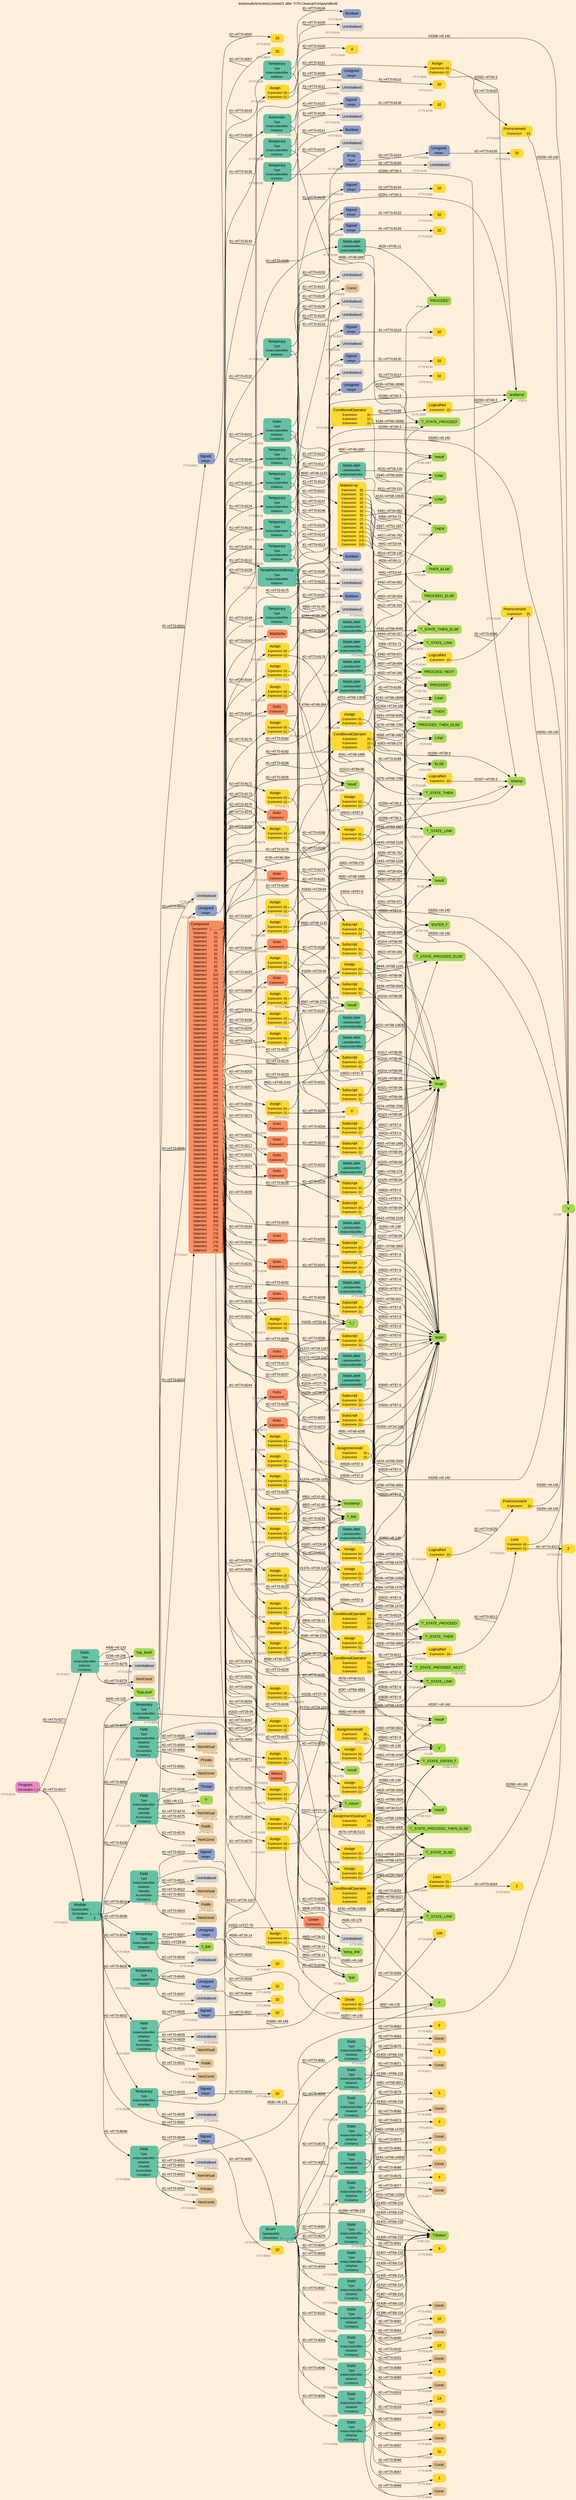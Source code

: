 digraph "test/results/sr/sctest11/sctest11 after T070-CleanupCompoundMulti" {
label = "test/results/sr/sctest11/sctest11 after T070-CleanupCompoundMulti"
labelloc = t
graph [
    rankdir = "LR"
    ranksep = 0.3
    bgcolor = antiquewhite1
    color = black
    fontcolor = black
    fontname = "Arial"
];
node [
    fontname = "Arial"
];
edge [
    fontname = "Arial"
];

// -------------------- node figure --------------------
// -------- block #T70-8016 ----------
"#T70-8016" [
    fillcolor = "/set28/4"
    xlabel = "#T70-8016"
    fontsize = "12"
    fontcolor = grey40
    shape = "plaintext"
    label = <<TABLE BORDER="0" CELLBORDER="0" CELLSPACING="0">
     <TR><TD><FONT COLOR="black" POINT-SIZE="15">Program</FONT></TD></TR>
     <TR><TD><FONT COLOR="black" POINT-SIZE="12">Declaration</FONT></TD><TD PORT="port0"><FONT COLOR="black" POINT-SIZE="12">{..}</FONT></TD></TR>
    </TABLE>>
    style = "rounded,filled"
];

// -------- block #T70-8017 ----------
"#T70-8017" [
    fillcolor = "/set28/1"
    xlabel = "#T70-8017"
    fontsize = "12"
    fontcolor = grey40
    shape = "plaintext"
    label = <<TABLE BORDER="0" CELLBORDER="0" CELLSPACING="0">
     <TR><TD><FONT COLOR="black" POINT-SIZE="15">Module</FONT></TD></TR>
     <TR><TD><FONT COLOR="black" POINT-SIZE="12">TypeIdentifier</FONT></TD><TD PORT="port0"></TD></TR>
     <TR><TD><FONT COLOR="black" POINT-SIZE="12">Declaration</FONT></TD><TD PORT="port1"><FONT COLOR="black" POINT-SIZE="12">{..........}</FONT></TD></TR>
     <TR><TD><FONT COLOR="black" POINT-SIZE="12">Base</FONT></TD><TD PORT="port2"><FONT COLOR="black" POINT-SIZE="12">{}</FONT></TD></TR>
    </TABLE>>
    style = "rounded,filled"
];

// -------- block #I-133 ----------
"#I-133" [
    fillcolor = "/set28/5"
    xlabel = "#I-133"
    fontsize = "12"
    fontcolor = grey40
    shape = "plaintext"
    label = <<TABLE BORDER="0" CELLBORDER="0" CELLSPACING="0">
     <TR><TD><FONT COLOR="black" POINT-SIZE="15">'TopLevel'</FONT></TD></TR>
    </TABLE>>
    style = "rounded,filled"
];

// -------- block #T70-8018 ----------
"#T70-8018" [
    fillcolor = "/set28/1"
    xlabel = "#T70-8018"
    fontsize = "12"
    fontcolor = grey40
    shape = "plaintext"
    label = <<TABLE BORDER="0" CELLBORDER="0" CELLSPACING="0">
     <TR><TD><FONT COLOR="black" POINT-SIZE="15">Field</FONT></TD></TR>
     <TR><TD><FONT COLOR="black" POINT-SIZE="12">Type</FONT></TD><TD PORT="port0"></TD></TR>
     <TR><TD><FONT COLOR="black" POINT-SIZE="12">InstanceIdentifier</FONT></TD><TD PORT="port1"></TD></TR>
     <TR><TD><FONT COLOR="black" POINT-SIZE="12">Initialiser</FONT></TD><TD PORT="port2"></TD></TR>
     <TR><TD><FONT COLOR="black" POINT-SIZE="12">Virtuality</FONT></TD><TD PORT="port3"></TD></TR>
     <TR><TD><FONT COLOR="black" POINT-SIZE="12">AccessSpec</FONT></TD><TD PORT="port4"></TD></TR>
     <TR><TD><FONT COLOR="black" POINT-SIZE="12">Constancy</FONT></TD><TD PORT="port5"></TD></TR>
    </TABLE>>
    style = "rounded,filled"
];

// -------- block #T70-8019 ----------
"#T70-8019" [
    fillcolor = "/set28/3"
    xlabel = "#T70-8019"
    fontsize = "12"
    fontcolor = grey40
    shape = "plaintext"
    label = <<TABLE BORDER="0" CELLBORDER="0" CELLSPACING="0">
     <TR><TD><FONT COLOR="black" POINT-SIZE="15">Signed</FONT></TD></TR>
     <TR><TD><FONT COLOR="black" POINT-SIZE="12">Integer</FONT></TD><TD PORT="port0"></TD></TR>
    </TABLE>>
    style = "rounded,filled"
];

// -------- block #T70-8020 ----------
"#T70-8020" [
    fillcolor = "/set28/6"
    xlabel = "#T70-8020"
    fontsize = "12"
    fontcolor = grey40
    shape = "plaintext"
    label = <<TABLE BORDER="0" CELLBORDER="0" CELLSPACING="0">
     <TR><TD><FONT COLOR="black" POINT-SIZE="15">32</FONT></TD></TR>
    </TABLE>>
    style = "rounded,filled"
];

// -------- block #I-140 ----------
"#I-140" [
    fillcolor = "/set28/5"
    xlabel = "#I-140"
    fontsize = "12"
    fontcolor = grey40
    shape = "plaintext"
    label = <<TABLE BORDER="0" CELLBORDER="0" CELLSPACING="0">
     <TR><TD><FONT COLOR="black" POINT-SIZE="15">'x'</FONT></TD></TR>
    </TABLE>>
    style = "rounded,filled"
];

// -------- block #T70-8021 ----------
"#T70-8021" [
    xlabel = "#T70-8021"
    fontsize = "12"
    fontcolor = grey40
    shape = "plaintext"
    label = <<TABLE BORDER="0" CELLBORDER="0" CELLSPACING="0">
     <TR><TD><FONT COLOR="black" POINT-SIZE="15">Uninitialised</FONT></TD></TR>
    </TABLE>>
    style = "rounded,filled"
];

// -------- block #T70-8022 ----------
"#T70-8022" [
    fillcolor = "/set28/7"
    xlabel = "#T70-8022"
    fontsize = "12"
    fontcolor = grey40
    shape = "plaintext"
    label = <<TABLE BORDER="0" CELLBORDER="0" CELLSPACING="0">
     <TR><TD><FONT COLOR="black" POINT-SIZE="15">NonVirtual</FONT></TD></TR>
    </TABLE>>
    style = "rounded,filled"
];

// -------- block #T70-8023 ----------
"#T70-8023" [
    fillcolor = "/set28/7"
    xlabel = "#T70-8023"
    fontsize = "12"
    fontcolor = grey40
    shape = "plaintext"
    label = <<TABLE BORDER="0" CELLBORDER="0" CELLSPACING="0">
     <TR><TD><FONT COLOR="black" POINT-SIZE="15">Public</FONT></TD></TR>
    </TABLE>>
    style = "rounded,filled"
];

// -------- block #T70-8024 ----------
"#T70-8024" [
    fillcolor = "/set28/7"
    xlabel = "#T70-8024"
    fontsize = "12"
    fontcolor = grey40
    shape = "plaintext"
    label = <<TABLE BORDER="0" CELLBORDER="0" CELLSPACING="0">
     <TR><TD><FONT COLOR="black" POINT-SIZE="15">NonConst</FONT></TD></TR>
    </TABLE>>
    style = "rounded,filled"
];

// -------- block #T70-8025 ----------
"#T70-8025" [
    fillcolor = "/set28/1"
    xlabel = "#T70-8025"
    fontsize = "12"
    fontcolor = grey40
    shape = "plaintext"
    label = <<TABLE BORDER="0" CELLBORDER="0" CELLSPACING="0">
     <TR><TD><FONT COLOR="black" POINT-SIZE="15">Field</FONT></TD></TR>
     <TR><TD><FONT COLOR="black" POINT-SIZE="12">Type</FONT></TD><TD PORT="port0"></TD></TR>
     <TR><TD><FONT COLOR="black" POINT-SIZE="12">InstanceIdentifier</FONT></TD><TD PORT="port1"></TD></TR>
     <TR><TD><FONT COLOR="black" POINT-SIZE="12">Initialiser</FONT></TD><TD PORT="port2"></TD></TR>
     <TR><TD><FONT COLOR="black" POINT-SIZE="12">Virtuality</FONT></TD><TD PORT="port3"></TD></TR>
     <TR><TD><FONT COLOR="black" POINT-SIZE="12">AccessSpec</FONT></TD><TD PORT="port4"></TD></TR>
     <TR><TD><FONT COLOR="black" POINT-SIZE="12">Constancy</FONT></TD><TD PORT="port5"></TD></TR>
    </TABLE>>
    style = "rounded,filled"
];

// -------- block #T70-8026 ----------
"#T70-8026" [
    fillcolor = "/set28/3"
    xlabel = "#T70-8026"
    fontsize = "12"
    fontcolor = grey40
    shape = "plaintext"
    label = <<TABLE BORDER="0" CELLBORDER="0" CELLSPACING="0">
     <TR><TD><FONT COLOR="black" POINT-SIZE="15">Signed</FONT></TD></TR>
     <TR><TD><FONT COLOR="black" POINT-SIZE="12">Integer</FONT></TD><TD PORT="port0"></TD></TR>
    </TABLE>>
    style = "rounded,filled"
];

// -------- block #T70-8027 ----------
"#T70-8027" [
    fillcolor = "/set28/6"
    xlabel = "#T70-8027"
    fontsize = "12"
    fontcolor = grey40
    shape = "plaintext"
    label = <<TABLE BORDER="0" CELLBORDER="0" CELLSPACING="0">
     <TR><TD><FONT COLOR="black" POINT-SIZE="15">32</FONT></TD></TR>
    </TABLE>>
    style = "rounded,filled"
];

// -------- block #I-148 ----------
"#I-148" [
    fillcolor = "/set28/5"
    xlabel = "#I-148"
    fontsize = "12"
    fontcolor = grey40
    shape = "plaintext"
    label = <<TABLE BORDER="0" CELLBORDER="0" CELLSPACING="0">
     <TR><TD><FONT COLOR="black" POINT-SIZE="15">'y'</FONT></TD></TR>
    </TABLE>>
    style = "rounded,filled"
];

// -------- block #T70-8028 ----------
"#T70-8028" [
    xlabel = "#T70-8028"
    fontsize = "12"
    fontcolor = grey40
    shape = "plaintext"
    label = <<TABLE BORDER="0" CELLBORDER="0" CELLSPACING="0">
     <TR><TD><FONT COLOR="black" POINT-SIZE="15">Uninitialised</FONT></TD></TR>
    </TABLE>>
    style = "rounded,filled"
];

// -------- block #T70-8029 ----------
"#T70-8029" [
    fillcolor = "/set28/7"
    xlabel = "#T70-8029"
    fontsize = "12"
    fontcolor = grey40
    shape = "plaintext"
    label = <<TABLE BORDER="0" CELLBORDER="0" CELLSPACING="0">
     <TR><TD><FONT COLOR="black" POINT-SIZE="15">NonVirtual</FONT></TD></TR>
    </TABLE>>
    style = "rounded,filled"
];

// -------- block #T70-8030 ----------
"#T70-8030" [
    fillcolor = "/set28/7"
    xlabel = "#T70-8030"
    fontsize = "12"
    fontcolor = grey40
    shape = "plaintext"
    label = <<TABLE BORDER="0" CELLBORDER="0" CELLSPACING="0">
     <TR><TD><FONT COLOR="black" POINT-SIZE="15">Public</FONT></TD></TR>
    </TABLE>>
    style = "rounded,filled"
];

// -------- block #T70-8031 ----------
"#T70-8031" [
    fillcolor = "/set28/7"
    xlabel = "#T70-8031"
    fontsize = "12"
    fontcolor = grey40
    shape = "plaintext"
    label = <<TABLE BORDER="0" CELLBORDER="0" CELLSPACING="0">
     <TR><TD><FONT COLOR="black" POINT-SIZE="15">NonConst</FONT></TD></TR>
    </TABLE>>
    style = "rounded,filled"
];

// -------- block #T70-8032 ----------
"#T70-8032" [
    fillcolor = "/set28/1"
    xlabel = "#T70-8032"
    fontsize = "12"
    fontcolor = grey40
    shape = "plaintext"
    label = <<TABLE BORDER="0" CELLBORDER="0" CELLSPACING="0">
     <TR><TD><FONT COLOR="black" POINT-SIZE="15">Temporary</FONT></TD></TR>
     <TR><TD><FONT COLOR="black" POINT-SIZE="12">Type</FONT></TD><TD PORT="port0"></TD></TR>
     <TR><TD><FONT COLOR="black" POINT-SIZE="12">InstanceIdentifier</FONT></TD><TD PORT="port1"></TD></TR>
     <TR><TD><FONT COLOR="black" POINT-SIZE="12">Initialiser</FONT></TD><TD PORT="port2"></TD></TR>
    </TABLE>>
    style = "rounded,filled"
];

// -------- block #T70-8033 ----------
"#T70-8033" [
    fillcolor = "/set28/3"
    xlabel = "#T70-8033"
    fontsize = "12"
    fontcolor = grey40
    shape = "plaintext"
    label = <<TABLE BORDER="0" CELLBORDER="0" CELLSPACING="0">
     <TR><TD><FONT COLOR="black" POINT-SIZE="15">Signed</FONT></TD></TR>
     <TR><TD><FONT COLOR="black" POINT-SIZE="12">Integer</FONT></TD><TD PORT="port0"></TD></TR>
    </TABLE>>
    style = "rounded,filled"
];

// -------- block #T70-8034 ----------
"#T70-8034" [
    fillcolor = "/set28/6"
    xlabel = "#T70-8034"
    fontsize = "12"
    fontcolor = grey40
    shape = "plaintext"
    label = <<TABLE BORDER="0" CELLBORDER="0" CELLSPACING="0">
     <TR><TD><FONT COLOR="black" POINT-SIZE="15">32</FONT></TD></TR>
    </TABLE>>
    style = "rounded,filled"
];

// -------- block #T27-76 ----------
"#T27-76" [
    fillcolor = "/set28/5"
    xlabel = "#T27-76"
    fontsize = "12"
    fontcolor = grey40
    shape = "plaintext"
    label = <<TABLE BORDER="0" CELLBORDER="0" CELLSPACING="0">
     <TR><TD><FONT COLOR="black" POINT-SIZE="15">'f_return'</FONT></TD></TR>
    </TABLE>>
    style = "rounded,filled"
];

// -------- block #T70-8035 ----------
"#T70-8035" [
    xlabel = "#T70-8035"
    fontsize = "12"
    fontcolor = grey40
    shape = "plaintext"
    label = <<TABLE BORDER="0" CELLBORDER="0" CELLSPACING="0">
     <TR><TD><FONT COLOR="black" POINT-SIZE="15">Uninitialised</FONT></TD></TR>
    </TABLE>>
    style = "rounded,filled"
];

// -------- block #T70-8036 ----------
"#T70-8036" [
    fillcolor = "/set28/1"
    xlabel = "#T70-8036"
    fontsize = "12"
    fontcolor = grey40
    shape = "plaintext"
    label = <<TABLE BORDER="0" CELLBORDER="0" CELLSPACING="0">
     <TR><TD><FONT COLOR="black" POINT-SIZE="15">Temporary</FONT></TD></TR>
     <TR><TD><FONT COLOR="black" POINT-SIZE="12">Type</FONT></TD><TD PORT="port0"></TD></TR>
     <TR><TD><FONT COLOR="black" POINT-SIZE="12">InstanceIdentifier</FONT></TD><TD PORT="port1"></TD></TR>
     <TR><TD><FONT COLOR="black" POINT-SIZE="12">Initialiser</FONT></TD><TD PORT="port2"></TD></TR>
    </TABLE>>
    style = "rounded,filled"
];

// -------- block #T70-8037 ----------
"#T70-8037" [
    fillcolor = "/set28/3"
    xlabel = "#T70-8037"
    fontsize = "12"
    fontcolor = grey40
    shape = "plaintext"
    label = <<TABLE BORDER="0" CELLBORDER="0" CELLSPACING="0">
     <TR><TD><FONT COLOR="black" POINT-SIZE="15">Unsigned</FONT></TD></TR>
     <TR><TD><FONT COLOR="black" POINT-SIZE="12">Integer</FONT></TD><TD PORT="port0"></TD></TR>
    </TABLE>>
    style = "rounded,filled"
];

// -------- block #T70-8038 ----------
"#T70-8038" [
    fillcolor = "/set28/6"
    xlabel = "#T70-8038"
    fontsize = "12"
    fontcolor = grey40
    shape = "plaintext"
    label = <<TABLE BORDER="0" CELLBORDER="0" CELLSPACING="0">
     <TR><TD><FONT COLOR="black" POINT-SIZE="15">32</FONT></TD></TR>
    </TABLE>>
    style = "rounded,filled"
];

// -------- block #T28-94 ----------
"#T28-94" [
    fillcolor = "/set28/5"
    xlabel = "#T28-94"
    fontsize = "12"
    fontcolor = grey40
    shape = "plaintext"
    label = <<TABLE BORDER="0" CELLBORDER="0" CELLSPACING="0">
     <TR><TD><FONT COLOR="black" POINT-SIZE="15">'f_link'</FONT></TD></TR>
    </TABLE>>
    style = "rounded,filled"
];

// -------- block #T70-8039 ----------
"#T70-8039" [
    xlabel = "#T70-8039"
    fontsize = "12"
    fontcolor = grey40
    shape = "plaintext"
    label = <<TABLE BORDER="0" CELLBORDER="0" CELLSPACING="0">
     <TR><TD><FONT COLOR="black" POINT-SIZE="15">Uninitialised</FONT></TD></TR>
    </TABLE>>
    style = "rounded,filled"
];

// -------- block #T70-8040 ----------
"#T70-8040" [
    fillcolor = "/set28/1"
    xlabel = "#T70-8040"
    fontsize = "12"
    fontcolor = grey40
    shape = "plaintext"
    label = <<TABLE BORDER="0" CELLBORDER="0" CELLSPACING="0">
     <TR><TD><FONT COLOR="black" POINT-SIZE="15">Temporary</FONT></TD></TR>
     <TR><TD><FONT COLOR="black" POINT-SIZE="12">Type</FONT></TD><TD PORT="port0"></TD></TR>
     <TR><TD><FONT COLOR="black" POINT-SIZE="12">InstanceIdentifier</FONT></TD><TD PORT="port1"></TD></TR>
     <TR><TD><FONT COLOR="black" POINT-SIZE="12">Initialiser</FONT></TD><TD PORT="port2"></TD></TR>
    </TABLE>>
    style = "rounded,filled"
];

// -------- block #T70-8041 ----------
"#T70-8041" [
    fillcolor = "/set28/3"
    xlabel = "#T70-8041"
    fontsize = "12"
    fontcolor = grey40
    shape = "plaintext"
    label = <<TABLE BORDER="0" CELLBORDER="0" CELLSPACING="0">
     <TR><TD><FONT COLOR="black" POINT-SIZE="15">Signed</FONT></TD></TR>
     <TR><TD><FONT COLOR="black" POINT-SIZE="12">Integer</FONT></TD><TD PORT="port0"></TD></TR>
    </TABLE>>
    style = "rounded,filled"
];

// -------- block #T70-8042 ----------
"#T70-8042" [
    fillcolor = "/set28/6"
    xlabel = "#T70-8042"
    fontsize = "12"
    fontcolor = grey40
    shape = "plaintext"
    label = <<TABLE BORDER="0" CELLBORDER="0" CELLSPACING="0">
     <TR><TD><FONT COLOR="black" POINT-SIZE="15">32</FONT></TD></TR>
    </TABLE>>
    style = "rounded,filled"
];

// -------- block #T29-94 ----------
"#T29-94" [
    fillcolor = "/set28/5"
    xlabel = "#T29-94"
    fontsize = "12"
    fontcolor = grey40
    shape = "plaintext"
    label = <<TABLE BORDER="0" CELLBORDER="0" CELLSPACING="0">
     <TR><TD><FONT COLOR="black" POINT-SIZE="15">'f_i'</FONT></TD></TR>
    </TABLE>>
    style = "rounded,filled"
];

// -------- block #T70-8043 ----------
"#T70-8043" [
    xlabel = "#T70-8043"
    fontsize = "12"
    fontcolor = grey40
    shape = "plaintext"
    label = <<TABLE BORDER="0" CELLBORDER="0" CELLSPACING="0">
     <TR><TD><FONT COLOR="black" POINT-SIZE="15">Uninitialised</FONT></TD></TR>
    </TABLE>>
    style = "rounded,filled"
];

// -------- block #T70-8044 ----------
"#T70-8044" [
    fillcolor = "/set28/1"
    xlabel = "#T70-8044"
    fontsize = "12"
    fontcolor = grey40
    shape = "plaintext"
    label = <<TABLE BORDER="0" CELLBORDER="0" CELLSPACING="0">
     <TR><TD><FONT COLOR="black" POINT-SIZE="15">Temporary</FONT></TD></TR>
     <TR><TD><FONT COLOR="black" POINT-SIZE="12">Type</FONT></TD><TD PORT="port0"></TD></TR>
     <TR><TD><FONT COLOR="black" POINT-SIZE="12">InstanceIdentifier</FONT></TD><TD PORT="port1"></TD></TR>
     <TR><TD><FONT COLOR="black" POINT-SIZE="12">Initialiser</FONT></TD><TD PORT="port2"></TD></TR>
    </TABLE>>
    style = "rounded,filled"
];

// -------- block #T70-8045 ----------
"#T70-8045" [
    fillcolor = "/set28/3"
    xlabel = "#T70-8045"
    fontsize = "12"
    fontcolor = grey40
    shape = "plaintext"
    label = <<TABLE BORDER="0" CELLBORDER="0" CELLSPACING="0">
     <TR><TD><FONT COLOR="black" POINT-SIZE="15">Unsigned</FONT></TD></TR>
     <TR><TD><FONT COLOR="black" POINT-SIZE="12">Integer</FONT></TD><TD PORT="port0"></TD></TR>
    </TABLE>>
    style = "rounded,filled"
];

// -------- block #T70-8046 ----------
"#T70-8046" [
    fillcolor = "/set28/6"
    xlabel = "#T70-8046"
    fontsize = "12"
    fontcolor = grey40
    shape = "plaintext"
    label = <<TABLE BORDER="0" CELLBORDER="0" CELLSPACING="0">
     <TR><TD><FONT COLOR="black" POINT-SIZE="15">32</FONT></TD></TR>
    </TABLE>>
    style = "rounded,filled"
];

// -------- block #T29-1167 ----------
"#T29-1167" [
    fillcolor = "/set28/5"
    xlabel = "#T29-1167"
    fontsize = "12"
    fontcolor = grey40
    shape = "plaintext"
    label = <<TABLE BORDER="0" CELLBORDER="0" CELLSPACING="0">
     <TR><TD><FONT COLOR="black" POINT-SIZE="15">'f_link'</FONT></TD></TR>
    </TABLE>>
    style = "rounded,filled"
];

// -------- block #T70-8047 ----------
"#T70-8047" [
    xlabel = "#T70-8047"
    fontsize = "12"
    fontcolor = grey40
    shape = "plaintext"
    label = <<TABLE BORDER="0" CELLBORDER="0" CELLSPACING="0">
     <TR><TD><FONT COLOR="black" POINT-SIZE="15">Uninitialised</FONT></TD></TR>
    </TABLE>>
    style = "rounded,filled"
];

// -------- block #T70-8048 ----------
"#T70-8048" [
    fillcolor = "/set28/1"
    xlabel = "#T70-8048"
    fontsize = "12"
    fontcolor = grey40
    shape = "plaintext"
    label = <<TABLE BORDER="0" CELLBORDER="0" CELLSPACING="0">
     <TR><TD><FONT COLOR="black" POINT-SIZE="15">Field</FONT></TD></TR>
     <TR><TD><FONT COLOR="black" POINT-SIZE="12">Type</FONT></TD><TD PORT="port0"></TD></TR>
     <TR><TD><FONT COLOR="black" POINT-SIZE="12">InstanceIdentifier</FONT></TD><TD PORT="port1"></TD></TR>
     <TR><TD><FONT COLOR="black" POINT-SIZE="12">Initialiser</FONT></TD><TD PORT="port2"></TD></TR>
     <TR><TD><FONT COLOR="black" POINT-SIZE="12">Virtuality</FONT></TD><TD PORT="port3"></TD></TR>
     <TR><TD><FONT COLOR="black" POINT-SIZE="12">AccessSpec</FONT></TD><TD PORT="port4"></TD></TR>
     <TR><TD><FONT COLOR="black" POINT-SIZE="12">Constancy</FONT></TD><TD PORT="port5"></TD></TR>
    </TABLE>>
    style = "rounded,filled"
];

// -------- block #T70-8049 ----------
"#T70-8049" [
    fillcolor = "/set28/3"
    xlabel = "#T70-8049"
    fontsize = "12"
    fontcolor = grey40
    shape = "plaintext"
    label = <<TABLE BORDER="0" CELLBORDER="0" CELLSPACING="0">
     <TR><TD><FONT COLOR="black" POINT-SIZE="15">Signed</FONT></TD></TR>
     <TR><TD><FONT COLOR="black" POINT-SIZE="12">Integer</FONT></TD><TD PORT="port0"></TD></TR>
    </TABLE>>
    style = "rounded,filled"
];

// -------- block #T70-8050 ----------
"#T70-8050" [
    fillcolor = "/set28/6"
    xlabel = "#T70-8050"
    fontsize = "12"
    fontcolor = grey40
    shape = "plaintext"
    label = <<TABLE BORDER="0" CELLBORDER="0" CELLSPACING="0">
     <TR><TD><FONT COLOR="black" POINT-SIZE="15">32</FONT></TD></TR>
    </TABLE>>
    style = "rounded,filled"
];

// -------- block #I-178 ----------
"#I-178" [
    fillcolor = "/set28/5"
    xlabel = "#I-178"
    fontsize = "12"
    fontcolor = grey40
    shape = "plaintext"
    label = <<TABLE BORDER="0" CELLBORDER="0" CELLSPACING="0">
     <TR><TD><FONT COLOR="black" POINT-SIZE="15">'i'</FONT></TD></TR>
    </TABLE>>
    style = "rounded,filled"
];

// -------- block #T70-8051 ----------
"#T70-8051" [
    xlabel = "#T70-8051"
    fontsize = "12"
    fontcolor = grey40
    shape = "plaintext"
    label = <<TABLE BORDER="0" CELLBORDER="0" CELLSPACING="0">
     <TR><TD><FONT COLOR="black" POINT-SIZE="15">Uninitialised</FONT></TD></TR>
    </TABLE>>
    style = "rounded,filled"
];

// -------- block #T70-8052 ----------
"#T70-8052" [
    fillcolor = "/set28/7"
    xlabel = "#T70-8052"
    fontsize = "12"
    fontcolor = grey40
    shape = "plaintext"
    label = <<TABLE BORDER="0" CELLBORDER="0" CELLSPACING="0">
     <TR><TD><FONT COLOR="black" POINT-SIZE="15">NonVirtual</FONT></TD></TR>
    </TABLE>>
    style = "rounded,filled"
];

// -------- block #T70-8053 ----------
"#T70-8053" [
    fillcolor = "/set28/7"
    xlabel = "#T70-8053"
    fontsize = "12"
    fontcolor = grey40
    shape = "plaintext"
    label = <<TABLE BORDER="0" CELLBORDER="0" CELLSPACING="0">
     <TR><TD><FONT COLOR="black" POINT-SIZE="15">Private</FONT></TD></TR>
    </TABLE>>
    style = "rounded,filled"
];

// -------- block #T70-8054 ----------
"#T70-8054" [
    fillcolor = "/set28/7"
    xlabel = "#T70-8054"
    fontsize = "12"
    fontcolor = grey40
    shape = "plaintext"
    label = <<TABLE BORDER="0" CELLBORDER="0" CELLSPACING="0">
     <TR><TD><FONT COLOR="black" POINT-SIZE="15">NonConst</FONT></TD></TR>
    </TABLE>>
    style = "rounded,filled"
];

// -------- block #T70-8055 ----------
"#T70-8055" [
    fillcolor = "/set28/1"
    xlabel = "#T70-8055"
    fontsize = "12"
    fontcolor = grey40
    shape = "plaintext"
    label = <<TABLE BORDER="0" CELLBORDER="0" CELLSPACING="0">
     <TR><TD><FONT COLOR="black" POINT-SIZE="15">Field</FONT></TD></TR>
     <TR><TD><FONT COLOR="black" POINT-SIZE="12">Type</FONT></TD><TD PORT="port0"></TD></TR>
     <TR><TD><FONT COLOR="black" POINT-SIZE="12">InstanceIdentifier</FONT></TD><TD PORT="port1"></TD></TR>
     <TR><TD><FONT COLOR="black" POINT-SIZE="12">Initialiser</FONT></TD><TD PORT="port2"></TD></TR>
     <TR><TD><FONT COLOR="black" POINT-SIZE="12">Virtuality</FONT></TD><TD PORT="port3"></TD></TR>
     <TR><TD><FONT COLOR="black" POINT-SIZE="12">AccessSpec</FONT></TD><TD PORT="port4"></TD></TR>
     <TR><TD><FONT COLOR="black" POINT-SIZE="12">Constancy</FONT></TD><TD PORT="port5"></TD></TR>
    </TABLE>>
    style = "rounded,filled"
];

// -------- block #T70-8056 ----------
"#T70-8056" [
    fillcolor = "/set28/3"
    xlabel = "#T70-8056"
    fontsize = "12"
    fontcolor = grey40
    shape = "plaintext"
    label = <<TABLE BORDER="0" CELLBORDER="0" CELLSPACING="0">
     <TR><TD><FONT COLOR="black" POINT-SIZE="15">Unsigned</FONT></TD></TR>
     <TR><TD><FONT COLOR="black" POINT-SIZE="12">Integer</FONT></TD><TD PORT="port0"></TD></TR>
    </TABLE>>
    style = "rounded,filled"
];

// -------- block #T70-8057 ----------
"#T70-8057" [
    fillcolor = "/set28/6"
    xlabel = "#T70-8057"
    fontsize = "12"
    fontcolor = grey40
    shape = "plaintext"
    label = <<TABLE BORDER="0" CELLBORDER="0" CELLSPACING="0">
     <TR><TD><FONT COLOR="black" POINT-SIZE="15">32</FONT></TD></TR>
    </TABLE>>
    style = "rounded,filled"
];

// -------- block #T28-14 ----------
"#T28-14" [
    fillcolor = "/set28/5"
    xlabel = "#T28-14"
    fontsize = "12"
    fontcolor = grey40
    shape = "plaintext"
    label = <<TABLE BORDER="0" CELLBORDER="0" CELLSPACING="0">
     <TR><TD><FONT COLOR="black" POINT-SIZE="15">'link'</FONT></TD></TR>
    </TABLE>>
    style = "rounded,filled"
];

// -------- block #T70-8058 ----------
"#T70-8058" [
    xlabel = "#T70-8058"
    fontsize = "12"
    fontcolor = grey40
    shape = "plaintext"
    label = <<TABLE BORDER="0" CELLBORDER="0" CELLSPACING="0">
     <TR><TD><FONT COLOR="black" POINT-SIZE="15">Uninitialised</FONT></TD></TR>
    </TABLE>>
    style = "rounded,filled"
];

// -------- block #T70-8059 ----------
"#T70-8059" [
    fillcolor = "/set28/7"
    xlabel = "#T70-8059"
    fontsize = "12"
    fontcolor = grey40
    shape = "plaintext"
    label = <<TABLE BORDER="0" CELLBORDER="0" CELLSPACING="0">
     <TR><TD><FONT COLOR="black" POINT-SIZE="15">NonVirtual</FONT></TD></TR>
    </TABLE>>
    style = "rounded,filled"
];

// -------- block #T70-8060 ----------
"#T70-8060" [
    fillcolor = "/set28/7"
    xlabel = "#T70-8060"
    fontsize = "12"
    fontcolor = grey40
    shape = "plaintext"
    label = <<TABLE BORDER="0" CELLBORDER="0" CELLSPACING="0">
     <TR><TD><FONT COLOR="black" POINT-SIZE="15">Private</FONT></TD></TR>
    </TABLE>>
    style = "rounded,filled"
];

// -------- block #T70-8061 ----------
"#T70-8061" [
    fillcolor = "/set28/7"
    xlabel = "#T70-8061"
    fontsize = "12"
    fontcolor = grey40
    shape = "plaintext"
    label = <<TABLE BORDER="0" CELLBORDER="0" CELLSPACING="0">
     <TR><TD><FONT COLOR="black" POINT-SIZE="15">NonConst</FONT></TD></TR>
    </TABLE>>
    style = "rounded,filled"
];

// -------- block #T70-8062 ----------
"#T70-8062" [
    fillcolor = "/set28/1"
    xlabel = "#T70-8062"
    fontsize = "12"
    fontcolor = grey40
    shape = "plaintext"
    label = <<TABLE BORDER="0" CELLBORDER="0" CELLSPACING="0">
     <TR><TD><FONT COLOR="black" POINT-SIZE="15">Enum</FONT></TD></TR>
     <TR><TD><FONT COLOR="black" POINT-SIZE="12">TypeIdentifier</FONT></TD><TD PORT="port0"></TD></TR>
     <TR><TD><FONT COLOR="black" POINT-SIZE="12">Declaration</FONT></TD><TD PORT="port1"><FONT COLOR="black" POINT-SIZE="12">{..............}</FONT></TD></TR>
    </TABLE>>
    style = "rounded,filled"
];

// -------- block #T68-219 ----------
"#T68-219" [
    fillcolor = "/set28/5"
    xlabel = "#T68-219"
    fontsize = "12"
    fontcolor = grey40
    shape = "plaintext"
    label = <<TABLE BORDER="0" CELLBORDER="0" CELLSPACING="0">
     <TR><TD><FONT COLOR="black" POINT-SIZE="15">'TStates'</FONT></TD></TR>
    </TABLE>>
    style = "rounded,filled"
];

// -------- block #T70-8063 ----------
"#T70-8063" [
    fillcolor = "/set28/1"
    xlabel = "#T70-8063"
    fontsize = "12"
    fontcolor = grey40
    shape = "plaintext"
    label = <<TABLE BORDER="0" CELLBORDER="0" CELLSPACING="0">
     <TR><TD><FONT COLOR="black" POINT-SIZE="15">Static</FONT></TD></TR>
     <TR><TD><FONT COLOR="black" POINT-SIZE="12">Type</FONT></TD><TD PORT="port0"></TD></TR>
     <TR><TD><FONT COLOR="black" POINT-SIZE="12">InstanceIdentifier</FONT></TD><TD PORT="port1"></TD></TR>
     <TR><TD><FONT COLOR="black" POINT-SIZE="12">Initialiser</FONT></TD><TD PORT="port2"></TD></TR>
     <TR><TD><FONT COLOR="black" POINT-SIZE="12">Constancy</FONT></TD><TD PORT="port3"></TD></TR>
    </TABLE>>
    style = "rounded,filled"
];

// -------- block #T68-276 ----------
"#T68-276" [
    fillcolor = "/set28/5"
    xlabel = "#T68-276"
    fontsize = "12"
    fontcolor = grey40
    shape = "plaintext"
    label = <<TABLE BORDER="0" CELLBORDER="0" CELLSPACING="0">
     <TR><TD><FONT COLOR="black" POINT-SIZE="15">'T_STATE_LINK'</FONT></TD></TR>
    </TABLE>>
    style = "rounded,filled"
];

// -------- block #T70-8064 ----------
"#T70-8064" [
    fillcolor = "/set28/6"
    xlabel = "#T70-8064"
    fontsize = "12"
    fontcolor = grey40
    shape = "plaintext"
    label = <<TABLE BORDER="0" CELLBORDER="0" CELLSPACING="0">
     <TR><TD><FONT COLOR="black" POINT-SIZE="15">0</FONT></TD></TR>
    </TABLE>>
    style = "rounded,filled"
];

// -------- block #T70-8065 ----------
"#T70-8065" [
    fillcolor = "/set28/7"
    xlabel = "#T70-8065"
    fontsize = "12"
    fontcolor = grey40
    shape = "plaintext"
    label = <<TABLE BORDER="0" CELLBORDER="0" CELLSPACING="0">
     <TR><TD><FONT COLOR="black" POINT-SIZE="15">Const</FONT></TD></TR>
    </TABLE>>
    style = "rounded,filled"
];

// -------- block #T70-8066 ----------
"#T70-8066" [
    fillcolor = "/set28/1"
    xlabel = "#T70-8066"
    fontsize = "12"
    fontcolor = grey40
    shape = "plaintext"
    label = <<TABLE BORDER="0" CELLBORDER="0" CELLSPACING="0">
     <TR><TD><FONT COLOR="black" POINT-SIZE="15">Static</FONT></TD></TR>
     <TR><TD><FONT COLOR="black" POINT-SIZE="12">Type</FONT></TD><TD PORT="port0"></TD></TR>
     <TR><TD><FONT COLOR="black" POINT-SIZE="12">InstanceIdentifier</FONT></TD><TD PORT="port1"></TD></TR>
     <TR><TD><FONT COLOR="black" POINT-SIZE="12">Initialiser</FONT></TD><TD PORT="port2"></TD></TR>
     <TR><TD><FONT COLOR="black" POINT-SIZE="12">Constancy</FONT></TD><TD PORT="port3"></TD></TR>
    </TABLE>>
    style = "rounded,filled"
];

// -------- block #T68-1159 ----------
"#T68-1159" [
    fillcolor = "/set28/5"
    xlabel = "#T68-1159"
    fontsize = "12"
    fontcolor = grey40
    shape = "plaintext"
    label = <<TABLE BORDER="0" CELLBORDER="0" CELLSPACING="0">
     <TR><TD><FONT COLOR="black" POINT-SIZE="15">'T_STATE_PROCEED_ELSE'</FONT></TD></TR>
    </TABLE>>
    style = "rounded,filled"
];

// -------- block #T70-8067 ----------
"#T70-8067" [
    fillcolor = "/set28/6"
    xlabel = "#T70-8067"
    fontsize = "12"
    fontcolor = grey40
    shape = "plaintext"
    label = <<TABLE BORDER="0" CELLBORDER="0" CELLSPACING="0">
     <TR><TD><FONT COLOR="black" POINT-SIZE="15">1</FONT></TD></TR>
    </TABLE>>
    style = "rounded,filled"
];

// -------- block #T70-8068 ----------
"#T70-8068" [
    fillcolor = "/set28/7"
    xlabel = "#T70-8068"
    fontsize = "12"
    fontcolor = grey40
    shape = "plaintext"
    label = <<TABLE BORDER="0" CELLBORDER="0" CELLSPACING="0">
     <TR><TD><FONT COLOR="black" POINT-SIZE="15">Const</FONT></TD></TR>
    </TABLE>>
    style = "rounded,filled"
];

// -------- block #T70-8069 ----------
"#T70-8069" [
    fillcolor = "/set28/1"
    xlabel = "#T70-8069"
    fontsize = "12"
    fontcolor = grey40
    shape = "plaintext"
    label = <<TABLE BORDER="0" CELLBORDER="0" CELLSPACING="0">
     <TR><TD><FONT COLOR="black" POINT-SIZE="15">Static</FONT></TD></TR>
     <TR><TD><FONT COLOR="black" POINT-SIZE="12">Type</FONT></TD><TD PORT="port0"></TD></TR>
     <TR><TD><FONT COLOR="black" POINT-SIZE="12">InstanceIdentifier</FONT></TD><TD PORT="port1"></TD></TR>
     <TR><TD><FONT COLOR="black" POINT-SIZE="12">Initialiser</FONT></TD><TD PORT="port2"></TD></TR>
     <TR><TD><FONT COLOR="black" POINT-SIZE="12">Constancy</FONT></TD><TD PORT="port3"></TD></TR>
    </TABLE>>
    style = "rounded,filled"
];

// -------- block #T68-2509 ----------
"#T68-2509" [
    fillcolor = "/set28/5"
    xlabel = "#T68-2509"
    fontsize = "12"
    fontcolor = grey40
    shape = "plaintext"
    label = <<TABLE BORDER="0" CELLBORDER="0" CELLSPACING="0">
     <TR><TD><FONT COLOR="black" POINT-SIZE="15">'T_STATE_PROCEED_NEXT'</FONT></TD></TR>
    </TABLE>>
    style = "rounded,filled"
];

// -------- block #T70-8070 ----------
"#T70-8070" [
    fillcolor = "/set28/6"
    xlabel = "#T70-8070"
    fontsize = "12"
    fontcolor = grey40
    shape = "plaintext"
    label = <<TABLE BORDER="0" CELLBORDER="0" CELLSPACING="0">
     <TR><TD><FONT COLOR="black" POINT-SIZE="15">2</FONT></TD></TR>
    </TABLE>>
    style = "rounded,filled"
];

// -------- block #T70-8071 ----------
"#T70-8071" [
    fillcolor = "/set28/7"
    xlabel = "#T70-8071"
    fontsize = "12"
    fontcolor = grey40
    shape = "plaintext"
    label = <<TABLE BORDER="0" CELLBORDER="0" CELLSPACING="0">
     <TR><TD><FONT COLOR="black" POINT-SIZE="15">Const</FONT></TD></TR>
    </TABLE>>
    style = "rounded,filled"
];

// -------- block #T70-8072 ----------
"#T70-8072" [
    fillcolor = "/set28/1"
    xlabel = "#T70-8072"
    fontsize = "12"
    fontcolor = grey40
    shape = "plaintext"
    label = <<TABLE BORDER="0" CELLBORDER="0" CELLSPACING="0">
     <TR><TD><FONT COLOR="black" POINT-SIZE="15">Static</FONT></TD></TR>
     <TR><TD><FONT COLOR="black" POINT-SIZE="12">Type</FONT></TD><TD PORT="port0"></TD></TR>
     <TR><TD><FONT COLOR="black" POINT-SIZE="12">InstanceIdentifier</FONT></TD><TD PORT="port1"></TD></TR>
     <TR><TD><FONT COLOR="black" POINT-SIZE="12">Initialiser</FONT></TD><TD PORT="port2"></TD></TR>
     <TR><TD><FONT COLOR="black" POINT-SIZE="12">Constancy</FONT></TD><TD PORT="port3"></TD></TR>
    </TABLE>>
    style = "rounded,filled"
];

// -------- block #T68-3900 ----------
"#T68-3900" [
    fillcolor = "/set28/5"
    xlabel = "#T68-3900"
    fontsize = "12"
    fontcolor = grey40
    shape = "plaintext"
    label = <<TABLE BORDER="0" CELLBORDER="0" CELLSPACING="0">
     <TR><TD><FONT COLOR="black" POINT-SIZE="15">'T_STATE_PROCEED'</FONT></TD></TR>
    </TABLE>>
    style = "rounded,filled"
];

// -------- block #T70-8073 ----------
"#T70-8073" [
    fillcolor = "/set28/6"
    xlabel = "#T70-8073"
    fontsize = "12"
    fontcolor = grey40
    shape = "plaintext"
    label = <<TABLE BORDER="0" CELLBORDER="0" CELLSPACING="0">
     <TR><TD><FONT COLOR="black" POINT-SIZE="15">3</FONT></TD></TR>
    </TABLE>>
    style = "rounded,filled"
];

// -------- block #T70-8074 ----------
"#T70-8074" [
    fillcolor = "/set28/7"
    xlabel = "#T70-8074"
    fontsize = "12"
    fontcolor = grey40
    shape = "plaintext"
    label = <<TABLE BORDER="0" CELLBORDER="0" CELLSPACING="0">
     <TR><TD><FONT COLOR="black" POINT-SIZE="15">Const</FONT></TD></TR>
    </TABLE>>
    style = "rounded,filled"
];

// -------- block #T70-8075 ----------
"#T70-8075" [
    fillcolor = "/set28/1"
    xlabel = "#T70-8075"
    fontsize = "12"
    fontcolor = grey40
    shape = "plaintext"
    label = <<TABLE BORDER="0" CELLBORDER="0" CELLSPACING="0">
     <TR><TD><FONT COLOR="black" POINT-SIZE="15">Static</FONT></TD></TR>
     <TR><TD><FONT COLOR="black" POINT-SIZE="12">Type</FONT></TD><TD PORT="port0"></TD></TR>
     <TR><TD><FONT COLOR="black" POINT-SIZE="12">InstanceIdentifier</FONT></TD><TD PORT="port1"></TD></TR>
     <TR><TD><FONT COLOR="black" POINT-SIZE="12">Initialiser</FONT></TD><TD PORT="port2"></TD></TR>
     <TR><TD><FONT COLOR="black" POINT-SIZE="12">Constancy</FONT></TD><TD PORT="port3"></TD></TR>
    </TABLE>>
    style = "rounded,filled"
];

// -------- block #T68-4854 ----------
"#T68-4854" [
    fillcolor = "/set28/5"
    xlabel = "#T68-4854"
    fontsize = "12"
    fontcolor = grey40
    shape = "plaintext"
    label = <<TABLE BORDER="0" CELLBORDER="0" CELLSPACING="0">
     <TR><TD><FONT COLOR="black" POINT-SIZE="15">'T_STATE_LINK'</FONT></TD></TR>
    </TABLE>>
    style = "rounded,filled"
];

// -------- block #T70-8076 ----------
"#T70-8076" [
    fillcolor = "/set28/6"
    xlabel = "#T70-8076"
    fontsize = "12"
    fontcolor = grey40
    shape = "plaintext"
    label = <<TABLE BORDER="0" CELLBORDER="0" CELLSPACING="0">
     <TR><TD><FONT COLOR="black" POINT-SIZE="15">4</FONT></TD></TR>
    </TABLE>>
    style = "rounded,filled"
];

// -------- block #T70-8077 ----------
"#T70-8077" [
    fillcolor = "/set28/7"
    xlabel = "#T70-8077"
    fontsize = "12"
    fontcolor = grey40
    shape = "plaintext"
    label = <<TABLE BORDER="0" CELLBORDER="0" CELLSPACING="0">
     <TR><TD><FONT COLOR="black" POINT-SIZE="15">Const</FONT></TD></TR>
    </TABLE>>
    style = "rounded,filled"
];

// -------- block #T70-8078 ----------
"#T70-8078" [
    fillcolor = "/set28/1"
    xlabel = "#T70-8078"
    fontsize = "12"
    fontcolor = grey40
    shape = "plaintext"
    label = <<TABLE BORDER="0" CELLBORDER="0" CELLSPACING="0">
     <TR><TD><FONT COLOR="black" POINT-SIZE="15">Static</FONT></TD></TR>
     <TR><TD><FONT COLOR="black" POINT-SIZE="12">Type</FONT></TD><TD PORT="port0"></TD></TR>
     <TR><TD><FONT COLOR="black" POINT-SIZE="12">InstanceIdentifier</FONT></TD><TD PORT="port1"></TD></TR>
     <TR><TD><FONT COLOR="black" POINT-SIZE="12">Initialiser</FONT></TD><TD PORT="port2"></TD></TR>
     <TR><TD><FONT COLOR="black" POINT-SIZE="12">Constancy</FONT></TD><TD PORT="port3"></TD></TR>
    </TABLE>>
    style = "rounded,filled"
];

// -------- block #T68-5821 ----------
"#T68-5821" [
    fillcolor = "/set28/5"
    xlabel = "#T68-5821"
    fontsize = "12"
    fontcolor = grey40
    shape = "plaintext"
    label = <<TABLE BORDER="0" CELLBORDER="0" CELLSPACING="0">
     <TR><TD><FONT COLOR="black" POINT-SIZE="15">'T_STATE_PROCEED_THEN_ELSE'</FONT></TD></TR>
    </TABLE>>
    style = "rounded,filled"
];

// -------- block #T70-8079 ----------
"#T70-8079" [
    fillcolor = "/set28/6"
    xlabel = "#T70-8079"
    fontsize = "12"
    fontcolor = grey40
    shape = "plaintext"
    label = <<TABLE BORDER="0" CELLBORDER="0" CELLSPACING="0">
     <TR><TD><FONT COLOR="black" POINT-SIZE="15">5</FONT></TD></TR>
    </TABLE>>
    style = "rounded,filled"
];

// -------- block #T70-8080 ----------
"#T70-8080" [
    fillcolor = "/set28/7"
    xlabel = "#T70-8080"
    fontsize = "12"
    fontcolor = grey40
    shape = "plaintext"
    label = <<TABLE BORDER="0" CELLBORDER="0" CELLSPACING="0">
     <TR><TD><FONT COLOR="black" POINT-SIZE="15">Const</FONT></TD></TR>
    </TABLE>>
    style = "rounded,filled"
];

// -------- block #T70-8081 ----------
"#T70-8081" [
    fillcolor = "/set28/1"
    xlabel = "#T70-8081"
    fontsize = "12"
    fontcolor = grey40
    shape = "plaintext"
    label = <<TABLE BORDER="0" CELLBORDER="0" CELLSPACING="0">
     <TR><TD><FONT COLOR="black" POINT-SIZE="15">Static</FONT></TD></TR>
     <TR><TD><FONT COLOR="black" POINT-SIZE="12">Type</FONT></TD><TD PORT="port0"></TD></TR>
     <TR><TD><FONT COLOR="black" POINT-SIZE="12">InstanceIdentifier</FONT></TD><TD PORT="port1"></TD></TR>
     <TR><TD><FONT COLOR="black" POINT-SIZE="12">Initialiser</FONT></TD><TD PORT="port2"></TD></TR>
     <TR><TD><FONT COLOR="black" POINT-SIZE="12">Constancy</FONT></TD><TD PORT="port3"></TD></TR>
    </TABLE>>
    style = "rounded,filled"
];

// -------- block #T68-7290 ----------
"#T68-7290" [
    fillcolor = "/set28/5"
    xlabel = "#T68-7290"
    fontsize = "12"
    fontcolor = grey40
    shape = "plaintext"
    label = <<TABLE BORDER="0" CELLBORDER="0" CELLSPACING="0">
     <TR><TD><FONT COLOR="black" POINT-SIZE="15">'T_STATE_THEN'</FONT></TD></TR>
    </TABLE>>
    style = "rounded,filled"
];

// -------- block #T70-8082 ----------
"#T70-8082" [
    fillcolor = "/set28/6"
    xlabel = "#T70-8082"
    fontsize = "12"
    fontcolor = grey40
    shape = "plaintext"
    label = <<TABLE BORDER="0" CELLBORDER="0" CELLSPACING="0">
     <TR><TD><FONT COLOR="black" POINT-SIZE="15">6</FONT></TD></TR>
    </TABLE>>
    style = "rounded,filled"
];

// -------- block #T70-8083 ----------
"#T70-8083" [
    fillcolor = "/set28/7"
    xlabel = "#T70-8083"
    fontsize = "12"
    fontcolor = grey40
    shape = "plaintext"
    label = <<TABLE BORDER="0" CELLBORDER="0" CELLSPACING="0">
     <TR><TD><FONT COLOR="black" POINT-SIZE="15">Const</FONT></TD></TR>
    </TABLE>>
    style = "rounded,filled"
];

// -------- block #T70-8084 ----------
"#T70-8084" [
    fillcolor = "/set28/1"
    xlabel = "#T70-8084"
    fontsize = "12"
    fontcolor = grey40
    shape = "plaintext"
    label = <<TABLE BORDER="0" CELLBORDER="0" CELLSPACING="0">
     <TR><TD><FONT COLOR="black" POINT-SIZE="15">Static</FONT></TD></TR>
     <TR><TD><FONT COLOR="black" POINT-SIZE="12">Type</FONT></TD><TD PORT="port0"></TD></TR>
     <TR><TD><FONT COLOR="black" POINT-SIZE="12">InstanceIdentifier</FONT></TD><TD PORT="port1"></TD></TR>
     <TR><TD><FONT COLOR="black" POINT-SIZE="12">Initialiser</FONT></TD><TD PORT="port2"></TD></TR>
     <TR><TD><FONT COLOR="black" POINT-SIZE="12">Constancy</FONT></TD><TD PORT="port3"></TD></TR>
    </TABLE>>
    style = "rounded,filled"
];

// -------- block #T68-8317 ----------
"#T68-8317" [
    fillcolor = "/set28/5"
    xlabel = "#T68-8317"
    fontsize = "12"
    fontcolor = grey40
    shape = "plaintext"
    label = <<TABLE BORDER="0" CELLBORDER="0" CELLSPACING="0">
     <TR><TD><FONT COLOR="black" POINT-SIZE="15">'T_STATE_THEN'</FONT></TD></TR>
    </TABLE>>
    style = "rounded,filled"
];

// -------- block #T70-8085 ----------
"#T70-8085" [
    fillcolor = "/set28/6"
    xlabel = "#T70-8085"
    fontsize = "12"
    fontcolor = grey40
    shape = "plaintext"
    label = <<TABLE BORDER="0" CELLBORDER="0" CELLSPACING="0">
     <TR><TD><FONT COLOR="black" POINT-SIZE="15">7</FONT></TD></TR>
    </TABLE>>
    style = "rounded,filled"
];

// -------- block #T70-8086 ----------
"#T70-8086" [
    fillcolor = "/set28/7"
    xlabel = "#T70-8086"
    fontsize = "12"
    fontcolor = grey40
    shape = "plaintext"
    label = <<TABLE BORDER="0" CELLBORDER="0" CELLSPACING="0">
     <TR><TD><FONT COLOR="black" POINT-SIZE="15">Const</FONT></TD></TR>
    </TABLE>>
    style = "rounded,filled"
];

// -------- block #T70-8087 ----------
"#T70-8087" [
    fillcolor = "/set28/1"
    xlabel = "#T70-8087"
    fontsize = "12"
    fontcolor = grey40
    shape = "plaintext"
    label = <<TABLE BORDER="0" CELLBORDER="0" CELLSPACING="0">
     <TR><TD><FONT COLOR="black" POINT-SIZE="15">Static</FONT></TD></TR>
     <TR><TD><FONT COLOR="black" POINT-SIZE="12">Type</FONT></TD><TD PORT="port0"></TD></TR>
     <TR><TD><FONT COLOR="black" POINT-SIZE="12">InstanceIdentifier</FONT></TD><TD PORT="port1"></TD></TR>
     <TR><TD><FONT COLOR="black" POINT-SIZE="12">Initialiser</FONT></TD><TD PORT="port2"></TD></TR>
     <TR><TD><FONT COLOR="black" POINT-SIZE="12">Constancy</FONT></TD><TD PORT="port3"></TD></TR>
    </TABLE>>
    style = "rounded,filled"
];

// -------- block #T68-9345 ----------
"#T68-9345" [
    fillcolor = "/set28/5"
    xlabel = "#T68-9345"
    fontsize = "12"
    fontcolor = grey40
    shape = "plaintext"
    label = <<TABLE BORDER="0" CELLBORDER="0" CELLSPACING="0">
     <TR><TD><FONT COLOR="black" POINT-SIZE="15">'T_STATE_THEN_ELSE'</FONT></TD></TR>
    </TABLE>>
    style = "rounded,filled"
];

// -------- block #T70-8088 ----------
"#T70-8088" [
    fillcolor = "/set28/6"
    xlabel = "#T70-8088"
    fontsize = "12"
    fontcolor = grey40
    shape = "plaintext"
    label = <<TABLE BORDER="0" CELLBORDER="0" CELLSPACING="0">
     <TR><TD><FONT COLOR="black" POINT-SIZE="15">8</FONT></TD></TR>
    </TABLE>>
    style = "rounded,filled"
];

// -------- block #T70-8089 ----------
"#T70-8089" [
    fillcolor = "/set28/7"
    xlabel = "#T70-8089"
    fontsize = "12"
    fontcolor = grey40
    shape = "plaintext"
    label = <<TABLE BORDER="0" CELLBORDER="0" CELLSPACING="0">
     <TR><TD><FONT COLOR="black" POINT-SIZE="15">Const</FONT></TD></TR>
    </TABLE>>
    style = "rounded,filled"
];

// -------- block #T70-8090 ----------
"#T70-8090" [
    fillcolor = "/set28/1"
    xlabel = "#T70-8090"
    fontsize = "12"
    fontcolor = grey40
    shape = "plaintext"
    label = <<TABLE BORDER="0" CELLBORDER="0" CELLSPACING="0">
     <TR><TD><FONT COLOR="black" POINT-SIZE="15">Static</FONT></TD></TR>
     <TR><TD><FONT COLOR="black" POINT-SIZE="12">Type</FONT></TD><TD PORT="port0"></TD></TR>
     <TR><TD><FONT COLOR="black" POINT-SIZE="12">InstanceIdentifier</FONT></TD><TD PORT="port1"></TD></TR>
     <TR><TD><FONT COLOR="black" POINT-SIZE="12">Initialiser</FONT></TD><TD PORT="port2"></TD></TR>
     <TR><TD><FONT COLOR="black" POINT-SIZE="12">Constancy</FONT></TD><TD PORT="port3"></TD></TR>
    </TABLE>>
    style = "rounded,filled"
];

// -------- block #T68-10908 ----------
"#T68-10908" [
    fillcolor = "/set28/5"
    xlabel = "#T68-10908"
    fontsize = "12"
    fontcolor = grey40
    shape = "plaintext"
    label = <<TABLE BORDER="0" CELLBORDER="0" CELLSPACING="0">
     <TR><TD><FONT COLOR="black" POINT-SIZE="15">'T_STATE_LINK'</FONT></TD></TR>
    </TABLE>>
    style = "rounded,filled"
];

// -------- block #T70-8091 ----------
"#T70-8091" [
    fillcolor = "/set28/6"
    xlabel = "#T70-8091"
    fontsize = "12"
    fontcolor = grey40
    shape = "plaintext"
    label = <<TABLE BORDER="0" CELLBORDER="0" CELLSPACING="0">
     <TR><TD><FONT COLOR="black" POINT-SIZE="15">9</FONT></TD></TR>
    </TABLE>>
    style = "rounded,filled"
];

// -------- block #T70-8092 ----------
"#T70-8092" [
    fillcolor = "/set28/7"
    xlabel = "#T70-8092"
    fontsize = "12"
    fontcolor = grey40
    shape = "plaintext"
    label = <<TABLE BORDER="0" CELLBORDER="0" CELLSPACING="0">
     <TR><TD><FONT COLOR="black" POINT-SIZE="15">Const</FONT></TD></TR>
    </TABLE>>
    style = "rounded,filled"
];

// -------- block #T70-8093 ----------
"#T70-8093" [
    fillcolor = "/set28/1"
    xlabel = "#T70-8093"
    fontsize = "12"
    fontcolor = grey40
    shape = "plaintext"
    label = <<TABLE BORDER="0" CELLBORDER="0" CELLSPACING="0">
     <TR><TD><FONT COLOR="black" POINT-SIZE="15">Static</FONT></TD></TR>
     <TR><TD><FONT COLOR="black" POINT-SIZE="12">Type</FONT></TD><TD PORT="port0"></TD></TR>
     <TR><TD><FONT COLOR="black" POINT-SIZE="12">InstanceIdentifier</FONT></TD><TD PORT="port1"></TD></TR>
     <TR><TD><FONT COLOR="black" POINT-SIZE="12">Initialiser</FONT></TD><TD PORT="port2"></TD></TR>
     <TR><TD><FONT COLOR="black" POINT-SIZE="12">Constancy</FONT></TD><TD PORT="port3"></TD></TR>
    </TABLE>>
    style = "rounded,filled"
];

// -------- block #T68-12004 ----------
"#T68-12004" [
    fillcolor = "/set28/5"
    xlabel = "#T68-12004"
    fontsize = "12"
    fontcolor = grey40
    shape = "plaintext"
    label = <<TABLE BORDER="0" CELLBORDER="0" CELLSPACING="0">
     <TR><TD><FONT COLOR="black" POINT-SIZE="15">'T_STATE_ELSE'</FONT></TD></TR>
    </TABLE>>
    style = "rounded,filled"
];

// -------- block #T70-8094 ----------
"#T70-8094" [
    fillcolor = "/set28/6"
    xlabel = "#T70-8094"
    fontsize = "12"
    fontcolor = grey40
    shape = "plaintext"
    label = <<TABLE BORDER="0" CELLBORDER="0" CELLSPACING="0">
     <TR><TD><FONT COLOR="black" POINT-SIZE="15">10</FONT></TD></TR>
    </TABLE>>
    style = "rounded,filled"
];

// -------- block #T70-8095 ----------
"#T70-8095" [
    fillcolor = "/set28/7"
    xlabel = "#T70-8095"
    fontsize = "12"
    fontcolor = grey40
    shape = "plaintext"
    label = <<TABLE BORDER="0" CELLBORDER="0" CELLSPACING="0">
     <TR><TD><FONT COLOR="black" POINT-SIZE="15">Const</FONT></TD></TR>
    </TABLE>>
    style = "rounded,filled"
];

// -------- block #T70-8096 ----------
"#T70-8096" [
    fillcolor = "/set28/1"
    xlabel = "#T70-8096"
    fontsize = "12"
    fontcolor = grey40
    shape = "plaintext"
    label = <<TABLE BORDER="0" CELLBORDER="0" CELLSPACING="0">
     <TR><TD><FONT COLOR="black" POINT-SIZE="15">Static</FONT></TD></TR>
     <TR><TD><FONT COLOR="black" POINT-SIZE="12">Type</FONT></TD><TD PORT="port0"></TD></TR>
     <TR><TD><FONT COLOR="black" POINT-SIZE="12">InstanceIdentifier</FONT></TD><TD PORT="port1"></TD></TR>
     <TR><TD><FONT COLOR="black" POINT-SIZE="12">Initialiser</FONT></TD><TD PORT="port2"></TD></TR>
     <TR><TD><FONT COLOR="black" POINT-SIZE="12">Constancy</FONT></TD><TD PORT="port3"></TD></TR>
    </TABLE>>
    style = "rounded,filled"
];

// -------- block #T68-13635 ----------
"#T68-13635" [
    fillcolor = "/set28/5"
    xlabel = "#T68-13635"
    fontsize = "12"
    fontcolor = grey40
    shape = "plaintext"
    label = <<TABLE BORDER="0" CELLBORDER="0" CELLSPACING="0">
     <TR><TD><FONT COLOR="black" POINT-SIZE="15">'T_STATE_LINK'</FONT></TD></TR>
    </TABLE>>
    style = "rounded,filled"
];

// -------- block #T70-8097 ----------
"#T70-8097" [
    fillcolor = "/set28/6"
    xlabel = "#T70-8097"
    fontsize = "12"
    fontcolor = grey40
    shape = "plaintext"
    label = <<TABLE BORDER="0" CELLBORDER="0" CELLSPACING="0">
     <TR><TD><FONT COLOR="black" POINT-SIZE="15">11</FONT></TD></TR>
    </TABLE>>
    style = "rounded,filled"
];

// -------- block #T70-8098 ----------
"#T70-8098" [
    fillcolor = "/set28/7"
    xlabel = "#T70-8098"
    fontsize = "12"
    fontcolor = grey40
    shape = "plaintext"
    label = <<TABLE BORDER="0" CELLBORDER="0" CELLSPACING="0">
     <TR><TD><FONT COLOR="black" POINT-SIZE="15">Const</FONT></TD></TR>
    </TABLE>>
    style = "rounded,filled"
];

// -------- block #T70-8099 ----------
"#T70-8099" [
    fillcolor = "/set28/1"
    xlabel = "#T70-8099"
    fontsize = "12"
    fontcolor = grey40
    shape = "plaintext"
    label = <<TABLE BORDER="0" CELLBORDER="0" CELLSPACING="0">
     <TR><TD><FONT COLOR="black" POINT-SIZE="15">Static</FONT></TD></TR>
     <TR><TD><FONT COLOR="black" POINT-SIZE="12">Type</FONT></TD><TD PORT="port0"></TD></TR>
     <TR><TD><FONT COLOR="black" POINT-SIZE="12">InstanceIdentifier</FONT></TD><TD PORT="port1"></TD></TR>
     <TR><TD><FONT COLOR="black" POINT-SIZE="12">Initialiser</FONT></TD><TD PORT="port2"></TD></TR>
     <TR><TD><FONT COLOR="black" POINT-SIZE="12">Constancy</FONT></TD><TD PORT="port3"></TD></TR>
    </TABLE>>
    style = "rounded,filled"
];

// -------- block #T68-14767 ----------
"#T68-14767" [
    fillcolor = "/set28/5"
    xlabel = "#T68-14767"
    fontsize = "12"
    fontcolor = grey40
    shape = "plaintext"
    label = <<TABLE BORDER="0" CELLBORDER="0" CELLSPACING="0">
     <TR><TD><FONT COLOR="black" POINT-SIZE="15">'T_STATE_ENTER_f'</FONT></TD></TR>
    </TABLE>>
    style = "rounded,filled"
];

// -------- block #T70-8100 ----------
"#T70-8100" [
    fillcolor = "/set28/6"
    xlabel = "#T70-8100"
    fontsize = "12"
    fontcolor = grey40
    shape = "plaintext"
    label = <<TABLE BORDER="0" CELLBORDER="0" CELLSPACING="0">
     <TR><TD><FONT COLOR="black" POINT-SIZE="15">12</FONT></TD></TR>
    </TABLE>>
    style = "rounded,filled"
];

// -------- block #T70-8101 ----------
"#T70-8101" [
    fillcolor = "/set28/7"
    xlabel = "#T70-8101"
    fontsize = "12"
    fontcolor = grey40
    shape = "plaintext"
    label = <<TABLE BORDER="0" CELLBORDER="0" CELLSPACING="0">
     <TR><TD><FONT COLOR="black" POINT-SIZE="15">Const</FONT></TD></TR>
    </TABLE>>
    style = "rounded,filled"
];

// -------- block #T70-8102 ----------
"#T70-8102" [
    fillcolor = "/set28/1"
    xlabel = "#T70-8102"
    fontsize = "12"
    fontcolor = grey40
    shape = "plaintext"
    label = <<TABLE BORDER="0" CELLBORDER="0" CELLSPACING="0">
     <TR><TD><FONT COLOR="black" POINT-SIZE="15">Static</FONT></TD></TR>
     <TR><TD><FONT COLOR="black" POINT-SIZE="12">Type</FONT></TD><TD PORT="port0"></TD></TR>
     <TR><TD><FONT COLOR="black" POINT-SIZE="12">InstanceIdentifier</FONT></TD><TD PORT="port1"></TD></TR>
     <TR><TD><FONT COLOR="black" POINT-SIZE="12">Initialiser</FONT></TD><TD PORT="port2"></TD></TR>
     <TR><TD><FONT COLOR="black" POINT-SIZE="12">Constancy</FONT></TD><TD PORT="port3"></TD></TR>
    </TABLE>>
    style = "rounded,filled"
];

// -------- block #T68-18080 ----------
"#T68-18080" [
    fillcolor = "/set28/5"
    xlabel = "#T68-18080"
    fontsize = "12"
    fontcolor = grey40
    shape = "plaintext"
    label = <<TABLE BORDER="0" CELLBORDER="0" CELLSPACING="0">
     <TR><TD><FONT COLOR="black" POINT-SIZE="15">'T_STATE_PROCEED'</FONT></TD></TR>
    </TABLE>>
    style = "rounded,filled"
];

// -------- block #T70-8103 ----------
"#T70-8103" [
    fillcolor = "/set28/6"
    xlabel = "#T70-8103"
    fontsize = "12"
    fontcolor = grey40
    shape = "plaintext"
    label = <<TABLE BORDER="0" CELLBORDER="0" CELLSPACING="0">
     <TR><TD><FONT COLOR="black" POINT-SIZE="15">13</FONT></TD></TR>
    </TABLE>>
    style = "rounded,filled"
];

// -------- block #T70-8104 ----------
"#T70-8104" [
    fillcolor = "/set28/7"
    xlabel = "#T70-8104"
    fontsize = "12"
    fontcolor = grey40
    shape = "plaintext"
    label = <<TABLE BORDER="0" CELLBORDER="0" CELLSPACING="0">
     <TR><TD><FONT COLOR="black" POINT-SIZE="15">Const</FONT></TD></TR>
    </TABLE>>
    style = "rounded,filled"
];

// -------- block #T70-8105 ----------
"#T70-8105" [
    fillcolor = "/set28/1"
    xlabel = "#T70-8105"
    fontsize = "12"
    fontcolor = grey40
    shape = "plaintext"
    label = <<TABLE BORDER="0" CELLBORDER="0" CELLSPACING="0">
     <TR><TD><FONT COLOR="black" POINT-SIZE="15">Field</FONT></TD></TR>
     <TR><TD><FONT COLOR="black" POINT-SIZE="12">Type</FONT></TD><TD PORT="port0"></TD></TR>
     <TR><TD><FONT COLOR="black" POINT-SIZE="12">InstanceIdentifier</FONT></TD><TD PORT="port1"></TD></TR>
     <TR><TD><FONT COLOR="black" POINT-SIZE="12">Initialiser</FONT></TD><TD PORT="port2"></TD></TR>
     <TR><TD><FONT COLOR="black" POINT-SIZE="12">Virtuality</FONT></TD><TD PORT="port3"></TD></TR>
     <TR><TD><FONT COLOR="black" POINT-SIZE="12">AccessSpec</FONT></TD><TD PORT="port4"></TD></TR>
     <TR><TD><FONT COLOR="black" POINT-SIZE="12">Constancy</FONT></TD><TD PORT="port5"></TD></TR>
    </TABLE>>
    style = "rounded,filled"
];

// -------- block #T70-8106 ----------
"#T70-8106" [
    fillcolor = "/set28/3"
    xlabel = "#T70-8106"
    fontsize = "12"
    fontcolor = grey40
    shape = "plaintext"
    label = <<TABLE BORDER="0" CELLBORDER="0" CELLSPACING="0">
     <TR><TD><FONT COLOR="black" POINT-SIZE="15">Thread</FONT></TD></TR>
    </TABLE>>
    style = "rounded,filled"
];

// -------- block #I-171 ----------
"#I-171" [
    fillcolor = "/set28/5"
    xlabel = "#I-171"
    fontsize = "12"
    fontcolor = grey40
    shape = "plaintext"
    label = <<TABLE BORDER="0" CELLBORDER="0" CELLSPACING="0">
     <TR><TD><FONT COLOR="black" POINT-SIZE="15">'T'</FONT></TD></TR>
    </TABLE>>
    style = "rounded,filled"
];

// -------- block #T70-8107 ----------
"#T70-8107" [
    fillcolor = "/set28/2"
    xlabel = "#T70-8107"
    fontsize = "12"
    fontcolor = grey40
    shape = "plaintext"
    label = <<TABLE BORDER="0" CELLBORDER="0" CELLSPACING="0">
     <TR><TD><FONT COLOR="black" POINT-SIZE="15">Compound</FONT></TD></TR>
     <TR><TD><FONT COLOR="black" POINT-SIZE="12">Declaration</FONT></TD><TD PORT="port0"><FONT COLOR="black" POINT-SIZE="12">{.............}</FONT></TD></TR>
     <TR><TD><FONT COLOR="black" POINT-SIZE="12">Statement</FONT></TD><TD PORT="port1"><FONT COLOR="black" POINT-SIZE="12">[0]</FONT></TD></TR>
     <TR><TD><FONT COLOR="black" POINT-SIZE="12">Statement</FONT></TD><TD PORT="port2"><FONT COLOR="black" POINT-SIZE="12">[1]</FONT></TD></TR>
     <TR><TD><FONT COLOR="black" POINT-SIZE="12">Statement</FONT></TD><TD PORT="port3"><FONT COLOR="black" POINT-SIZE="12">[2]</FONT></TD></TR>
     <TR><TD><FONT COLOR="black" POINT-SIZE="12">Statement</FONT></TD><TD PORT="port4"><FONT COLOR="black" POINT-SIZE="12">[3]</FONT></TD></TR>
     <TR><TD><FONT COLOR="black" POINT-SIZE="12">Statement</FONT></TD><TD PORT="port5"><FONT COLOR="black" POINT-SIZE="12">[4]</FONT></TD></TR>
     <TR><TD><FONT COLOR="black" POINT-SIZE="12">Statement</FONT></TD><TD PORT="port6"><FONT COLOR="black" POINT-SIZE="12">[5]</FONT></TD></TR>
     <TR><TD><FONT COLOR="black" POINT-SIZE="12">Statement</FONT></TD><TD PORT="port7"><FONT COLOR="black" POINT-SIZE="12">[6]</FONT></TD></TR>
     <TR><TD><FONT COLOR="black" POINT-SIZE="12">Statement</FONT></TD><TD PORT="port8"><FONT COLOR="black" POINT-SIZE="12">[7]</FONT></TD></TR>
     <TR><TD><FONT COLOR="black" POINT-SIZE="12">Statement</FONT></TD><TD PORT="port9"><FONT COLOR="black" POINT-SIZE="12">[8]</FONT></TD></TR>
     <TR><TD><FONT COLOR="black" POINT-SIZE="12">Statement</FONT></TD><TD PORT="port10"><FONT COLOR="black" POINT-SIZE="12">[9]</FONT></TD></TR>
     <TR><TD><FONT COLOR="black" POINT-SIZE="12">Statement</FONT></TD><TD PORT="port11"><FONT COLOR="black" POINT-SIZE="12">[10]</FONT></TD></TR>
     <TR><TD><FONT COLOR="black" POINT-SIZE="12">Statement</FONT></TD><TD PORT="port12"><FONT COLOR="black" POINT-SIZE="12">[11]</FONT></TD></TR>
     <TR><TD><FONT COLOR="black" POINT-SIZE="12">Statement</FONT></TD><TD PORT="port13"><FONT COLOR="black" POINT-SIZE="12">[12]</FONT></TD></TR>
     <TR><TD><FONT COLOR="black" POINT-SIZE="12">Statement</FONT></TD><TD PORT="port14"><FONT COLOR="black" POINT-SIZE="12">[13]</FONT></TD></TR>
     <TR><TD><FONT COLOR="black" POINT-SIZE="12">Statement</FONT></TD><TD PORT="port15"><FONT COLOR="black" POINT-SIZE="12">[14]</FONT></TD></TR>
     <TR><TD><FONT COLOR="black" POINT-SIZE="12">Statement</FONT></TD><TD PORT="port16"><FONT COLOR="black" POINT-SIZE="12">[15]</FONT></TD></TR>
     <TR><TD><FONT COLOR="black" POINT-SIZE="12">Statement</FONT></TD><TD PORT="port17"><FONT COLOR="black" POINT-SIZE="12">[16]</FONT></TD></TR>
     <TR><TD><FONT COLOR="black" POINT-SIZE="12">Statement</FONT></TD><TD PORT="port18"><FONT COLOR="black" POINT-SIZE="12">[17]</FONT></TD></TR>
     <TR><TD><FONT COLOR="black" POINT-SIZE="12">Statement</FONT></TD><TD PORT="port19"><FONT COLOR="black" POINT-SIZE="12">[18]</FONT></TD></TR>
     <TR><TD><FONT COLOR="black" POINT-SIZE="12">Statement</FONT></TD><TD PORT="port20"><FONT COLOR="black" POINT-SIZE="12">[19]</FONT></TD></TR>
     <TR><TD><FONT COLOR="black" POINT-SIZE="12">Statement</FONT></TD><TD PORT="port21"><FONT COLOR="black" POINT-SIZE="12">[20]</FONT></TD></TR>
     <TR><TD><FONT COLOR="black" POINT-SIZE="12">Statement</FONT></TD><TD PORT="port22"><FONT COLOR="black" POINT-SIZE="12">[21]</FONT></TD></TR>
     <TR><TD><FONT COLOR="black" POINT-SIZE="12">Statement</FONT></TD><TD PORT="port23"><FONT COLOR="black" POINT-SIZE="12">[22]</FONT></TD></TR>
     <TR><TD><FONT COLOR="black" POINT-SIZE="12">Statement</FONT></TD><TD PORT="port24"><FONT COLOR="black" POINT-SIZE="12">[23]</FONT></TD></TR>
     <TR><TD><FONT COLOR="black" POINT-SIZE="12">Statement</FONT></TD><TD PORT="port25"><FONT COLOR="black" POINT-SIZE="12">[24]</FONT></TD></TR>
     <TR><TD><FONT COLOR="black" POINT-SIZE="12">Statement</FONT></TD><TD PORT="port26"><FONT COLOR="black" POINT-SIZE="12">[25]</FONT></TD></TR>
     <TR><TD><FONT COLOR="black" POINT-SIZE="12">Statement</FONT></TD><TD PORT="port27"><FONT COLOR="black" POINT-SIZE="12">[26]</FONT></TD></TR>
     <TR><TD><FONT COLOR="black" POINT-SIZE="12">Statement</FONT></TD><TD PORT="port28"><FONT COLOR="black" POINT-SIZE="12">[27]</FONT></TD></TR>
     <TR><TD><FONT COLOR="black" POINT-SIZE="12">Statement</FONT></TD><TD PORT="port29"><FONT COLOR="black" POINT-SIZE="12">[28]</FONT></TD></TR>
     <TR><TD><FONT COLOR="black" POINT-SIZE="12">Statement</FONT></TD><TD PORT="port30"><FONT COLOR="black" POINT-SIZE="12">[29]</FONT></TD></TR>
     <TR><TD><FONT COLOR="black" POINT-SIZE="12">Statement</FONT></TD><TD PORT="port31"><FONT COLOR="black" POINT-SIZE="12">[30]</FONT></TD></TR>
     <TR><TD><FONT COLOR="black" POINT-SIZE="12">Statement</FONT></TD><TD PORT="port32"><FONT COLOR="black" POINT-SIZE="12">[31]</FONT></TD></TR>
     <TR><TD><FONT COLOR="black" POINT-SIZE="12">Statement</FONT></TD><TD PORT="port33"><FONT COLOR="black" POINT-SIZE="12">[32]</FONT></TD></TR>
     <TR><TD><FONT COLOR="black" POINT-SIZE="12">Statement</FONT></TD><TD PORT="port34"><FONT COLOR="black" POINT-SIZE="12">[33]</FONT></TD></TR>
     <TR><TD><FONT COLOR="black" POINT-SIZE="12">Statement</FONT></TD><TD PORT="port35"><FONT COLOR="black" POINT-SIZE="12">[34]</FONT></TD></TR>
     <TR><TD><FONT COLOR="black" POINT-SIZE="12">Statement</FONT></TD><TD PORT="port36"><FONT COLOR="black" POINT-SIZE="12">[35]</FONT></TD></TR>
     <TR><TD><FONT COLOR="black" POINT-SIZE="12">Statement</FONT></TD><TD PORT="port37"><FONT COLOR="black" POINT-SIZE="12">[36]</FONT></TD></TR>
     <TR><TD><FONT COLOR="black" POINT-SIZE="12">Statement</FONT></TD><TD PORT="port38"><FONT COLOR="black" POINT-SIZE="12">[37]</FONT></TD></TR>
     <TR><TD><FONT COLOR="black" POINT-SIZE="12">Statement</FONT></TD><TD PORT="port39"><FONT COLOR="black" POINT-SIZE="12">[38]</FONT></TD></TR>
     <TR><TD><FONT COLOR="black" POINT-SIZE="12">Statement</FONT></TD><TD PORT="port40"><FONT COLOR="black" POINT-SIZE="12">[39]</FONT></TD></TR>
     <TR><TD><FONT COLOR="black" POINT-SIZE="12">Statement</FONT></TD><TD PORT="port41"><FONT COLOR="black" POINT-SIZE="12">[40]</FONT></TD></TR>
     <TR><TD><FONT COLOR="black" POINT-SIZE="12">Statement</FONT></TD><TD PORT="port42"><FONT COLOR="black" POINT-SIZE="12">[41]</FONT></TD></TR>
     <TR><TD><FONT COLOR="black" POINT-SIZE="12">Statement</FONT></TD><TD PORT="port43"><FONT COLOR="black" POINT-SIZE="12">[42]</FONT></TD></TR>
     <TR><TD><FONT COLOR="black" POINT-SIZE="12">Statement</FONT></TD><TD PORT="port44"><FONT COLOR="black" POINT-SIZE="12">[43]</FONT></TD></TR>
     <TR><TD><FONT COLOR="black" POINT-SIZE="12">Statement</FONT></TD><TD PORT="port45"><FONT COLOR="black" POINT-SIZE="12">[44]</FONT></TD></TR>
     <TR><TD><FONT COLOR="black" POINT-SIZE="12">Statement</FONT></TD><TD PORT="port46"><FONT COLOR="black" POINT-SIZE="12">[45]</FONT></TD></TR>
     <TR><TD><FONT COLOR="black" POINT-SIZE="12">Statement</FONT></TD><TD PORT="port47"><FONT COLOR="black" POINT-SIZE="12">[46]</FONT></TD></TR>
     <TR><TD><FONT COLOR="black" POINT-SIZE="12">Statement</FONT></TD><TD PORT="port48"><FONT COLOR="black" POINT-SIZE="12">[47]</FONT></TD></TR>
     <TR><TD><FONT COLOR="black" POINT-SIZE="12">Statement</FONT></TD><TD PORT="port49"><FONT COLOR="black" POINT-SIZE="12">[48]</FONT></TD></TR>
     <TR><TD><FONT COLOR="black" POINT-SIZE="12">Statement</FONT></TD><TD PORT="port50"><FONT COLOR="black" POINT-SIZE="12">[49]</FONT></TD></TR>
     <TR><TD><FONT COLOR="black" POINT-SIZE="12">Statement</FONT></TD><TD PORT="port51"><FONT COLOR="black" POINT-SIZE="12">[50]</FONT></TD></TR>
     <TR><TD><FONT COLOR="black" POINT-SIZE="12">Statement</FONT></TD><TD PORT="port52"><FONT COLOR="black" POINT-SIZE="12">[51]</FONT></TD></TR>
     <TR><TD><FONT COLOR="black" POINT-SIZE="12">Statement</FONT></TD><TD PORT="port53"><FONT COLOR="black" POINT-SIZE="12">[52]</FONT></TD></TR>
     <TR><TD><FONT COLOR="black" POINT-SIZE="12">Statement</FONT></TD><TD PORT="port54"><FONT COLOR="black" POINT-SIZE="12">[53]</FONT></TD></TR>
     <TR><TD><FONT COLOR="black" POINT-SIZE="12">Statement</FONT></TD><TD PORT="port55"><FONT COLOR="black" POINT-SIZE="12">[54]</FONT></TD></TR>
     <TR><TD><FONT COLOR="black" POINT-SIZE="12">Statement</FONT></TD><TD PORT="port56"><FONT COLOR="black" POINT-SIZE="12">[55]</FONT></TD></TR>
     <TR><TD><FONT COLOR="black" POINT-SIZE="12">Statement</FONT></TD><TD PORT="port57"><FONT COLOR="black" POINT-SIZE="12">[56]</FONT></TD></TR>
     <TR><TD><FONT COLOR="black" POINT-SIZE="12">Statement</FONT></TD><TD PORT="port58"><FONT COLOR="black" POINT-SIZE="12">[57]</FONT></TD></TR>
     <TR><TD><FONT COLOR="black" POINT-SIZE="12">Statement</FONT></TD><TD PORT="port59"><FONT COLOR="black" POINT-SIZE="12">[58]</FONT></TD></TR>
     <TR><TD><FONT COLOR="black" POINT-SIZE="12">Statement</FONT></TD><TD PORT="port60"><FONT COLOR="black" POINT-SIZE="12">[59]</FONT></TD></TR>
     <TR><TD><FONT COLOR="black" POINT-SIZE="12">Statement</FONT></TD><TD PORT="port61"><FONT COLOR="black" POINT-SIZE="12">[60]</FONT></TD></TR>
     <TR><TD><FONT COLOR="black" POINT-SIZE="12">Statement</FONT></TD><TD PORT="port62"><FONT COLOR="black" POINT-SIZE="12">[61]</FONT></TD></TR>
     <TR><TD><FONT COLOR="black" POINT-SIZE="12">Statement</FONT></TD><TD PORT="port63"><FONT COLOR="black" POINT-SIZE="12">[62]</FONT></TD></TR>
     <TR><TD><FONT COLOR="black" POINT-SIZE="12">Statement</FONT></TD><TD PORT="port64"><FONT COLOR="black" POINT-SIZE="12">[63]</FONT></TD></TR>
     <TR><TD><FONT COLOR="black" POINT-SIZE="12">Statement</FONT></TD><TD PORT="port65"><FONT COLOR="black" POINT-SIZE="12">[64]</FONT></TD></TR>
     <TR><TD><FONT COLOR="black" POINT-SIZE="12">Statement</FONT></TD><TD PORT="port66"><FONT COLOR="black" POINT-SIZE="12">[65]</FONT></TD></TR>
     <TR><TD><FONT COLOR="black" POINT-SIZE="12">Statement</FONT></TD><TD PORT="port67"><FONT COLOR="black" POINT-SIZE="12">[66]</FONT></TD></TR>
     <TR><TD><FONT COLOR="black" POINT-SIZE="12">Statement</FONT></TD><TD PORT="port68"><FONT COLOR="black" POINT-SIZE="12">[67]</FONT></TD></TR>
     <TR><TD><FONT COLOR="black" POINT-SIZE="12">Statement</FONT></TD><TD PORT="port69"><FONT COLOR="black" POINT-SIZE="12">[68]</FONT></TD></TR>
     <TR><TD><FONT COLOR="black" POINT-SIZE="12">Statement</FONT></TD><TD PORT="port70"><FONT COLOR="black" POINT-SIZE="12">[69]</FONT></TD></TR>
     <TR><TD><FONT COLOR="black" POINT-SIZE="12">Statement</FONT></TD><TD PORT="port71"><FONT COLOR="black" POINT-SIZE="12">[70]</FONT></TD></TR>
     <TR><TD><FONT COLOR="black" POINT-SIZE="12">Statement</FONT></TD><TD PORT="port72"><FONT COLOR="black" POINT-SIZE="12">[71]</FONT></TD></TR>
     <TR><TD><FONT COLOR="black" POINT-SIZE="12">Statement</FONT></TD><TD PORT="port73"><FONT COLOR="black" POINT-SIZE="12">[72]</FONT></TD></TR>
     <TR><TD><FONT COLOR="black" POINT-SIZE="12">Statement</FONT></TD><TD PORT="port74"><FONT COLOR="black" POINT-SIZE="12">[73]</FONT></TD></TR>
     <TR><TD><FONT COLOR="black" POINT-SIZE="12">Statement</FONT></TD><TD PORT="port75"><FONT COLOR="black" POINT-SIZE="12">[74]</FONT></TD></TR>
     <TR><TD><FONT COLOR="black" POINT-SIZE="12">Statement</FONT></TD><TD PORT="port76"><FONT COLOR="black" POINT-SIZE="12">[75]</FONT></TD></TR>
     <TR><TD><FONT COLOR="black" POINT-SIZE="12">Statement</FONT></TD><TD PORT="port77"><FONT COLOR="black" POINT-SIZE="12">[76]</FONT></TD></TR>
    </TABLE>>
    style = "rounded,filled"
];

// -------- block #T70-8108 ----------
"#T70-8108" [
    fillcolor = "/set28/1"
    xlabel = "#T70-8108"
    fontsize = "12"
    fontcolor = grey40
    shape = "plaintext"
    label = <<TABLE BORDER="0" CELLBORDER="0" CELLSPACING="0">
     <TR><TD><FONT COLOR="black" POINT-SIZE="15">Automatic</FONT></TD></TR>
     <TR><TD><FONT COLOR="black" POINT-SIZE="12">Type</FONT></TD><TD PORT="port0"></TD></TR>
     <TR><TD><FONT COLOR="black" POINT-SIZE="12">InstanceIdentifier</FONT></TD><TD PORT="port1"></TD></TR>
     <TR><TD><FONT COLOR="black" POINT-SIZE="12">Initialiser</FONT></TD><TD PORT="port2"></TD></TR>
    </TABLE>>
    style = "rounded,filled"
];

// -------- block #T70-8109 ----------
"#T70-8109" [
    fillcolor = "/set28/3"
    xlabel = "#T70-8109"
    fontsize = "12"
    fontcolor = grey40
    shape = "plaintext"
    label = <<TABLE BORDER="0" CELLBORDER="0" CELLSPACING="0">
     <TR><TD><FONT COLOR="black" POINT-SIZE="15">Unsigned</FONT></TD></TR>
     <TR><TD><FONT COLOR="black" POINT-SIZE="12">Integer</FONT></TD><TD PORT="port0"></TD></TR>
    </TABLE>>
    style = "rounded,filled"
];

// -------- block #T70-8110 ----------
"#T70-8110" [
    fillcolor = "/set28/6"
    xlabel = "#T70-8110"
    fontsize = "12"
    fontcolor = grey40
    shape = "plaintext"
    label = <<TABLE BORDER="0" CELLBORDER="0" CELLSPACING="0">
     <TR><TD><FONT COLOR="black" POINT-SIZE="15">32</FONT></TD></TR>
    </TABLE>>
    style = "rounded,filled"
];

// -------- block #T67-6 ----------
"#T67-6" [
    fillcolor = "/set28/5"
    xlabel = "#T67-6"
    fontsize = "12"
    fontcolor = grey40
    shape = "plaintext"
    label = <<TABLE BORDER="0" CELLBORDER="0" CELLSPACING="0">
     <TR><TD><FONT COLOR="black" POINT-SIZE="15">'state'</FONT></TD></TR>
    </TABLE>>
    style = "rounded,filled"
];

// -------- block #T70-8111 ----------
"#T70-8111" [
    xlabel = "#T70-8111"
    fontsize = "12"
    fontcolor = grey40
    shape = "plaintext"
    label = <<TABLE BORDER="0" CELLBORDER="0" CELLSPACING="0">
     <TR><TD><FONT COLOR="black" POINT-SIZE="15">Uninitialised</FONT></TD></TR>
    </TABLE>>
    style = "rounded,filled"
];

// -------- block #T70-8112 ----------
"#T70-8112" [
    fillcolor = "/set28/1"
    xlabel = "#T70-8112"
    fontsize = "12"
    fontcolor = grey40
    shape = "plaintext"
    label = <<TABLE BORDER="0" CELLBORDER="0" CELLSPACING="0">
     <TR><TD><FONT COLOR="black" POINT-SIZE="15">TempReturnAddress</FONT></TD></TR>
     <TR><TD><FONT COLOR="black" POINT-SIZE="12">Type</FONT></TD><TD PORT="port0"></TD></TR>
     <TR><TD><FONT COLOR="black" POINT-SIZE="12">InstanceIdentifier</FONT></TD><TD PORT="port1"></TD></TR>
     <TR><TD><FONT COLOR="black" POINT-SIZE="12">Initialiser</FONT></TD><TD PORT="port2"></TD></TR>
    </TABLE>>
    style = "rounded,filled"
];

// -------- block #T70-8113 ----------
"#T70-8113" [
    fillcolor = "/set28/3"
    xlabel = "#T70-8113"
    fontsize = "12"
    fontcolor = grey40
    shape = "plaintext"
    label = <<TABLE BORDER="0" CELLBORDER="0" CELLSPACING="0">
     <TR><TD><FONT COLOR="black" POINT-SIZE="15">Unsigned</FONT></TD></TR>
     <TR><TD><FONT COLOR="black" POINT-SIZE="12">Integer</FONT></TD><TD PORT="port0"></TD></TR>
    </TABLE>>
    style = "rounded,filled"
];

// -------- block #T70-8114 ----------
"#T70-8114" [
    fillcolor = "/set28/6"
    xlabel = "#T70-8114"
    fontsize = "12"
    fontcolor = grey40
    shape = "plaintext"
    label = <<TABLE BORDER="0" CELLBORDER="0" CELLSPACING="0">
     <TR><TD><FONT COLOR="black" POINT-SIZE="15">32</FONT></TD></TR>
    </TABLE>>
    style = "rounded,filled"
];

// -------- block #T28-21 ----------
"#T28-21" [
    fillcolor = "/set28/5"
    xlabel = "#T28-21"
    fontsize = "12"
    fontcolor = grey40
    shape = "plaintext"
    label = <<TABLE BORDER="0" CELLBORDER="0" CELLSPACING="0">
     <TR><TD><FONT COLOR="black" POINT-SIZE="15">'temp_link'</FONT></TD></TR>
    </TABLE>>
    style = "rounded,filled"
];

// -------- block #T70-8115 ----------
"#T70-8115" [
    xlabel = "#T70-8115"
    fontsize = "12"
    fontcolor = grey40
    shape = "plaintext"
    label = <<TABLE BORDER="0" CELLBORDER="0" CELLSPACING="0">
     <TR><TD><FONT COLOR="black" POINT-SIZE="15">Uninitialised</FONT></TD></TR>
    </TABLE>>
    style = "rounded,filled"
];

// -------- block #T70-8116 ----------
"#T70-8116" [
    fillcolor = "/set28/1"
    xlabel = "#T70-8116"
    fontsize = "12"
    fontcolor = grey40
    shape = "plaintext"
    label = <<TABLE BORDER="0" CELLBORDER="0" CELLSPACING="0">
     <TR><TD><FONT COLOR="black" POINT-SIZE="15">Temporary</FONT></TD></TR>
     <TR><TD><FONT COLOR="black" POINT-SIZE="12">Type</FONT></TD><TD PORT="port0"></TD></TR>
     <TR><TD><FONT COLOR="black" POINT-SIZE="12">InstanceIdentifier</FONT></TD><TD PORT="port1"></TD></TR>
     <TR><TD><FONT COLOR="black" POINT-SIZE="12">Initialiser</FONT></TD><TD PORT="port2"></TD></TR>
    </TABLE>>
    style = "rounded,filled"
];

// -------- block #T70-8117 ----------
"#T70-8117" [
    fillcolor = "/set28/3"
    xlabel = "#T70-8117"
    fontsize = "12"
    fontcolor = grey40
    shape = "plaintext"
    label = <<TABLE BORDER="0" CELLBORDER="0" CELLSPACING="0">
     <TR><TD><FONT COLOR="black" POINT-SIZE="15">Signed</FONT></TD></TR>
     <TR><TD><FONT COLOR="black" POINT-SIZE="12">Integer</FONT></TD><TD PORT="port0"></TD></TR>
    </TABLE>>
    style = "rounded,filled"
];

// -------- block #T70-8118 ----------
"#T70-8118" [
    fillcolor = "/set28/6"
    xlabel = "#T70-8118"
    fontsize = "12"
    fontcolor = grey40
    shape = "plaintext"
    label = <<TABLE BORDER="0" CELLBORDER="0" CELLSPACING="0">
     <TR><TD><FONT COLOR="black" POINT-SIZE="15">32</FONT></TD></TR>
    </TABLE>>
    style = "rounded,filled"
];

// -------- block #T48-5121 ----------
"#T48-5121" [
    fillcolor = "/set28/5"
    xlabel = "#T48-5121"
    fontsize = "12"
    fontcolor = grey40
    shape = "plaintext"
    label = <<TABLE BORDER="0" CELLBORDER="0" CELLSPACING="0">
     <TR><TD><FONT COLOR="black" POINT-SIZE="15">'result'</FONT></TD></TR>
    </TABLE>>
    style = "rounded,filled"
];

// -------- block #T70-8119 ----------
"#T70-8119" [
    xlabel = "#T70-8119"
    fontsize = "12"
    fontcolor = grey40
    shape = "plaintext"
    label = <<TABLE BORDER="0" CELLBORDER="0" CELLSPACING="0">
     <TR><TD><FONT COLOR="black" POINT-SIZE="15">Uninitialised</FONT></TD></TR>
    </TABLE>>
    style = "rounded,filled"
];

// -------- block #T70-8120 ----------
"#T70-8120" [
    fillcolor = "/set28/1"
    xlabel = "#T70-8120"
    fontsize = "12"
    fontcolor = grey40
    shape = "plaintext"
    label = <<TABLE BORDER="0" CELLBORDER="0" CELLSPACING="0">
     <TR><TD><FONT COLOR="black" POINT-SIZE="15">Temporary</FONT></TD></TR>
     <TR><TD><FONT COLOR="black" POINT-SIZE="12">Type</FONT></TD><TD PORT="port0"></TD></TR>
     <TR><TD><FONT COLOR="black" POINT-SIZE="12">InstanceIdentifier</FONT></TD><TD PORT="port1"></TD></TR>
     <TR><TD><FONT COLOR="black" POINT-SIZE="12">Initialiser</FONT></TD><TD PORT="port2"></TD></TR>
    </TABLE>>
    style = "rounded,filled"
];

// -------- block #T70-8121 ----------
"#T70-8121" [
    fillcolor = "/set28/3"
    xlabel = "#T70-8121"
    fontsize = "12"
    fontcolor = grey40
    shape = "plaintext"
    label = <<TABLE BORDER="0" CELLBORDER="0" CELLSPACING="0">
     <TR><TD><FONT COLOR="black" POINT-SIZE="15">Signed</FONT></TD></TR>
     <TR><TD><FONT COLOR="black" POINT-SIZE="12">Integer</FONT></TD><TD PORT="port0"></TD></TR>
    </TABLE>>
    style = "rounded,filled"
];

// -------- block #T70-8122 ----------
"#T70-8122" [
    fillcolor = "/set28/6"
    xlabel = "#T70-8122"
    fontsize = "12"
    fontcolor = grey40
    shape = "plaintext"
    label = <<TABLE BORDER="0" CELLBORDER="0" CELLSPACING="0">
     <TR><TD><FONT COLOR="black" POINT-SIZE="15">32</FONT></TD></TR>
    </TABLE>>
    style = "rounded,filled"
];

// -------- block #T48-4295 ----------
"#T48-4295" [
    fillcolor = "/set28/5"
    xlabel = "#T48-4295"
    fontsize = "12"
    fontcolor = grey40
    shape = "plaintext"
    label = <<TABLE BORDER="0" CELLBORDER="0" CELLSPACING="0">
     <TR><TD><FONT COLOR="black" POINT-SIZE="15">'result'</FONT></TD></TR>
    </TABLE>>
    style = "rounded,filled"
];

// -------- block #T70-8123 ----------
"#T70-8123" [
    xlabel = "#T70-8123"
    fontsize = "12"
    fontcolor = grey40
    shape = "plaintext"
    label = <<TABLE BORDER="0" CELLBORDER="0" CELLSPACING="0">
     <TR><TD><FONT COLOR="black" POINT-SIZE="15">Uninitialised</FONT></TD></TR>
    </TABLE>>
    style = "rounded,filled"
];

// -------- block #T70-8124 ----------
"#T70-8124" [
    fillcolor = "/set28/1"
    xlabel = "#T70-8124"
    fontsize = "12"
    fontcolor = grey40
    shape = "plaintext"
    label = <<TABLE BORDER="0" CELLBORDER="0" CELLSPACING="0">
     <TR><TD><FONT COLOR="black" POINT-SIZE="15">Temporary</FONT></TD></TR>
     <TR><TD><FONT COLOR="black" POINT-SIZE="12">Type</FONT></TD><TD PORT="port0"></TD></TR>
     <TR><TD><FONT COLOR="black" POINT-SIZE="12">InstanceIdentifier</FONT></TD><TD PORT="port1"></TD></TR>
     <TR><TD><FONT COLOR="black" POINT-SIZE="12">Initialiser</FONT></TD><TD PORT="port2"></TD></TR>
    </TABLE>>
    style = "rounded,filled"
];

// -------- block #T70-8125 ----------
"#T70-8125" [
    fillcolor = "/set28/3"
    xlabel = "#T70-8125"
    fontsize = "12"
    fontcolor = grey40
    shape = "plaintext"
    label = <<TABLE BORDER="0" CELLBORDER="0" CELLSPACING="0">
     <TR><TD><FONT COLOR="black" POINT-SIZE="15">Signed</FONT></TD></TR>
     <TR><TD><FONT COLOR="black" POINT-SIZE="12">Integer</FONT></TD><TD PORT="port0"></TD></TR>
    </TABLE>>
    style = "rounded,filled"
];

// -------- block #T70-8126 ----------
"#T70-8126" [
    fillcolor = "/set28/6"
    xlabel = "#T70-8126"
    fontsize = "12"
    fontcolor = grey40
    shape = "plaintext"
    label = <<TABLE BORDER="0" CELLBORDER="0" CELLSPACING="0">
     <TR><TD><FONT COLOR="black" POINT-SIZE="15">32</FONT></TD></TR>
    </TABLE>>
    style = "rounded,filled"
];

// -------- block #T41-65 ----------
"#T41-65" [
    fillcolor = "/set28/5"
    xlabel = "#T41-65"
    fontsize = "12"
    fontcolor = grey40
    shape = "plaintext"
    label = <<TABLE BORDER="0" CELLBORDER="0" CELLSPACING="0">
     <TR><TD><FONT COLOR="black" POINT-SIZE="15">'muxtemp'</FONT></TD></TR>
    </TABLE>>
    style = "rounded,filled"
];

// -------- block #T70-8127 ----------
"#T70-8127" [
    xlabel = "#T70-8127"
    fontsize = "12"
    fontcolor = grey40
    shape = "plaintext"
    label = <<TABLE BORDER="0" CELLBORDER="0" CELLSPACING="0">
     <TR><TD><FONT COLOR="black" POINT-SIZE="15">Uninitialised</FONT></TD></TR>
    </TABLE>>
    style = "rounded,filled"
];

// -------- block #T70-8128 ----------
"#T70-8128" [
    fillcolor = "/set28/1"
    xlabel = "#T70-8128"
    fontsize = "12"
    fontcolor = grey40
    shape = "plaintext"
    label = <<TABLE BORDER="0" CELLBORDER="0" CELLSPACING="0">
     <TR><TD><FONT COLOR="black" POINT-SIZE="15">Temporary</FONT></TD></TR>
     <TR><TD><FONT COLOR="black" POINT-SIZE="12">Type</FONT></TD><TD PORT="port0"></TD></TR>
     <TR><TD><FONT COLOR="black" POINT-SIZE="12">InstanceIdentifier</FONT></TD><TD PORT="port1"></TD></TR>
     <TR><TD><FONT COLOR="black" POINT-SIZE="12">Initialiser</FONT></TD><TD PORT="port2"></TD></TR>
    </TABLE>>
    style = "rounded,filled"
];

// -------- block #T70-8129 ----------
"#T70-8129" [
    fillcolor = "/set28/3"
    xlabel = "#T70-8129"
    fontsize = "12"
    fontcolor = grey40
    shape = "plaintext"
    label = <<TABLE BORDER="0" CELLBORDER="0" CELLSPACING="0">
     <TR><TD><FONT COLOR="black" POINT-SIZE="15">Signed</FONT></TD></TR>
     <TR><TD><FONT COLOR="black" POINT-SIZE="12">Integer</FONT></TD><TD PORT="port0"></TD></TR>
    </TABLE>>
    style = "rounded,filled"
];

// -------- block #T70-8130 ----------
"#T70-8130" [
    fillcolor = "/set28/6"
    xlabel = "#T70-8130"
    fontsize = "12"
    fontcolor = grey40
    shape = "plaintext"
    label = <<TABLE BORDER="0" CELLBORDER="0" CELLSPACING="0">
     <TR><TD><FONT COLOR="black" POINT-SIZE="15">32</FONT></TD></TR>
    </TABLE>>
    style = "rounded,filled"
];

// -------- block #T48-2701 ----------
"#T48-2701" [
    fillcolor = "/set28/5"
    xlabel = "#T48-2701"
    fontsize = "12"
    fontcolor = grey40
    shape = "plaintext"
    label = <<TABLE BORDER="0" CELLBORDER="0" CELLSPACING="0">
     <TR><TD><FONT COLOR="black" POINT-SIZE="15">'result'</FONT></TD></TR>
    </TABLE>>
    style = "rounded,filled"
];

// -------- block #T70-8131 ----------
"#T70-8131" [
    xlabel = "#T70-8131"
    fontsize = "12"
    fontcolor = grey40
    shape = "plaintext"
    label = <<TABLE BORDER="0" CELLBORDER="0" CELLSPACING="0">
     <TR><TD><FONT COLOR="black" POINT-SIZE="15">Uninitialised</FONT></TD></TR>
    </TABLE>>
    style = "rounded,filled"
];

// -------- block #T70-8132 ----------
"#T70-8132" [
    fillcolor = "/set28/1"
    xlabel = "#T70-8132"
    fontsize = "12"
    fontcolor = grey40
    shape = "plaintext"
    label = <<TABLE BORDER="0" CELLBORDER="0" CELLSPACING="0">
     <TR><TD><FONT COLOR="black" POINT-SIZE="15">Temporary</FONT></TD></TR>
     <TR><TD><FONT COLOR="black" POINT-SIZE="12">Type</FONT></TD><TD PORT="port0"></TD></TR>
     <TR><TD><FONT COLOR="black" POINT-SIZE="12">InstanceIdentifier</FONT></TD><TD PORT="port1"></TD></TR>
     <TR><TD><FONT COLOR="black" POINT-SIZE="12">Initialiser</FONT></TD><TD PORT="port2"></TD></TR>
    </TABLE>>
    style = "rounded,filled"
];

// -------- block #T70-8133 ----------
"#T70-8133" [
    fillcolor = "/set28/3"
    xlabel = "#T70-8133"
    fontsize = "12"
    fontcolor = grey40
    shape = "plaintext"
    label = <<TABLE BORDER="0" CELLBORDER="0" CELLSPACING="0">
     <TR><TD><FONT COLOR="black" POINT-SIZE="15">Signed</FONT></TD></TR>
     <TR><TD><FONT COLOR="black" POINT-SIZE="12">Integer</FONT></TD><TD PORT="port0"></TD></TR>
    </TABLE>>
    style = "rounded,filled"
];

// -------- block #T70-8134 ----------
"#T70-8134" [
    fillcolor = "/set28/6"
    xlabel = "#T70-8134"
    fontsize = "12"
    fontcolor = grey40
    shape = "plaintext"
    label = <<TABLE BORDER="0" CELLBORDER="0" CELLSPACING="0">
     <TR><TD><FONT COLOR="black" POINT-SIZE="15">32</FONT></TD></TR>
    </TABLE>>
    style = "rounded,filled"
];

// -------- block #T48-1895 ----------
"#T48-1895" [
    fillcolor = "/set28/5"
    xlabel = "#T48-1895"
    fontsize = "12"
    fontcolor = grey40
    shape = "plaintext"
    label = <<TABLE BORDER="0" CELLBORDER="0" CELLSPACING="0">
     <TR><TD><FONT COLOR="black" POINT-SIZE="15">'result'</FONT></TD></TR>
    </TABLE>>
    style = "rounded,filled"
];

// -------- block #T70-8135 ----------
"#T70-8135" [
    xlabel = "#T70-8135"
    fontsize = "12"
    fontcolor = grey40
    shape = "plaintext"
    label = <<TABLE BORDER="0" CELLBORDER="0" CELLSPACING="0">
     <TR><TD><FONT COLOR="black" POINT-SIZE="15">Uninitialised</FONT></TD></TR>
    </TABLE>>
    style = "rounded,filled"
];

// -------- block #T70-8136 ----------
"#T70-8136" [
    fillcolor = "/set28/1"
    xlabel = "#T70-8136"
    fontsize = "12"
    fontcolor = grey40
    shape = "plaintext"
    label = <<TABLE BORDER="0" CELLBORDER="0" CELLSPACING="0">
     <TR><TD><FONT COLOR="black" POINT-SIZE="15">Temporary</FONT></TD></TR>
     <TR><TD><FONT COLOR="black" POINT-SIZE="12">Type</FONT></TD><TD PORT="port0"></TD></TR>
     <TR><TD><FONT COLOR="black" POINT-SIZE="12">InstanceIdentifier</FONT></TD><TD PORT="port1"></TD></TR>
     <TR><TD><FONT COLOR="black" POINT-SIZE="12">Initialiser</FONT></TD><TD PORT="port2"></TD></TR>
    </TABLE>>
    style = "rounded,filled"
];

// -------- block #T70-8137 ----------
"#T70-8137" [
    fillcolor = "/set28/3"
    xlabel = "#T70-8137"
    fontsize = "12"
    fontcolor = grey40
    shape = "plaintext"
    label = <<TABLE BORDER="0" CELLBORDER="0" CELLSPACING="0">
     <TR><TD><FONT COLOR="black" POINT-SIZE="15">Signed</FONT></TD></TR>
     <TR><TD><FONT COLOR="black" POINT-SIZE="12">Integer</FONT></TD><TD PORT="port0"></TD></TR>
    </TABLE>>
    style = "rounded,filled"
];

// -------- block #T70-8138 ----------
"#T70-8138" [
    fillcolor = "/set28/6"
    xlabel = "#T70-8138"
    fontsize = "12"
    fontcolor = grey40
    shape = "plaintext"
    label = <<TABLE BORDER="0" CELLBORDER="0" CELLSPACING="0">
     <TR><TD><FONT COLOR="black" POINT-SIZE="15">32</FONT></TD></TR>
    </TABLE>>
    style = "rounded,filled"
];

// -------- block #T48-3487 ----------
"#T48-3487" [
    fillcolor = "/set28/5"
    xlabel = "#T48-3487"
    fontsize = "12"
    fontcolor = grey40
    shape = "plaintext"
    label = <<TABLE BORDER="0" CELLBORDER="0" CELLSPACING="0">
     <TR><TD><FONT COLOR="black" POINT-SIZE="15">'result'</FONT></TD></TR>
    </TABLE>>
    style = "rounded,filled"
];

// -------- block #T70-8139 ----------
"#T70-8139" [
    xlabel = "#T70-8139"
    fontsize = "12"
    fontcolor = grey40
    shape = "plaintext"
    label = <<TABLE BORDER="0" CELLBORDER="0" CELLSPACING="0">
     <TR><TD><FONT COLOR="black" POINT-SIZE="15">Uninitialised</FONT></TD></TR>
    </TABLE>>
    style = "rounded,filled"
];

// -------- block #T70-8140 ----------
"#T70-8140" [
    fillcolor = "/set28/1"
    xlabel = "#T70-8140"
    fontsize = "12"
    fontcolor = grey40
    shape = "plaintext"
    label = <<TABLE BORDER="0" CELLBORDER="0" CELLSPACING="0">
     <TR><TD><FONT COLOR="black" POINT-SIZE="15">Temporary</FONT></TD></TR>
     <TR><TD><FONT COLOR="black" POINT-SIZE="12">Type</FONT></TD><TD PORT="port0"></TD></TR>
     <TR><TD><FONT COLOR="black" POINT-SIZE="12">InstanceIdentifier</FONT></TD><TD PORT="port1"></TD></TR>
     <TR><TD><FONT COLOR="black" POINT-SIZE="12">Initialiser</FONT></TD><TD PORT="port2"></TD></TR>
    </TABLE>>
    style = "rounded,filled"
];

// -------- block #T70-8141 ----------
"#T70-8141" [
    fillcolor = "/set28/3"
    xlabel = "#T70-8141"
    fontsize = "12"
    fontcolor = grey40
    shape = "plaintext"
    label = <<TABLE BORDER="0" CELLBORDER="0" CELLSPACING="0">
     <TR><TD><FONT COLOR="black" POINT-SIZE="15">Boolean</FONT></TD></TR>
    </TABLE>>
    style = "rounded,filled"
];

// -------- block #T39-3 ----------
"#T39-3" [
    fillcolor = "/set28/5"
    xlabel = "#T39-3"
    fontsize = "12"
    fontcolor = grey40
    shape = "plaintext"
    label = <<TABLE BORDER="0" CELLBORDER="0" CELLSPACING="0">
     <TR><TD><FONT COLOR="black" POINT-SIZE="15">'ortemp'</FONT></TD></TR>
    </TABLE>>
    style = "rounded,filled"
];

// -------- block #T70-8142 ----------
"#T70-8142" [
    xlabel = "#T70-8142"
    fontsize = "12"
    fontcolor = grey40
    shape = "plaintext"
    label = <<TABLE BORDER="0" CELLBORDER="0" CELLSPACING="0">
     <TR><TD><FONT COLOR="black" POINT-SIZE="15">Uninitialised</FONT></TD></TR>
    </TABLE>>
    style = "rounded,filled"
];

// -------- block #T70-8143 ----------
"#T70-8143" [
    fillcolor = "/set28/1"
    xlabel = "#T70-8143"
    fontsize = "12"
    fontcolor = grey40
    shape = "plaintext"
    label = <<TABLE BORDER="0" CELLBORDER="0" CELLSPACING="0">
     <TR><TD><FONT COLOR="black" POINT-SIZE="15">Temporary</FONT></TD></TR>
     <TR><TD><FONT COLOR="black" POINT-SIZE="12">Type</FONT></TD><TD PORT="port0"></TD></TR>
     <TR><TD><FONT COLOR="black" POINT-SIZE="12">InstanceIdentifier</FONT></TD><TD PORT="port1"></TD></TR>
     <TR><TD><FONT COLOR="black" POINT-SIZE="12">Initialiser</FONT></TD><TD PORT="port2"></TD></TR>
    </TABLE>>
    style = "rounded,filled"
];

// -------- block #T70-8144 ----------
"#T70-8144" [
    fillcolor = "/set28/3"
    xlabel = "#T70-8144"
    fontsize = "12"
    fontcolor = grey40
    shape = "plaintext"
    label = <<TABLE BORDER="0" CELLBORDER="0" CELLSPACING="0">
     <TR><TD><FONT COLOR="black" POINT-SIZE="15">Boolean</FONT></TD></TR>
    </TABLE>>
    style = "rounded,filled"
];

// -------- block #T48-1143 ----------
"#T48-1143" [
    fillcolor = "/set28/5"
    xlabel = "#T48-1143"
    fontsize = "12"
    fontcolor = grey40
    shape = "plaintext"
    label = <<TABLE BORDER="0" CELLBORDER="0" CELLSPACING="0">
     <TR><TD><FONT COLOR="black" POINT-SIZE="15">'result'</FONT></TD></TR>
    </TABLE>>
    style = "rounded,filled"
];

// -------- block #T70-8145 ----------
"#T70-8145" [
    xlabel = "#T70-8145"
    fontsize = "12"
    fontcolor = grey40
    shape = "plaintext"
    label = <<TABLE BORDER="0" CELLBORDER="0" CELLSPACING="0">
     <TR><TD><FONT COLOR="black" POINT-SIZE="15">Uninitialised</FONT></TD></TR>
    </TABLE>>
    style = "rounded,filled"
];

// -------- block #T70-8146 ----------
"#T70-8146" [
    fillcolor = "/set28/1"
    xlabel = "#T70-8146"
    fontsize = "12"
    fontcolor = grey40
    shape = "plaintext"
    label = <<TABLE BORDER="0" CELLBORDER="0" CELLSPACING="0">
     <TR><TD><FONT COLOR="black" POINT-SIZE="15">Temporary</FONT></TD></TR>
     <TR><TD><FONT COLOR="black" POINT-SIZE="12">Type</FONT></TD><TD PORT="port0"></TD></TR>
     <TR><TD><FONT COLOR="black" POINT-SIZE="12">InstanceIdentifier</FONT></TD><TD PORT="port1"></TD></TR>
     <TR><TD><FONT COLOR="black" POINT-SIZE="12">Initialiser</FONT></TD><TD PORT="port2"></TD></TR>
    </TABLE>>
    style = "rounded,filled"
];

// -------- block #T70-8147 ----------
"#T70-8147" [
    fillcolor = "/set28/3"
    xlabel = "#T70-8147"
    fontsize = "12"
    fontcolor = grey40
    shape = "plaintext"
    label = <<TABLE BORDER="0" CELLBORDER="0" CELLSPACING="0">
     <TR><TD><FONT COLOR="black" POINT-SIZE="15">Boolean</FONT></TD></TR>
    </TABLE>>
    style = "rounded,filled"
];

// -------- block #T40-3 ----------
"#T40-3" [
    fillcolor = "/set28/5"
    xlabel = "#T40-3"
    fontsize = "12"
    fontcolor = grey40
    shape = "plaintext"
    label = <<TABLE BORDER="0" CELLBORDER="0" CELLSPACING="0">
     <TR><TD><FONT COLOR="black" POINT-SIZE="15">'andtemp'</FONT></TD></TR>
    </TABLE>>
    style = "rounded,filled"
];

// -------- block #T70-8148 ----------
"#T70-8148" [
    xlabel = "#T70-8148"
    fontsize = "12"
    fontcolor = grey40
    shape = "plaintext"
    label = <<TABLE BORDER="0" CELLBORDER="0" CELLSPACING="0">
     <TR><TD><FONT COLOR="black" POINT-SIZE="15">Uninitialised</FONT></TD></TR>
    </TABLE>>
    style = "rounded,filled"
];

// -------- block #T70-8149 ----------
"#T70-8149" [
    fillcolor = "/set28/1"
    xlabel = "#T70-8149"
    fontsize = "12"
    fontcolor = grey40
    shape = "plaintext"
    label = <<TABLE BORDER="0" CELLBORDER="0" CELLSPACING="0">
     <TR><TD><FONT COLOR="black" POINT-SIZE="15">Temporary</FONT></TD></TR>
     <TR><TD><FONT COLOR="black" POINT-SIZE="12">Type</FONT></TD><TD PORT="port0"></TD></TR>
     <TR><TD><FONT COLOR="black" POINT-SIZE="12">InstanceIdentifier</FONT></TD><TD PORT="port1"></TD></TR>
     <TR><TD><FONT COLOR="black" POINT-SIZE="12">Initialiser</FONT></TD><TD PORT="port2"></TD></TR>
    </TABLE>>
    style = "rounded,filled"
];

// -------- block #T70-8150 ----------
"#T70-8150" [
    fillcolor = "/set28/3"
    xlabel = "#T70-8150"
    fontsize = "12"
    fontcolor = grey40
    shape = "plaintext"
    label = <<TABLE BORDER="0" CELLBORDER="0" CELLSPACING="0">
     <TR><TD><FONT COLOR="black" POINT-SIZE="15">Boolean</FONT></TD></TR>
    </TABLE>>
    style = "rounded,filled"
];

// -------- block #T48-384 ----------
"#T48-384" [
    fillcolor = "/set28/5"
    xlabel = "#T48-384"
    fontsize = "12"
    fontcolor = grey40
    shape = "plaintext"
    label = <<TABLE BORDER="0" CELLBORDER="0" CELLSPACING="0">
     <TR><TD><FONT COLOR="black" POINT-SIZE="15">'result'</FONT></TD></TR>
    </TABLE>>
    style = "rounded,filled"
];

// -------- block #T70-8151 ----------
"#T70-8151" [
    xlabel = "#T70-8151"
    fontsize = "12"
    fontcolor = grey40
    shape = "plaintext"
    label = <<TABLE BORDER="0" CELLBORDER="0" CELLSPACING="0">
     <TR><TD><FONT COLOR="black" POINT-SIZE="15">Uninitialised</FONT></TD></TR>
    </TABLE>>
    style = "rounded,filled"
];

// -------- block #T70-8152 ----------
"#T70-8152" [
    fillcolor = "/set28/1"
    xlabel = "#T70-8152"
    fontsize = "12"
    fontcolor = grey40
    shape = "plaintext"
    label = <<TABLE BORDER="0" CELLBORDER="0" CELLSPACING="0">
     <TR><TD><FONT COLOR="black" POINT-SIZE="15">Static</FONT></TD></TR>
     <TR><TD><FONT COLOR="black" POINT-SIZE="12">Type</FONT></TD><TD PORT="port0"></TD></TR>
     <TR><TD><FONT COLOR="black" POINT-SIZE="12">InstanceIdentifier</FONT></TD><TD PORT="port1"></TD></TR>
     <TR><TD><FONT COLOR="black" POINT-SIZE="12">Initialiser</FONT></TD><TD PORT="port2"></TD></TR>
     <TR><TD><FONT COLOR="black" POINT-SIZE="12">Constancy</FONT></TD><TD PORT="port3"></TD></TR>
    </TABLE>>
    style = "rounded,filled"
];

// -------- block #T70-8153 ----------
"#T70-8153" [
    fillcolor = "/set28/3"
    xlabel = "#T70-8153"
    fontsize = "12"
    fontcolor = grey40
    shape = "plaintext"
    label = <<TABLE BORDER="0" CELLBORDER="0" CELLSPACING="0">
     <TR><TD><FONT COLOR="black" POINT-SIZE="15">Array</FONT></TD></TR>
     <TR><TD><FONT COLOR="black" POINT-SIZE="12">Type</FONT></TD><TD PORT="port0"></TD></TR>
     <TR><TD><FONT COLOR="black" POINT-SIZE="12">Initialiser</FONT></TD><TD PORT="port1"></TD></TR>
    </TABLE>>
    style = "rounded,filled"
];

// -------- block #T70-8154 ----------
"#T70-8154" [
    fillcolor = "/set28/3"
    xlabel = "#T70-8154"
    fontsize = "12"
    fontcolor = grey40
    shape = "plaintext"
    label = <<TABLE BORDER="0" CELLBORDER="0" CELLSPACING="0">
     <TR><TD><FONT COLOR="black" POINT-SIZE="15">Unsigned</FONT></TD></TR>
     <TR><TD><FONT COLOR="black" POINT-SIZE="12">Integer</FONT></TD><TD PORT="port0"></TD></TR>
    </TABLE>>
    style = "rounded,filled"
];

// -------- block #T70-8155 ----------
"#T70-8155" [
    fillcolor = "/set28/6"
    xlabel = "#T70-8155"
    fontsize = "12"
    fontcolor = grey40
    shape = "plaintext"
    label = <<TABLE BORDER="0" CELLBORDER="0" CELLSPACING="0">
     <TR><TD><FONT COLOR="black" POINT-SIZE="15">32</FONT></TD></TR>
    </TABLE>>
    style = "rounded,filled"
];

// -------- block #T70-8156 ----------
"#T70-8156" [
    xlabel = "#T70-8156"
    fontsize = "12"
    fontcolor = grey40
    shape = "plaintext"
    label = <<TABLE BORDER="0" CELLBORDER="0" CELLSPACING="0">
     <TR><TD><FONT COLOR="black" POINT-SIZE="15">Uninitialised</FONT></TD></TR>
    </TABLE>>
    style = "rounded,filled"
];

// -------- block #T68-96 ----------
"#T68-96" [
    fillcolor = "/set28/5"
    xlabel = "#T68-96"
    fontsize = "12"
    fontcolor = grey40
    shape = "plaintext"
    label = <<TABLE BORDER="0" CELLBORDER="0" CELLSPACING="0">
     <TR><TD><FONT COLOR="black" POINT-SIZE="15">'lmap'</FONT></TD></TR>
    </TABLE>>
    style = "rounded,filled"
];

// -------- block #T70-8157 ----------
"#T70-8157" [
    fillcolor = "/set28/6"
    xlabel = "#T70-8157"
    fontsize = "12"
    fontcolor = grey40
    shape = "plaintext"
    label = <<TABLE BORDER="0" CELLBORDER="0" CELLSPACING="0">
     <TR><TD><FONT COLOR="black" POINT-SIZE="15">MakeArray</FONT></TD></TR>
     <TR><TD><FONT COLOR="black" POINT-SIZE="12">Expression</FONT></TD><TD PORT="port0"><FONT COLOR="black" POINT-SIZE="12">[0]</FONT></TD></TR>
     <TR><TD><FONT COLOR="black" POINT-SIZE="12">Expression</FONT></TD><TD PORT="port1"><FONT COLOR="black" POINT-SIZE="12">[1]</FONT></TD></TR>
     <TR><TD><FONT COLOR="black" POINT-SIZE="12">Expression</FONT></TD><TD PORT="port2"><FONT COLOR="black" POINT-SIZE="12">[2]</FONT></TD></TR>
     <TR><TD><FONT COLOR="black" POINT-SIZE="12">Expression</FONT></TD><TD PORT="port3"><FONT COLOR="black" POINT-SIZE="12">[3]</FONT></TD></TR>
     <TR><TD><FONT COLOR="black" POINT-SIZE="12">Expression</FONT></TD><TD PORT="port4"><FONT COLOR="black" POINT-SIZE="12">[4]</FONT></TD></TR>
     <TR><TD><FONT COLOR="black" POINT-SIZE="12">Expression</FONT></TD><TD PORT="port5"><FONT COLOR="black" POINT-SIZE="12">[5]</FONT></TD></TR>
     <TR><TD><FONT COLOR="black" POINT-SIZE="12">Expression</FONT></TD><TD PORT="port6"><FONT COLOR="black" POINT-SIZE="12">[6]</FONT></TD></TR>
     <TR><TD><FONT COLOR="black" POINT-SIZE="12">Expression</FONT></TD><TD PORT="port7"><FONT COLOR="black" POINT-SIZE="12">[7]</FONT></TD></TR>
     <TR><TD><FONT COLOR="black" POINT-SIZE="12">Expression</FONT></TD><TD PORT="port8"><FONT COLOR="black" POINT-SIZE="12">[8]</FONT></TD></TR>
     <TR><TD><FONT COLOR="black" POINT-SIZE="12">Expression</FONT></TD><TD PORT="port9"><FONT COLOR="black" POINT-SIZE="12">[9]</FONT></TD></TR>
     <TR><TD><FONT COLOR="black" POINT-SIZE="12">Expression</FONT></TD><TD PORT="port10"><FONT COLOR="black" POINT-SIZE="12">[10]</FONT></TD></TR>
     <TR><TD><FONT COLOR="black" POINT-SIZE="12">Expression</FONT></TD><TD PORT="port11"><FONT COLOR="black" POINT-SIZE="12">[11]</FONT></TD></TR>
     <TR><TD><FONT COLOR="black" POINT-SIZE="12">Expression</FONT></TD><TD PORT="port12"><FONT COLOR="black" POINT-SIZE="12">[12]</FONT></TD></TR>
     <TR><TD><FONT COLOR="black" POINT-SIZE="12">Expression</FONT></TD><TD PORT="port13"><FONT COLOR="black" POINT-SIZE="12">[13]</FONT></TD></TR>
    </TABLE>>
    style = "rounded,filled"
];

// -------- block #T28-315 ----------
"#T28-315" [
    fillcolor = "/set28/5"
    xlabel = "#T28-315"
    fontsize = "12"
    fontcolor = grey40
    shape = "plaintext"
    label = <<TABLE BORDER="0" CELLBORDER="0" CELLSPACING="0">
     <TR><TD><FONT COLOR="black" POINT-SIZE="15">'LINK'</FONT></TD></TR>
    </TABLE>>
    style = "rounded,filled"
];

// -------- block #T54-72 ----------
"#T54-72" [
    fillcolor = "/set28/5"
    xlabel = "#T54-72"
    fontsize = "12"
    fontcolor = grey40
    shape = "plaintext"
    label = <<TABLE BORDER="0" CELLBORDER="0" CELLSPACING="0">
     <TR><TD><FONT COLOR="black" POINT-SIZE="15">'PROCEED_ELSE'</FONT></TD></TR>
    </TABLE>>
    style = "rounded,filled"
];

// -------- block #T53-1827 ----------
"#T53-1827" [
    fillcolor = "/set28/5"
    xlabel = "#T53-1827"
    fontsize = "12"
    fontcolor = grey40
    shape = "plaintext"
    label = <<TABLE BORDER="0" CELLBORDER="0" CELLSPACING="0">
     <TR><TD><FONT COLOR="black" POINT-SIZE="15">'PROCEED_NEXT'</FONT></TD></TR>
    </TABLE>>
    style = "rounded,filled"
];

// -------- block #T45-762 ----------
"#T45-762" [
    fillcolor = "/set28/5"
    xlabel = "#T45-762"
    fontsize = "12"
    fontcolor = grey40
    shape = "plaintext"
    label = <<TABLE BORDER="0" CELLBORDER="0" CELLSPACING="0">
     <TR><TD><FONT COLOR="black" POINT-SIZE="15">'PROCEED'</FONT></TD></TR>
    </TABLE>>
    style = "rounded,filled"
];

// -------- block #T28-504 ----------
"#T28-504" [
    fillcolor = "/set28/5"
    xlabel = "#T28-504"
    fontsize = "12"
    fontcolor = grey40
    shape = "plaintext"
    label = <<TABLE BORDER="0" CELLBORDER="0" CELLSPACING="0">
     <TR><TD><FONT COLOR="black" POINT-SIZE="15">'LINK'</FONT></TD></TR>
    </TABLE>>
    style = "rounded,filled"
];

// -------- block #T54-971 ----------
"#T54-971" [
    fillcolor = "/set28/5"
    xlabel = "#T54-971"
    fontsize = "12"
    fontcolor = grey40
    shape = "plaintext"
    label = <<TABLE BORDER="0" CELLBORDER="0" CELLSPACING="0">
     <TR><TD><FONT COLOR="black" POINT-SIZE="15">'PROCEED_THEN_ELSE'</FONT></TD></TR>
    </TABLE>>
    style = "rounded,filled"
];

// -------- block #T44-662 ----------
"#T44-662" [
    fillcolor = "/set28/5"
    xlabel = "#T44-662"
    fontsize = "12"
    fontcolor = grey40
    shape = "plaintext"
    label = <<TABLE BORDER="0" CELLBORDER="0" CELLSPACING="0">
     <TR><TD><FONT COLOR="black" POINT-SIZE="15">'THEN'</FONT></TD></TR>
    </TABLE>>
    style = "rounded,filled"
];

// -------- block #T44-327 ----------
"#T44-327" [
    fillcolor = "/set28/5"
    xlabel = "#T44-327"
    fontsize = "12"
    fontcolor = grey40
    shape = "plaintext"
    label = <<TABLE BORDER="0" CELLBORDER="0" CELLSPACING="0">
     <TR><TD><FONT COLOR="black" POINT-SIZE="15">'THEN'</FONT></TD></TR>
    </TABLE>>
    style = "rounded,filled"
];

// -------- block #T53-64 ----------
"#T53-64" [
    fillcolor = "/set28/5"
    xlabel = "#T53-64"
    fontsize = "12"
    fontcolor = grey40
    shape = "plaintext"
    label = <<TABLE BORDER="0" CELLBORDER="0" CELLSPACING="0">
     <TR><TD><FONT COLOR="black" POINT-SIZE="15">'THEN_ELSE'</FONT></TD></TR>
    </TABLE>>
    style = "rounded,filled"
];

// -------- block #T28-699 ----------
"#T28-699" [
    fillcolor = "/set28/5"
    xlabel = "#T28-699"
    fontsize = "12"
    fontcolor = grey40
    shape = "plaintext"
    label = <<TABLE BORDER="0" CELLBORDER="0" CELLSPACING="0">
     <TR><TD><FONT COLOR="black" POINT-SIZE="15">'LINK'</FONT></TD></TR>
    </TABLE>>
    style = "rounded,filled"
];

// -------- block #T44-340 ----------
"#T44-340" [
    fillcolor = "/set28/5"
    xlabel = "#T44-340"
    fontsize = "12"
    fontcolor = grey40
    shape = "plaintext"
    label = <<TABLE BORDER="0" CELLBORDER="0" CELLSPACING="0">
     <TR><TD><FONT COLOR="black" POINT-SIZE="15">'ELSE'</FONT></TD></TR>
    </TABLE>>
    style = "rounded,filled"
];

// -------- block #T28-130 ----------
"#T28-130" [
    fillcolor = "/set28/5"
    xlabel = "#T28-130"
    fontsize = "12"
    fontcolor = grey40
    shape = "plaintext"
    label = <<TABLE BORDER="0" CELLBORDER="0" CELLSPACING="0">
     <TR><TD><FONT COLOR="black" POINT-SIZE="15">'LINK'</FONT></TD></TR>
    </TABLE>>
    style = "rounded,filled"
];

// -------- block #T34-106 ----------
"#T34-106" [
    fillcolor = "/set28/5"
    xlabel = "#T34-106"
    fontsize = "12"
    fontcolor = grey40
    shape = "plaintext"
    label = <<TABLE BORDER="0" CELLBORDER="0" CELLSPACING="0">
     <TR><TD><FONT COLOR="black" POINT-SIZE="15">'ENTER_f'</FONT></TD></TR>
    </TABLE>>
    style = "rounded,filled"
];

// -------- block #T45-11 ----------
"#T45-11" [
    fillcolor = "/set28/5"
    xlabel = "#T45-11"
    fontsize = "12"
    fontcolor = grey40
    shape = "plaintext"
    label = <<TABLE BORDER="0" CELLBORDER="0" CELLSPACING="0">
     <TR><TD><FONT COLOR="black" POINT-SIZE="15">'PROCEED'</FONT></TD></TR>
    </TABLE>>
    style = "rounded,filled"
];

// -------- block #T70-8158 ----------
"#T70-8158" [
    fillcolor = "/set28/7"
    xlabel = "#T70-8158"
    fontsize = "12"
    fontcolor = grey40
    shape = "plaintext"
    label = <<TABLE BORDER="0" CELLBORDER="0" CELLSPACING="0">
     <TR><TD><FONT COLOR="black" POINT-SIZE="15">Const</FONT></TD></TR>
    </TABLE>>
    style = "rounded,filled"
];

// -------- block #T70-8159 ----------
"#T70-8159" [
    fillcolor = "/set28/6"
    xlabel = "#T70-8159"
    fontsize = "12"
    fontcolor = grey40
    shape = "plaintext"
    label = <<TABLE BORDER="0" CELLBORDER="0" CELLSPACING="0">
     <TR><TD><FONT COLOR="black" POINT-SIZE="15">Assign</FONT></TD></TR>
     <TR><TD><FONT COLOR="black" POINT-SIZE="12">Expression</FONT></TD><TD PORT="port0"><FONT COLOR="black" POINT-SIZE="12">[0]</FONT></TD></TR>
     <TR><TD><FONT COLOR="black" POINT-SIZE="12">Expression</FONT></TD><TD PORT="port1"><FONT COLOR="black" POINT-SIZE="12">[1]</FONT></TD></TR>
    </TABLE>>
    style = "rounded,filled"
];

// -------- block #T70-8160 ----------
"#T70-8160" [
    fillcolor = "/set28/6"
    xlabel = "#T70-8160"
    fontsize = "12"
    fontcolor = grey40
    shape = "plaintext"
    label = <<TABLE BORDER="0" CELLBORDER="0" CELLSPACING="0">
     <TR><TD><FONT COLOR="black" POINT-SIZE="15">4</FONT></TD></TR>
    </TABLE>>
    style = "rounded,filled"
];

// -------- block #T70-8161 ----------
"#T70-8161" [
    fillcolor = "/set28/6"
    xlabel = "#T70-8161"
    fontsize = "12"
    fontcolor = grey40
    shape = "plaintext"
    label = <<TABLE BORDER="0" CELLBORDER="0" CELLSPACING="0">
     <TR><TD><FONT COLOR="black" POINT-SIZE="15">Assign</FONT></TD></TR>
     <TR><TD><FONT COLOR="black" POINT-SIZE="12">Expression</FONT></TD><TD PORT="port0"><FONT COLOR="black" POINT-SIZE="12">[0]</FONT></TD></TR>
     <TR><TD><FONT COLOR="black" POINT-SIZE="12">Expression</FONT></TD><TD PORT="port1"><FONT COLOR="black" POINT-SIZE="12">[1]</FONT></TD></TR>
    </TABLE>>
    style = "rounded,filled"
];

// -------- block #T70-8162 ----------
"#T70-8162" [
    fillcolor = "/set28/6"
    xlabel = "#T70-8162"
    fontsize = "12"
    fontcolor = grey40
    shape = "plaintext"
    label = <<TABLE BORDER="0" CELLBORDER="0" CELLSPACING="0">
     <TR><TD><FONT COLOR="black" POINT-SIZE="15">PreIncrement</FONT></TD></TR>
     <TR><TD><FONT COLOR="black" POINT-SIZE="12">Expression</FONT></TD><TD PORT="port0"><FONT COLOR="black" POINT-SIZE="12">[0]</FONT></TD></TR>
    </TABLE>>
    style = "rounded,filled"
];

// -------- block #T70-8163 ----------
"#T70-8163" [
    fillcolor = "/set28/2"
    xlabel = "#T70-8163"
    fontsize = "12"
    fontcolor = grey40
    shape = "plaintext"
    label = <<TABLE BORDER="0" CELLBORDER="0" CELLSPACING="0">
     <TR><TD><FONT COLOR="black" POINT-SIZE="15">WaitDelta</FONT></TD></TR>
    </TABLE>>
    style = "rounded,filled"
];

// -------- block #T70-8164 ----------
"#T70-8164" [
    fillcolor = "/set28/6"
    xlabel = "#T70-8164"
    fontsize = "12"
    fontcolor = grey40
    shape = "plaintext"
    label = <<TABLE BORDER="0" CELLBORDER="0" CELLSPACING="0">
     <TR><TD><FONT COLOR="black" POINT-SIZE="15">Assign</FONT></TD></TR>
     <TR><TD><FONT COLOR="black" POINT-SIZE="12">Expression</FONT></TD><TD PORT="port0"><FONT COLOR="black" POINT-SIZE="12">[0]</FONT></TD></TR>
     <TR><TD><FONT COLOR="black" POINT-SIZE="12">Expression</FONT></TD><TD PORT="port1"><FONT COLOR="black" POINT-SIZE="12">[1]</FONT></TD></TR>
    </TABLE>>
    style = "rounded,filled"
];

// -------- block #T70-8165 ----------
"#T70-8165" [
    fillcolor = "/set28/6"
    xlabel = "#T70-8165"
    fontsize = "12"
    fontcolor = grey40
    shape = "plaintext"
    label = <<TABLE BORDER="0" CELLBORDER="0" CELLSPACING="0">
     <TR><TD><FONT COLOR="black" POINT-SIZE="15">ConditionalOperator</FONT></TD></TR>
     <TR><TD><FONT COLOR="black" POINT-SIZE="12">Expression</FONT></TD><TD PORT="port0"><FONT COLOR="black" POINT-SIZE="12">[0]</FONT></TD></TR>
     <TR><TD><FONT COLOR="black" POINT-SIZE="12">Expression</FONT></TD><TD PORT="port1"><FONT COLOR="black" POINT-SIZE="12">[1]</FONT></TD></TR>
     <TR><TD><FONT COLOR="black" POINT-SIZE="12">Expression</FONT></TD><TD PORT="port2"><FONT COLOR="black" POINT-SIZE="12">[2]</FONT></TD></TR>
    </TABLE>>
    style = "rounded,filled"
];

// -------- block #T70-8166 ----------
"#T70-8166" [
    fillcolor = "/set28/6"
    xlabel = "#T70-8166"
    fontsize = "12"
    fontcolor = grey40
    shape = "plaintext"
    label = <<TABLE BORDER="0" CELLBORDER="0" CELLSPACING="0">
     <TR><TD><FONT COLOR="black" POINT-SIZE="15">LogicalNot</FONT></TD></TR>
     <TR><TD><FONT COLOR="black" POINT-SIZE="12">Expression</FONT></TD><TD PORT="port0"><FONT COLOR="black" POINT-SIZE="12">[0]</FONT></TD></TR>
    </TABLE>>
    style = "rounded,filled"
];

// -------- block #T70-8167 ----------
"#T70-8167" [
    fillcolor = "/set28/2"
    xlabel = "#T70-8167"
    fontsize = "12"
    fontcolor = grey40
    shape = "plaintext"
    label = <<TABLE BORDER="0" CELLBORDER="0" CELLSPACING="0">
     <TR><TD><FONT COLOR="black" POINT-SIZE="15">Goto</FONT></TD></TR>
     <TR><TD><FONT COLOR="black" POINT-SIZE="12">Expression</FONT></TD><TD PORT="port0"></TD></TR>
    </TABLE>>
    style = "rounded,filled"
];

// -------- block #T70-8168 ----------
"#T70-8168" [
    fillcolor = "/set28/6"
    xlabel = "#T70-8168"
    fontsize = "12"
    fontcolor = grey40
    shape = "plaintext"
    label = <<TABLE BORDER="0" CELLBORDER="0" CELLSPACING="0">
     <TR><TD><FONT COLOR="black" POINT-SIZE="15">Subscript</FONT></TD></TR>
     <TR><TD><FONT COLOR="black" POINT-SIZE="12">Expression</FONT></TD><TD PORT="port0"><FONT COLOR="black" POINT-SIZE="12">[0]</FONT></TD></TR>
     <TR><TD><FONT COLOR="black" POINT-SIZE="12">Expression</FONT></TD><TD PORT="port1"><FONT COLOR="black" POINT-SIZE="12">[1]</FONT></TD></TR>
    </TABLE>>
    style = "rounded,filled"
];

// -------- block #T70-8169 ----------
"#T70-8169" [
    fillcolor = "/set28/1"
    xlabel = "#T70-8169"
    fontsize = "12"
    fontcolor = grey40
    shape = "plaintext"
    label = <<TABLE BORDER="0" CELLBORDER="0" CELLSPACING="0">
     <TR><TD><FONT COLOR="black" POINT-SIZE="15">StateLabel</FONT></TD></TR>
     <TR><TD><FONT COLOR="black" POINT-SIZE="12">LabelIdentifier</FONT></TD><TD PORT="port0"></TD></TR>
     <TR><TD><FONT COLOR="black" POINT-SIZE="12">InstanceIdentifier</FONT></TD><TD PORT="port1"></TD></TR>
    </TABLE>>
    style = "rounded,filled"
];

// -------- block #T70-8170 ----------
"#T70-8170" [
    fillcolor = "/set28/6"
    xlabel = "#T70-8170"
    fontsize = "12"
    fontcolor = grey40
    shape = "plaintext"
    label = <<TABLE BORDER="0" CELLBORDER="0" CELLSPACING="0">
     <TR><TD><FONT COLOR="black" POINT-SIZE="15">Assign</FONT></TD></TR>
     <TR><TD><FONT COLOR="black" POINT-SIZE="12">Expression</FONT></TD><TD PORT="port0"><FONT COLOR="black" POINT-SIZE="12">[0]</FONT></TD></TR>
     <TR><TD><FONT COLOR="black" POINT-SIZE="12">Expression</FONT></TD><TD PORT="port1"><FONT COLOR="black" POINT-SIZE="12">[1]</FONT></TD></TR>
    </TABLE>>
    style = "rounded,filled"
];

// -------- block #T70-8171 ----------
"#T70-8171" [
    fillcolor = "/set28/6"
    xlabel = "#T70-8171"
    fontsize = "12"
    fontcolor = grey40
    shape = "plaintext"
    label = <<TABLE BORDER="0" CELLBORDER="0" CELLSPACING="0">
     <TR><TD><FONT COLOR="black" POINT-SIZE="15">Assign</FONT></TD></TR>
     <TR><TD><FONT COLOR="black" POINT-SIZE="12">Expression</FONT></TD><TD PORT="port0"><FONT COLOR="black" POINT-SIZE="12">[0]</FONT></TD></TR>
     <TR><TD><FONT COLOR="black" POINT-SIZE="12">Expression</FONT></TD><TD PORT="port1"><FONT COLOR="black" POINT-SIZE="12">[1]</FONT></TD></TR>
    </TABLE>>
    style = "rounded,filled"
];

// -------- block #T70-8172 ----------
"#T70-8172" [
    fillcolor = "/set28/6"
    xlabel = "#T70-8172"
    fontsize = "12"
    fontcolor = grey40
    shape = "plaintext"
    label = <<TABLE BORDER="0" CELLBORDER="0" CELLSPACING="0">
     <TR><TD><FONT COLOR="black" POINT-SIZE="15">Assign</FONT></TD></TR>
     <TR><TD><FONT COLOR="black" POINT-SIZE="12">Expression</FONT></TD><TD PORT="port0"><FONT COLOR="black" POINT-SIZE="12">[0]</FONT></TD></TR>
     <TR><TD><FONT COLOR="black" POINT-SIZE="12">Expression</FONT></TD><TD PORT="port1"><FONT COLOR="black" POINT-SIZE="12">[1]</FONT></TD></TR>
    </TABLE>>
    style = "rounded,filled"
];

// -------- block #T70-8173 ----------
"#T70-8173" [
    fillcolor = "/set28/2"
    xlabel = "#T70-8173"
    fontsize = "12"
    fontcolor = grey40
    shape = "plaintext"
    label = <<TABLE BORDER="0" CELLBORDER="0" CELLSPACING="0">
     <TR><TD><FONT COLOR="black" POINT-SIZE="15">Goto</FONT></TD></TR>
     <TR><TD><FONT COLOR="black" POINT-SIZE="12">Expression</FONT></TD><TD PORT="port0"></TD></TR>
    </TABLE>>
    style = "rounded,filled"
];

// -------- block #T70-8174 ----------
"#T70-8174" [
    fillcolor = "/set28/6"
    xlabel = "#T70-8174"
    fontsize = "12"
    fontcolor = grey40
    shape = "plaintext"
    label = <<TABLE BORDER="0" CELLBORDER="0" CELLSPACING="0">
     <TR><TD><FONT COLOR="black" POINT-SIZE="15">Subscript</FONT></TD></TR>
     <TR><TD><FONT COLOR="black" POINT-SIZE="12">Expression</FONT></TD><TD PORT="port0"><FONT COLOR="black" POINT-SIZE="12">[0]</FONT></TD></TR>
     <TR><TD><FONT COLOR="black" POINT-SIZE="12">Expression</FONT></TD><TD PORT="port1"><FONT COLOR="black" POINT-SIZE="12">[1]</FONT></TD></TR>
    </TABLE>>
    style = "rounded,filled"
];

// -------- block #T70-8175 ----------
"#T70-8175" [
    fillcolor = "/set28/1"
    xlabel = "#T70-8175"
    fontsize = "12"
    fontcolor = grey40
    shape = "plaintext"
    label = <<TABLE BORDER="0" CELLBORDER="0" CELLSPACING="0">
     <TR><TD><FONT COLOR="black" POINT-SIZE="15">StateLabel</FONT></TD></TR>
     <TR><TD><FONT COLOR="black" POINT-SIZE="12">LabelIdentifier</FONT></TD><TD PORT="port0"></TD></TR>
     <TR><TD><FONT COLOR="black" POINT-SIZE="12">InstanceIdentifier</FONT></TD><TD PORT="port1"></TD></TR>
    </TABLE>>
    style = "rounded,filled"
];

// -------- block #T70-8176 ----------
"#T70-8176" [
    fillcolor = "/set28/6"
    xlabel = "#T70-8176"
    fontsize = "12"
    fontcolor = grey40
    shape = "plaintext"
    label = <<TABLE BORDER="0" CELLBORDER="0" CELLSPACING="0">
     <TR><TD><FONT COLOR="black" POINT-SIZE="15">Assign</FONT></TD></TR>
     <TR><TD><FONT COLOR="black" POINT-SIZE="12">Expression</FONT></TD><TD PORT="port0"><FONT COLOR="black" POINT-SIZE="12">[0]</FONT></TD></TR>
     <TR><TD><FONT COLOR="black" POINT-SIZE="12">Expression</FONT></TD><TD PORT="port1"><FONT COLOR="black" POINT-SIZE="12">[1]</FONT></TD></TR>
    </TABLE>>
    style = "rounded,filled"
];

// -------- block #T70-8177 ----------
"#T70-8177" [
    fillcolor = "/set28/6"
    xlabel = "#T70-8177"
    fontsize = "12"
    fontcolor = grey40
    shape = "plaintext"
    label = <<TABLE BORDER="0" CELLBORDER="0" CELLSPACING="0">
     <TR><TD><FONT COLOR="black" POINT-SIZE="15">Assign</FONT></TD></TR>
     <TR><TD><FONT COLOR="black" POINT-SIZE="12">Expression</FONT></TD><TD PORT="port0"><FONT COLOR="black" POINT-SIZE="12">[0]</FONT></TD></TR>
     <TR><TD><FONT COLOR="black" POINT-SIZE="12">Expression</FONT></TD><TD PORT="port1"><FONT COLOR="black" POINT-SIZE="12">[1]</FONT></TD></TR>
    </TABLE>>
    style = "rounded,filled"
];

// -------- block #T70-8178 ----------
"#T70-8178" [
    fillcolor = "/set28/6"
    xlabel = "#T70-8178"
    fontsize = "12"
    fontcolor = grey40
    shape = "plaintext"
    label = <<TABLE BORDER="0" CELLBORDER="0" CELLSPACING="0">
     <TR><TD><FONT COLOR="black" POINT-SIZE="15">Assign</FONT></TD></TR>
     <TR><TD><FONT COLOR="black" POINT-SIZE="12">Expression</FONT></TD><TD PORT="port0"><FONT COLOR="black" POINT-SIZE="12">[0]</FONT></TD></TR>
     <TR><TD><FONT COLOR="black" POINT-SIZE="12">Expression</FONT></TD><TD PORT="port1"><FONT COLOR="black" POINT-SIZE="12">[1]</FONT></TD></TR>
    </TABLE>>
    style = "rounded,filled"
];

// -------- block #T70-8179 ----------
"#T70-8179" [
    fillcolor = "/set28/6"
    xlabel = "#T70-8179"
    fontsize = "12"
    fontcolor = grey40
    shape = "plaintext"
    label = <<TABLE BORDER="0" CELLBORDER="0" CELLSPACING="0">
     <TR><TD><FONT COLOR="black" POINT-SIZE="15">Assign</FONT></TD></TR>
     <TR><TD><FONT COLOR="black" POINT-SIZE="12">Expression</FONT></TD><TD PORT="port0"><FONT COLOR="black" POINT-SIZE="12">[0]</FONT></TD></TR>
     <TR><TD><FONT COLOR="black" POINT-SIZE="12">Expression</FONT></TD><TD PORT="port1"><FONT COLOR="black" POINT-SIZE="12">[1]</FONT></TD></TR>
    </TABLE>>
    style = "rounded,filled"
];

// -------- block #T70-8180 ----------
"#T70-8180" [
    fillcolor = "/set28/2"
    xlabel = "#T70-8180"
    fontsize = "12"
    fontcolor = grey40
    shape = "plaintext"
    label = <<TABLE BORDER="0" CELLBORDER="0" CELLSPACING="0">
     <TR><TD><FONT COLOR="black" POINT-SIZE="15">Goto</FONT></TD></TR>
     <TR><TD><FONT COLOR="black" POINT-SIZE="12">Expression</FONT></TD><TD PORT="port0"></TD></TR>
    </TABLE>>
    style = "rounded,filled"
];

// -------- block #T70-8181 ----------
"#T70-8181" [
    fillcolor = "/set28/6"
    xlabel = "#T70-8181"
    fontsize = "12"
    fontcolor = grey40
    shape = "plaintext"
    label = <<TABLE BORDER="0" CELLBORDER="0" CELLSPACING="0">
     <TR><TD><FONT COLOR="black" POINT-SIZE="15">Subscript</FONT></TD></TR>
     <TR><TD><FONT COLOR="black" POINT-SIZE="12">Expression</FONT></TD><TD PORT="port0"><FONT COLOR="black" POINT-SIZE="12">[0]</FONT></TD></TR>
     <TR><TD><FONT COLOR="black" POINT-SIZE="12">Expression</FONT></TD><TD PORT="port1"><FONT COLOR="black" POINT-SIZE="12">[1]</FONT></TD></TR>
    </TABLE>>
    style = "rounded,filled"
];

// -------- block #T70-8182 ----------
"#T70-8182" [
    fillcolor = "/set28/1"
    xlabel = "#T70-8182"
    fontsize = "12"
    fontcolor = grey40
    shape = "plaintext"
    label = <<TABLE BORDER="0" CELLBORDER="0" CELLSPACING="0">
     <TR><TD><FONT COLOR="black" POINT-SIZE="15">StateLabel</FONT></TD></TR>
     <TR><TD><FONT COLOR="black" POINT-SIZE="12">LabelIdentifier</FONT></TD><TD PORT="port0"></TD></TR>
     <TR><TD><FONT COLOR="black" POINT-SIZE="12">InstanceIdentifier</FONT></TD><TD PORT="port1"></TD></TR>
    </TABLE>>
    style = "rounded,filled"
];

// -------- block #T70-8183 ----------
"#T70-8183" [
    fillcolor = "/set28/6"
    xlabel = "#T70-8183"
    fontsize = "12"
    fontcolor = grey40
    shape = "plaintext"
    label = <<TABLE BORDER="0" CELLBORDER="0" CELLSPACING="0">
     <TR><TD><FONT COLOR="black" POINT-SIZE="15">Assign</FONT></TD></TR>
     <TR><TD><FONT COLOR="black" POINT-SIZE="12">Expression</FONT></TD><TD PORT="port0"><FONT COLOR="black" POINT-SIZE="12">[0]</FONT></TD></TR>
     <TR><TD><FONT COLOR="black" POINT-SIZE="12">Expression</FONT></TD><TD PORT="port1"><FONT COLOR="black" POINT-SIZE="12">[1]</FONT></TD></TR>
    </TABLE>>
    style = "rounded,filled"
];

// -------- block #T70-8184 ----------
"#T70-8184" [
    fillcolor = "/set28/6"
    xlabel = "#T70-8184"
    fontsize = "12"
    fontcolor = grey40
    shape = "plaintext"
    label = <<TABLE BORDER="0" CELLBORDER="0" CELLSPACING="0">
     <TR><TD><FONT COLOR="black" POINT-SIZE="15">Assign</FONT></TD></TR>
     <TR><TD><FONT COLOR="black" POINT-SIZE="12">Expression</FONT></TD><TD PORT="port0"><FONT COLOR="black" POINT-SIZE="12">[0]</FONT></TD></TR>
     <TR><TD><FONT COLOR="black" POINT-SIZE="12">Expression</FONT></TD><TD PORT="port1"><FONT COLOR="black" POINT-SIZE="12">[1]</FONT></TD></TR>
    </TABLE>>
    style = "rounded,filled"
];

// -------- block #T70-8185 ----------
"#T70-8185" [
    fillcolor = "/set28/6"
    xlabel = "#T70-8185"
    fontsize = "12"
    fontcolor = grey40
    shape = "plaintext"
    label = <<TABLE BORDER="0" CELLBORDER="0" CELLSPACING="0">
     <TR><TD><FONT COLOR="black" POINT-SIZE="15">LogicalNot</FONT></TD></TR>
     <TR><TD><FONT COLOR="black" POINT-SIZE="12">Expression</FONT></TD><TD PORT="port0"><FONT COLOR="black" POINT-SIZE="12">[0]</FONT></TD></TR>
    </TABLE>>
    style = "rounded,filled"
];

// -------- block #T70-8186 ----------
"#T70-8186" [
    fillcolor = "/set28/6"
    xlabel = "#T70-8186"
    fontsize = "12"
    fontcolor = grey40
    shape = "plaintext"
    label = <<TABLE BORDER="0" CELLBORDER="0" CELLSPACING="0">
     <TR><TD><FONT COLOR="black" POINT-SIZE="15">PreIncrement</FONT></TD></TR>
     <TR><TD><FONT COLOR="black" POINT-SIZE="12">Expression</FONT></TD><TD PORT="port0"><FONT COLOR="black" POINT-SIZE="12">[0]</FONT></TD></TR>
    </TABLE>>
    style = "rounded,filled"
];

// -------- block #T70-8187 ----------
"#T70-8187" [
    fillcolor = "/set28/6"
    xlabel = "#T70-8187"
    fontsize = "12"
    fontcolor = grey40
    shape = "plaintext"
    label = <<TABLE BORDER="0" CELLBORDER="0" CELLSPACING="0">
     <TR><TD><FONT COLOR="black" POINT-SIZE="15">Assign</FONT></TD></TR>
     <TR><TD><FONT COLOR="black" POINT-SIZE="12">Expression</FONT></TD><TD PORT="port0"><FONT COLOR="black" POINT-SIZE="12">[0]</FONT></TD></TR>
     <TR><TD><FONT COLOR="black" POINT-SIZE="12">Expression</FONT></TD><TD PORT="port1"><FONT COLOR="black" POINT-SIZE="12">[1]</FONT></TD></TR>
    </TABLE>>
    style = "rounded,filled"
];

// -------- block #T70-8188 ----------
"#T70-8188" [
    fillcolor = "/set28/6"
    xlabel = "#T70-8188"
    fontsize = "12"
    fontcolor = grey40
    shape = "plaintext"
    label = <<TABLE BORDER="0" CELLBORDER="0" CELLSPACING="0">
     <TR><TD><FONT COLOR="black" POINT-SIZE="15">ConditionalOperator</FONT></TD></TR>
     <TR><TD><FONT COLOR="black" POINT-SIZE="12">Expression</FONT></TD><TD PORT="port0"><FONT COLOR="black" POINT-SIZE="12">[0]</FONT></TD></TR>
     <TR><TD><FONT COLOR="black" POINT-SIZE="12">Expression</FONT></TD><TD PORT="port1"><FONT COLOR="black" POINT-SIZE="12">[1]</FONT></TD></TR>
     <TR><TD><FONT COLOR="black" POINT-SIZE="12">Expression</FONT></TD><TD PORT="port2"><FONT COLOR="black" POINT-SIZE="12">[2]</FONT></TD></TR>
    </TABLE>>
    style = "rounded,filled"
];

// -------- block #T70-8189 ----------
"#T70-8189" [
    fillcolor = "/set28/6"
    xlabel = "#T70-8189"
    fontsize = "12"
    fontcolor = grey40
    shape = "plaintext"
    label = <<TABLE BORDER="0" CELLBORDER="0" CELLSPACING="0">
     <TR><TD><FONT COLOR="black" POINT-SIZE="15">LogicalNot</FONT></TD></TR>
     <TR><TD><FONT COLOR="black" POINT-SIZE="12">Expression</FONT></TD><TD PORT="port0"><FONT COLOR="black" POINT-SIZE="12">[0]</FONT></TD></TR>
    </TABLE>>
    style = "rounded,filled"
];

// -------- block #T70-8190 ----------
"#T70-8190" [
    fillcolor = "/set28/2"
    xlabel = "#T70-8190"
    fontsize = "12"
    fontcolor = grey40
    shape = "plaintext"
    label = <<TABLE BORDER="0" CELLBORDER="0" CELLSPACING="0">
     <TR><TD><FONT COLOR="black" POINT-SIZE="15">Goto</FONT></TD></TR>
     <TR><TD><FONT COLOR="black" POINT-SIZE="12">Expression</FONT></TD><TD PORT="port0"></TD></TR>
    </TABLE>>
    style = "rounded,filled"
];

// -------- block #T70-8191 ----------
"#T70-8191" [
    fillcolor = "/set28/6"
    xlabel = "#T70-8191"
    fontsize = "12"
    fontcolor = grey40
    shape = "plaintext"
    label = <<TABLE BORDER="0" CELLBORDER="0" CELLSPACING="0">
     <TR><TD><FONT COLOR="black" POINT-SIZE="15">Subscript</FONT></TD></TR>
     <TR><TD><FONT COLOR="black" POINT-SIZE="12">Expression</FONT></TD><TD PORT="port0"><FONT COLOR="black" POINT-SIZE="12">[0]</FONT></TD></TR>
     <TR><TD><FONT COLOR="black" POINT-SIZE="12">Expression</FONT></TD><TD PORT="port1"><FONT COLOR="black" POINT-SIZE="12">[1]</FONT></TD></TR>
    </TABLE>>
    style = "rounded,filled"
];

// -------- block #T70-8192 ----------
"#T70-8192" [
    fillcolor = "/set28/1"
    xlabel = "#T70-8192"
    fontsize = "12"
    fontcolor = grey40
    shape = "plaintext"
    label = <<TABLE BORDER="0" CELLBORDER="0" CELLSPACING="0">
     <TR><TD><FONT COLOR="black" POINT-SIZE="15">StateLabel</FONT></TD></TR>
     <TR><TD><FONT COLOR="black" POINT-SIZE="12">LabelIdentifier</FONT></TD><TD PORT="port0"></TD></TR>
     <TR><TD><FONT COLOR="black" POINT-SIZE="12">InstanceIdentifier</FONT></TD><TD PORT="port1"></TD></TR>
    </TABLE>>
    style = "rounded,filled"
];

// -------- block #T70-8193 ----------
"#T70-8193" [
    fillcolor = "/set28/6"
    xlabel = "#T70-8193"
    fontsize = "12"
    fontcolor = grey40
    shape = "plaintext"
    label = <<TABLE BORDER="0" CELLBORDER="0" CELLSPACING="0">
     <TR><TD><FONT COLOR="black" POINT-SIZE="15">Assign</FONT></TD></TR>
     <TR><TD><FONT COLOR="black" POINT-SIZE="12">Expression</FONT></TD><TD PORT="port0"><FONT COLOR="black" POINT-SIZE="12">[0]</FONT></TD></TR>
     <TR><TD><FONT COLOR="black" POINT-SIZE="12">Expression</FONT></TD><TD PORT="port1"><FONT COLOR="black" POINT-SIZE="12">[1]</FONT></TD></TR>
    </TABLE>>
    style = "rounded,filled"
];

// -------- block #T70-8194 ----------
"#T70-8194" [
    fillcolor = "/set28/6"
    xlabel = "#T70-8194"
    fontsize = "12"
    fontcolor = grey40
    shape = "plaintext"
    label = <<TABLE BORDER="0" CELLBORDER="0" CELLSPACING="0">
     <TR><TD><FONT COLOR="black" POINT-SIZE="15">Assign</FONT></TD></TR>
     <TR><TD><FONT COLOR="black" POINT-SIZE="12">Expression</FONT></TD><TD PORT="port0"><FONT COLOR="black" POINT-SIZE="12">[0]</FONT></TD></TR>
     <TR><TD><FONT COLOR="black" POINT-SIZE="12">Expression</FONT></TD><TD PORT="port1"><FONT COLOR="black" POINT-SIZE="12">[1]</FONT></TD></TR>
    </TABLE>>
    style = "rounded,filled"
];

// -------- block #T70-8195 ----------
"#T70-8195" [
    fillcolor = "/set28/6"
    xlabel = "#T70-8195"
    fontsize = "12"
    fontcolor = grey40
    shape = "plaintext"
    label = <<TABLE BORDER="0" CELLBORDER="0" CELLSPACING="0">
     <TR><TD><FONT COLOR="black" POINT-SIZE="15">Assign</FONT></TD></TR>
     <TR><TD><FONT COLOR="black" POINT-SIZE="12">Expression</FONT></TD><TD PORT="port0"><FONT COLOR="black" POINT-SIZE="12">[0]</FONT></TD></TR>
     <TR><TD><FONT COLOR="black" POINT-SIZE="12">Expression</FONT></TD><TD PORT="port1"><FONT COLOR="black" POINT-SIZE="12">[1]</FONT></TD></TR>
    </TABLE>>
    style = "rounded,filled"
];

// -------- block #T70-8196 ----------
"#T70-8196" [
    fillcolor = "/set28/2"
    xlabel = "#T70-8196"
    fontsize = "12"
    fontcolor = grey40
    shape = "plaintext"
    label = <<TABLE BORDER="0" CELLBORDER="0" CELLSPACING="0">
     <TR><TD><FONT COLOR="black" POINT-SIZE="15">Goto</FONT></TD></TR>
     <TR><TD><FONT COLOR="black" POINT-SIZE="12">Expression</FONT></TD><TD PORT="port0"></TD></TR>
    </TABLE>>
    style = "rounded,filled"
];

// -------- block #T70-8197 ----------
"#T70-8197" [
    fillcolor = "/set28/6"
    xlabel = "#T70-8197"
    fontsize = "12"
    fontcolor = grey40
    shape = "plaintext"
    label = <<TABLE BORDER="0" CELLBORDER="0" CELLSPACING="0">
     <TR><TD><FONT COLOR="black" POINT-SIZE="15">Subscript</FONT></TD></TR>
     <TR><TD><FONT COLOR="black" POINT-SIZE="12">Expression</FONT></TD><TD PORT="port0"><FONT COLOR="black" POINT-SIZE="12">[0]</FONT></TD></TR>
     <TR><TD><FONT COLOR="black" POINT-SIZE="12">Expression</FONT></TD><TD PORT="port1"><FONT COLOR="black" POINT-SIZE="12">[1]</FONT></TD></TR>
    </TABLE>>
    style = "rounded,filled"
];

// -------- block #T70-8198 ----------
"#T70-8198" [
    fillcolor = "/set28/1"
    xlabel = "#T70-8198"
    fontsize = "12"
    fontcolor = grey40
    shape = "plaintext"
    label = <<TABLE BORDER="0" CELLBORDER="0" CELLSPACING="0">
     <TR><TD><FONT COLOR="black" POINT-SIZE="15">StateLabel</FONT></TD></TR>
     <TR><TD><FONT COLOR="black" POINT-SIZE="12">LabelIdentifier</FONT></TD><TD PORT="port0"></TD></TR>
     <TR><TD><FONT COLOR="black" POINT-SIZE="12">InstanceIdentifier</FONT></TD><TD PORT="port1"></TD></TR>
    </TABLE>>
    style = "rounded,filled"
];

// -------- block #T70-8199 ----------
"#T70-8199" [
    fillcolor = "/set28/6"
    xlabel = "#T70-8199"
    fontsize = "12"
    fontcolor = grey40
    shape = "plaintext"
    label = <<TABLE BORDER="0" CELLBORDER="0" CELLSPACING="0">
     <TR><TD><FONT COLOR="black" POINT-SIZE="15">Assign</FONT></TD></TR>
     <TR><TD><FONT COLOR="black" POINT-SIZE="12">Expression</FONT></TD><TD PORT="port0"><FONT COLOR="black" POINT-SIZE="12">[0]</FONT></TD></TR>
     <TR><TD><FONT COLOR="black" POINT-SIZE="12">Expression</FONT></TD><TD PORT="port1"><FONT COLOR="black" POINT-SIZE="12">[1]</FONT></TD></TR>
    </TABLE>>
    style = "rounded,filled"
];

// -------- block #T70-8200 ----------
"#T70-8200" [
    fillcolor = "/set28/6"
    xlabel = "#T70-8200"
    fontsize = "12"
    fontcolor = grey40
    shape = "plaintext"
    label = <<TABLE BORDER="0" CELLBORDER="0" CELLSPACING="0">
     <TR><TD><FONT COLOR="black" POINT-SIZE="15">Assign</FONT></TD></TR>
     <TR><TD><FONT COLOR="black" POINT-SIZE="12">Expression</FONT></TD><TD PORT="port0"><FONT COLOR="black" POINT-SIZE="12">[0]</FONT></TD></TR>
     <TR><TD><FONT COLOR="black" POINT-SIZE="12">Expression</FONT></TD><TD PORT="port1"><FONT COLOR="black" POINT-SIZE="12">[1]</FONT></TD></TR>
    </TABLE>>
    style = "rounded,filled"
];

// -------- block #T70-8201 ----------
"#T70-8201" [
    fillcolor = "/set28/6"
    xlabel = "#T70-8201"
    fontsize = "12"
    fontcolor = grey40
    shape = "plaintext"
    label = <<TABLE BORDER="0" CELLBORDER="0" CELLSPACING="0">
     <TR><TD><FONT COLOR="black" POINT-SIZE="15">AssignmentAdd</FONT></TD></TR>
     <TR><TD><FONT COLOR="black" POINT-SIZE="12">Expression</FONT></TD><TD PORT="port0"><FONT COLOR="black" POINT-SIZE="12">[0]</FONT></TD></TR>
     <TR><TD><FONT COLOR="black" POINT-SIZE="12">Expression</FONT></TD><TD PORT="port1"><FONT COLOR="black" POINT-SIZE="12">[1]</FONT></TD></TR>
    </TABLE>>
    style = "rounded,filled"
];

// -------- block #T70-8202 ----------
"#T70-8202" [
    fillcolor = "/set28/6"
    xlabel = "#T70-8202"
    fontsize = "12"
    fontcolor = grey40
    shape = "plaintext"
    label = <<TABLE BORDER="0" CELLBORDER="0" CELLSPACING="0">
     <TR><TD><FONT COLOR="black" POINT-SIZE="15">Assign</FONT></TD></TR>
     <TR><TD><FONT COLOR="black" POINT-SIZE="12">Expression</FONT></TD><TD PORT="port0"><FONT COLOR="black" POINT-SIZE="12">[0]</FONT></TD></TR>
     <TR><TD><FONT COLOR="black" POINT-SIZE="12">Expression</FONT></TD><TD PORT="port1"><FONT COLOR="black" POINT-SIZE="12">[1]</FONT></TD></TR>
    </TABLE>>
    style = "rounded,filled"
];

// -------- block #T70-8203 ----------
"#T70-8203" [
    fillcolor = "/set28/2"
    xlabel = "#T70-8203"
    fontsize = "12"
    fontcolor = grey40
    shape = "plaintext"
    label = <<TABLE BORDER="0" CELLBORDER="0" CELLSPACING="0">
     <TR><TD><FONT COLOR="black" POINT-SIZE="15">Goto</FONT></TD></TR>
     <TR><TD><FONT COLOR="black" POINT-SIZE="12">Expression</FONT></TD><TD PORT="port0"></TD></TR>
    </TABLE>>
    style = "rounded,filled"
];

// -------- block #T70-8204 ----------
"#T70-8204" [
    fillcolor = "/set28/6"
    xlabel = "#T70-8204"
    fontsize = "12"
    fontcolor = grey40
    shape = "plaintext"
    label = <<TABLE BORDER="0" CELLBORDER="0" CELLSPACING="0">
     <TR><TD><FONT COLOR="black" POINT-SIZE="15">Subscript</FONT></TD></TR>
     <TR><TD><FONT COLOR="black" POINT-SIZE="12">Expression</FONT></TD><TD PORT="port0"><FONT COLOR="black" POINT-SIZE="12">[0]</FONT></TD></TR>
     <TR><TD><FONT COLOR="black" POINT-SIZE="12">Expression</FONT></TD><TD PORT="port1"><FONT COLOR="black" POINT-SIZE="12">[1]</FONT></TD></TR>
    </TABLE>>
    style = "rounded,filled"
];

// -------- block #T70-8205 ----------
"#T70-8205" [
    fillcolor = "/set28/1"
    xlabel = "#T70-8205"
    fontsize = "12"
    fontcolor = grey40
    shape = "plaintext"
    label = <<TABLE BORDER="0" CELLBORDER="0" CELLSPACING="0">
     <TR><TD><FONT COLOR="black" POINT-SIZE="15">StateLabel</FONT></TD></TR>
     <TR><TD><FONT COLOR="black" POINT-SIZE="12">LabelIdentifier</FONT></TD><TD PORT="port0"></TD></TR>
     <TR><TD><FONT COLOR="black" POINT-SIZE="12">InstanceIdentifier</FONT></TD><TD PORT="port1"></TD></TR>
    </TABLE>>
    style = "rounded,filled"
];

// -------- block #T70-8206 ----------
"#T70-8206" [
    fillcolor = "/set28/6"
    xlabel = "#T70-8206"
    fontsize = "12"
    fontcolor = grey40
    shape = "plaintext"
    label = <<TABLE BORDER="0" CELLBORDER="0" CELLSPACING="0">
     <TR><TD><FONT COLOR="black" POINT-SIZE="15">Assign</FONT></TD></TR>
     <TR><TD><FONT COLOR="black" POINT-SIZE="12">Expression</FONT></TD><TD PORT="port0"><FONT COLOR="black" POINT-SIZE="12">[0]</FONT></TD></TR>
     <TR><TD><FONT COLOR="black" POINT-SIZE="12">Expression</FONT></TD><TD PORT="port1"><FONT COLOR="black" POINT-SIZE="12">[1]</FONT></TD></TR>
    </TABLE>>
    style = "rounded,filled"
];

// -------- block #T70-8207 ----------
"#T70-8207" [
    fillcolor = "/set28/6"
    xlabel = "#T70-8207"
    fontsize = "12"
    fontcolor = grey40
    shape = "plaintext"
    label = <<TABLE BORDER="0" CELLBORDER="0" CELLSPACING="0">
     <TR><TD><FONT COLOR="black" POINT-SIZE="15">Assign</FONT></TD></TR>
     <TR><TD><FONT COLOR="black" POINT-SIZE="12">Expression</FONT></TD><TD PORT="port0"><FONT COLOR="black" POINT-SIZE="12">[0]</FONT></TD></TR>
     <TR><TD><FONT COLOR="black" POINT-SIZE="12">Expression</FONT></TD><TD PORT="port1"><FONT COLOR="black" POINT-SIZE="12">[1]</FONT></TD></TR>
    </TABLE>>
    style = "rounded,filled"
];

// -------- block #T70-8208 ----------
"#T70-8208" [
    fillcolor = "/set28/6"
    xlabel = "#T70-8208"
    fontsize = "12"
    fontcolor = grey40
    shape = "plaintext"
    label = <<TABLE BORDER="0" CELLBORDER="0" CELLSPACING="0">
     <TR><TD><FONT COLOR="black" POINT-SIZE="15">0</FONT></TD></TR>
    </TABLE>>
    style = "rounded,filled"
];

// -------- block #T70-8209 ----------
"#T70-8209" [
    fillcolor = "/set28/6"
    xlabel = "#T70-8209"
    fontsize = "12"
    fontcolor = grey40
    shape = "plaintext"
    label = <<TABLE BORDER="0" CELLBORDER="0" CELLSPACING="0">
     <TR><TD><FONT COLOR="black" POINT-SIZE="15">Assign</FONT></TD></TR>
     <TR><TD><FONT COLOR="black" POINT-SIZE="12">Expression</FONT></TD><TD PORT="port0"><FONT COLOR="black" POINT-SIZE="12">[0]</FONT></TD></TR>
     <TR><TD><FONT COLOR="black" POINT-SIZE="12">Expression</FONT></TD><TD PORT="port1"><FONT COLOR="black" POINT-SIZE="12">[1]</FONT></TD></TR>
    </TABLE>>
    style = "rounded,filled"
];

// -------- block #T70-8210 ----------
"#T70-8210" [
    fillcolor = "/set28/6"
    xlabel = "#T70-8210"
    fontsize = "12"
    fontcolor = grey40
    shape = "plaintext"
    label = <<TABLE BORDER="0" CELLBORDER="0" CELLSPACING="0">
     <TR><TD><FONT COLOR="black" POINT-SIZE="15">ConditionalOperator</FONT></TD></TR>
     <TR><TD><FONT COLOR="black" POINT-SIZE="12">Expression</FONT></TD><TD PORT="port0"><FONT COLOR="black" POINT-SIZE="12">[0]</FONT></TD></TR>
     <TR><TD><FONT COLOR="black" POINT-SIZE="12">Expression</FONT></TD><TD PORT="port1"><FONT COLOR="black" POINT-SIZE="12">[1]</FONT></TD></TR>
     <TR><TD><FONT COLOR="black" POINT-SIZE="12">Expression</FONT></TD><TD PORT="port2"><FONT COLOR="black" POINT-SIZE="12">[2]</FONT></TD></TR>
    </TABLE>>
    style = "rounded,filled"
];

// -------- block #T70-8211 ----------
"#T70-8211" [
    fillcolor = "/set28/6"
    xlabel = "#T70-8211"
    fontsize = "12"
    fontcolor = grey40
    shape = "plaintext"
    label = <<TABLE BORDER="0" CELLBORDER="0" CELLSPACING="0">
     <TR><TD><FONT COLOR="black" POINT-SIZE="15">LogicalNot</FONT></TD></TR>
     <TR><TD><FONT COLOR="black" POINT-SIZE="12">Expression</FONT></TD><TD PORT="port0"><FONT COLOR="black" POINT-SIZE="12">[0]</FONT></TD></TR>
    </TABLE>>
    style = "rounded,filled"
];

// -------- block #T70-8212 ----------
"#T70-8212" [
    fillcolor = "/set28/6"
    xlabel = "#T70-8212"
    fontsize = "12"
    fontcolor = grey40
    shape = "plaintext"
    label = <<TABLE BORDER="0" CELLBORDER="0" CELLSPACING="0">
     <TR><TD><FONT COLOR="black" POINT-SIZE="15">Less</FONT></TD></TR>
     <TR><TD><FONT COLOR="black" POINT-SIZE="12">Expression</FONT></TD><TD PORT="port0"><FONT COLOR="black" POINT-SIZE="12">[0]</FONT></TD></TR>
     <TR><TD><FONT COLOR="black" POINT-SIZE="12">Expression</FONT></TD><TD PORT="port1"><FONT COLOR="black" POINT-SIZE="12">[1]</FONT></TD></TR>
    </TABLE>>
    style = "rounded,filled"
];

// -------- block #T70-8213 ----------
"#T70-8213" [
    fillcolor = "/set28/6"
    xlabel = "#T70-8213"
    fontsize = "12"
    fontcolor = grey40
    shape = "plaintext"
    label = <<TABLE BORDER="0" CELLBORDER="0" CELLSPACING="0">
     <TR><TD><FONT COLOR="black" POINT-SIZE="15">2</FONT></TD></TR>
    </TABLE>>
    style = "rounded,filled"
];

// -------- block #T70-8214 ----------
"#T70-8214" [
    fillcolor = "/set28/2"
    xlabel = "#T70-8214"
    fontsize = "12"
    fontcolor = grey40
    shape = "plaintext"
    label = <<TABLE BORDER="0" CELLBORDER="0" CELLSPACING="0">
     <TR><TD><FONT COLOR="black" POINT-SIZE="15">Goto</FONT></TD></TR>
     <TR><TD><FONT COLOR="black" POINT-SIZE="12">Expression</FONT></TD><TD PORT="port0"></TD></TR>
    </TABLE>>
    style = "rounded,filled"
];

// -------- block #T70-8215 ----------
"#T70-8215" [
    fillcolor = "/set28/6"
    xlabel = "#T70-8215"
    fontsize = "12"
    fontcolor = grey40
    shape = "plaintext"
    label = <<TABLE BORDER="0" CELLBORDER="0" CELLSPACING="0">
     <TR><TD><FONT COLOR="black" POINT-SIZE="15">Subscript</FONT></TD></TR>
     <TR><TD><FONT COLOR="black" POINT-SIZE="12">Expression</FONT></TD><TD PORT="port0"><FONT COLOR="black" POINT-SIZE="12">[0]</FONT></TD></TR>
     <TR><TD><FONT COLOR="black" POINT-SIZE="12">Expression</FONT></TD><TD PORT="port1"><FONT COLOR="black" POINT-SIZE="12">[1]</FONT></TD></TR>
    </TABLE>>
    style = "rounded,filled"
];

// -------- block #T70-8216 ----------
"#T70-8216" [
    fillcolor = "/set28/1"
    xlabel = "#T70-8216"
    fontsize = "12"
    fontcolor = grey40
    shape = "plaintext"
    label = <<TABLE BORDER="0" CELLBORDER="0" CELLSPACING="0">
     <TR><TD><FONT COLOR="black" POINT-SIZE="15">StateLabel</FONT></TD></TR>
     <TR><TD><FONT COLOR="black" POINT-SIZE="12">LabelIdentifier</FONT></TD><TD PORT="port0"></TD></TR>
     <TR><TD><FONT COLOR="black" POINT-SIZE="12">InstanceIdentifier</FONT></TD><TD PORT="port1"></TD></TR>
    </TABLE>>
    style = "rounded,filled"
];

// -------- block #T70-8217 ----------
"#T70-8217" [
    fillcolor = "/set28/6"
    xlabel = "#T70-8217"
    fontsize = "12"
    fontcolor = grey40
    shape = "plaintext"
    label = <<TABLE BORDER="0" CELLBORDER="0" CELLSPACING="0">
     <TR><TD><FONT COLOR="black" POINT-SIZE="15">Assign</FONT></TD></TR>
     <TR><TD><FONT COLOR="black" POINT-SIZE="12">Expression</FONT></TD><TD PORT="port0"><FONT COLOR="black" POINT-SIZE="12">[0]</FONT></TD></TR>
     <TR><TD><FONT COLOR="black" POINT-SIZE="12">Expression</FONT></TD><TD PORT="port1"><FONT COLOR="black" POINT-SIZE="12">[1]</FONT></TD></TR>
    </TABLE>>
    style = "rounded,filled"
];

// -------- block #T70-8218 ----------
"#T70-8218" [
    fillcolor = "/set28/6"
    xlabel = "#T70-8218"
    fontsize = "12"
    fontcolor = grey40
    shape = "plaintext"
    label = <<TABLE BORDER="0" CELLBORDER="0" CELLSPACING="0">
     <TR><TD><FONT COLOR="black" POINT-SIZE="15">ConditionalOperator</FONT></TD></TR>
     <TR><TD><FONT COLOR="black" POINT-SIZE="12">Expression</FONT></TD><TD PORT="port0"><FONT COLOR="black" POINT-SIZE="12">[0]</FONT></TD></TR>
     <TR><TD><FONT COLOR="black" POINT-SIZE="12">Expression</FONT></TD><TD PORT="port1"><FONT COLOR="black" POINT-SIZE="12">[1]</FONT></TD></TR>
     <TR><TD><FONT COLOR="black" POINT-SIZE="12">Expression</FONT></TD><TD PORT="port2"><FONT COLOR="black" POINT-SIZE="12">[2]</FONT></TD></TR>
    </TABLE>>
    style = "rounded,filled"
];

// -------- block #T70-8219 ----------
"#T70-8219" [
    fillcolor = "/set28/6"
    xlabel = "#T70-8219"
    fontsize = "12"
    fontcolor = grey40
    shape = "plaintext"
    label = <<TABLE BORDER="0" CELLBORDER="0" CELLSPACING="0">
     <TR><TD><FONT COLOR="black" POINT-SIZE="15">LogicalNot</FONT></TD></TR>
     <TR><TD><FONT COLOR="black" POINT-SIZE="12">Expression</FONT></TD><TD PORT="port0"><FONT COLOR="black" POINT-SIZE="12">[0]</FONT></TD></TR>
    </TABLE>>
    style = "rounded,filled"
];

// -------- block #T70-8220 ----------
"#T70-8220" [
    fillcolor = "/set28/6"
    xlabel = "#T70-8220"
    fontsize = "12"
    fontcolor = grey40
    shape = "plaintext"
    label = <<TABLE BORDER="0" CELLBORDER="0" CELLSPACING="0">
     <TR><TD><FONT COLOR="black" POINT-SIZE="15">PostIncrement</FONT></TD></TR>
     <TR><TD><FONT COLOR="black" POINT-SIZE="12">Expression</FONT></TD><TD PORT="port0"><FONT COLOR="black" POINT-SIZE="12">[0]</FONT></TD></TR>
    </TABLE>>
    style = "rounded,filled"
];

// -------- block #T70-8221 ----------
"#T70-8221" [
    fillcolor = "/set28/2"
    xlabel = "#T70-8221"
    fontsize = "12"
    fontcolor = grey40
    shape = "plaintext"
    label = <<TABLE BORDER="0" CELLBORDER="0" CELLSPACING="0">
     <TR><TD><FONT COLOR="black" POINT-SIZE="15">Goto</FONT></TD></TR>
     <TR><TD><FONT COLOR="black" POINT-SIZE="12">Expression</FONT></TD><TD PORT="port0"></TD></TR>
    </TABLE>>
    style = "rounded,filled"
];

// -------- block #T70-8222 ----------
"#T70-8222" [
    fillcolor = "/set28/6"
    xlabel = "#T70-8222"
    fontsize = "12"
    fontcolor = grey40
    shape = "plaintext"
    label = <<TABLE BORDER="0" CELLBORDER="0" CELLSPACING="0">
     <TR><TD><FONT COLOR="black" POINT-SIZE="15">Subscript</FONT></TD></TR>
     <TR><TD><FONT COLOR="black" POINT-SIZE="12">Expression</FONT></TD><TD PORT="port0"><FONT COLOR="black" POINT-SIZE="12">[0]</FONT></TD></TR>
     <TR><TD><FONT COLOR="black" POINT-SIZE="12">Expression</FONT></TD><TD PORT="port1"><FONT COLOR="black" POINT-SIZE="12">[1]</FONT></TD></TR>
    </TABLE>>
    style = "rounded,filled"
];

// -------- block #T70-8223 ----------
"#T70-8223" [
    fillcolor = "/set28/1"
    xlabel = "#T70-8223"
    fontsize = "12"
    fontcolor = grey40
    shape = "plaintext"
    label = <<TABLE BORDER="0" CELLBORDER="0" CELLSPACING="0">
     <TR><TD><FONT COLOR="black" POINT-SIZE="15">StateLabel</FONT></TD></TR>
     <TR><TD><FONT COLOR="black" POINT-SIZE="12">LabelIdentifier</FONT></TD><TD PORT="port0"></TD></TR>
     <TR><TD><FONT COLOR="black" POINT-SIZE="12">InstanceIdentifier</FONT></TD><TD PORT="port1"></TD></TR>
    </TABLE>>
    style = "rounded,filled"
];

// -------- block #T70-8224 ----------
"#T70-8224" [
    fillcolor = "/set28/6"
    xlabel = "#T70-8224"
    fontsize = "12"
    fontcolor = grey40
    shape = "plaintext"
    label = <<TABLE BORDER="0" CELLBORDER="0" CELLSPACING="0">
     <TR><TD><FONT COLOR="black" POINT-SIZE="15">Assign</FONT></TD></TR>
     <TR><TD><FONT COLOR="black" POINT-SIZE="12">Expression</FONT></TD><TD PORT="port0"><FONT COLOR="black" POINT-SIZE="12">[0]</FONT></TD></TR>
     <TR><TD><FONT COLOR="black" POINT-SIZE="12">Expression</FONT></TD><TD PORT="port1"><FONT COLOR="black" POINT-SIZE="12">[1]</FONT></TD></TR>
    </TABLE>>
    style = "rounded,filled"
];

// -------- block #T70-8225 ----------
"#T70-8225" [
    fillcolor = "/set28/6"
    xlabel = "#T70-8225"
    fontsize = "12"
    fontcolor = grey40
    shape = "plaintext"
    label = <<TABLE BORDER="0" CELLBORDER="0" CELLSPACING="0">
     <TR><TD><FONT COLOR="black" POINT-SIZE="15">Assign</FONT></TD></TR>
     <TR><TD><FONT COLOR="black" POINT-SIZE="12">Expression</FONT></TD><TD PORT="port0"><FONT COLOR="black" POINT-SIZE="12">[0]</FONT></TD></TR>
     <TR><TD><FONT COLOR="black" POINT-SIZE="12">Expression</FONT></TD><TD PORT="port1"><FONT COLOR="black" POINT-SIZE="12">[1]</FONT></TD></TR>
    </TABLE>>
    style = "rounded,filled"
];

// -------- block #T70-8226 ----------
"#T70-8226" [
    fillcolor = "/set28/6"
    xlabel = "#T70-8226"
    fontsize = "12"
    fontcolor = grey40
    shape = "plaintext"
    label = <<TABLE BORDER="0" CELLBORDER="0" CELLSPACING="0">
     <TR><TD><FONT COLOR="black" POINT-SIZE="15">Assign</FONT></TD></TR>
     <TR><TD><FONT COLOR="black" POINT-SIZE="12">Expression</FONT></TD><TD PORT="port0"><FONT COLOR="black" POINT-SIZE="12">[0]</FONT></TD></TR>
     <TR><TD><FONT COLOR="black" POINT-SIZE="12">Expression</FONT></TD><TD PORT="port1"><FONT COLOR="black" POINT-SIZE="12">[1]</FONT></TD></TR>
    </TABLE>>
    style = "rounded,filled"
];

// -------- block #T70-8227 ----------
"#T70-8227" [
    fillcolor = "/set28/2"
    xlabel = "#T70-8227"
    fontsize = "12"
    fontcolor = grey40
    shape = "plaintext"
    label = <<TABLE BORDER="0" CELLBORDER="0" CELLSPACING="0">
     <TR><TD><FONT COLOR="black" POINT-SIZE="15">Goto</FONT></TD></TR>
     <TR><TD><FONT COLOR="black" POINT-SIZE="12">Expression</FONT></TD><TD PORT="port0"></TD></TR>
    </TABLE>>
    style = "rounded,filled"
];

// -------- block #T70-8228 ----------
"#T70-8228" [
    fillcolor = "/set28/6"
    xlabel = "#T70-8228"
    fontsize = "12"
    fontcolor = grey40
    shape = "plaintext"
    label = <<TABLE BORDER="0" CELLBORDER="0" CELLSPACING="0">
     <TR><TD><FONT COLOR="black" POINT-SIZE="15">Subscript</FONT></TD></TR>
     <TR><TD><FONT COLOR="black" POINT-SIZE="12">Expression</FONT></TD><TD PORT="port0"><FONT COLOR="black" POINT-SIZE="12">[0]</FONT></TD></TR>
     <TR><TD><FONT COLOR="black" POINT-SIZE="12">Expression</FONT></TD><TD PORT="port1"><FONT COLOR="black" POINT-SIZE="12">[1]</FONT></TD></TR>
    </TABLE>>
    style = "rounded,filled"
];

// -------- block #T70-8229 ----------
"#T70-8229" [
    fillcolor = "/set28/1"
    xlabel = "#T70-8229"
    fontsize = "12"
    fontcolor = grey40
    shape = "plaintext"
    label = <<TABLE BORDER="0" CELLBORDER="0" CELLSPACING="0">
     <TR><TD><FONT COLOR="black" POINT-SIZE="15">StateLabel</FONT></TD></TR>
     <TR><TD><FONT COLOR="black" POINT-SIZE="12">LabelIdentifier</FONT></TD><TD PORT="port0"></TD></TR>
     <TR><TD><FONT COLOR="black" POINT-SIZE="12">InstanceIdentifier</FONT></TD><TD PORT="port1"></TD></TR>
    </TABLE>>
    style = "rounded,filled"
];

// -------- block #T70-8230 ----------
"#T70-8230" [
    fillcolor = "/set28/6"
    xlabel = "#T70-8230"
    fontsize = "12"
    fontcolor = grey40
    shape = "plaintext"
    label = <<TABLE BORDER="0" CELLBORDER="0" CELLSPACING="0">
     <TR><TD><FONT COLOR="black" POINT-SIZE="15">Assign</FONT></TD></TR>
     <TR><TD><FONT COLOR="black" POINT-SIZE="12">Expression</FONT></TD><TD PORT="port0"><FONT COLOR="black" POINT-SIZE="12">[0]</FONT></TD></TR>
     <TR><TD><FONT COLOR="black" POINT-SIZE="12">Expression</FONT></TD><TD PORT="port1"><FONT COLOR="black" POINT-SIZE="12">[1]</FONT></TD></TR>
    </TABLE>>
    style = "rounded,filled"
];

// -------- block #T70-8231 ----------
"#T70-8231" [
    fillcolor = "/set28/6"
    xlabel = "#T70-8231"
    fontsize = "12"
    fontcolor = grey40
    shape = "plaintext"
    label = <<TABLE BORDER="0" CELLBORDER="0" CELLSPACING="0">
     <TR><TD><FONT COLOR="black" POINT-SIZE="15">Assign</FONT></TD></TR>
     <TR><TD><FONT COLOR="black" POINT-SIZE="12">Expression</FONT></TD><TD PORT="port0"><FONT COLOR="black" POINT-SIZE="12">[0]</FONT></TD></TR>
     <TR><TD><FONT COLOR="black" POINT-SIZE="12">Expression</FONT></TD><TD PORT="port1"><FONT COLOR="black" POINT-SIZE="12">[1]</FONT></TD></TR>
    </TABLE>>
    style = "rounded,filled"
];

// -------- block #T70-8232 ----------
"#T70-8232" [
    fillcolor = "/set28/6"
    xlabel = "#T70-8232"
    fontsize = "12"
    fontcolor = grey40
    shape = "plaintext"
    label = <<TABLE BORDER="0" CELLBORDER="0" CELLSPACING="0">
     <TR><TD><FONT COLOR="black" POINT-SIZE="15">AssignmentAdd</FONT></TD></TR>
     <TR><TD><FONT COLOR="black" POINT-SIZE="12">Expression</FONT></TD><TD PORT="port0"><FONT COLOR="black" POINT-SIZE="12">[0]</FONT></TD></TR>
     <TR><TD><FONT COLOR="black" POINT-SIZE="12">Expression</FONT></TD><TD PORT="port1"><FONT COLOR="black" POINT-SIZE="12">[1]</FONT></TD></TR>
    </TABLE>>
    style = "rounded,filled"
];

// -------- block #T70-8233 ----------
"#T70-8233" [
    fillcolor = "/set28/6"
    xlabel = "#T70-8233"
    fontsize = "12"
    fontcolor = grey40
    shape = "plaintext"
    label = <<TABLE BORDER="0" CELLBORDER="0" CELLSPACING="0">
     <TR><TD><FONT COLOR="black" POINT-SIZE="15">Assign</FONT></TD></TR>
     <TR><TD><FONT COLOR="black" POINT-SIZE="12">Expression</FONT></TD><TD PORT="port0"><FONT COLOR="black" POINT-SIZE="12">[0]</FONT></TD></TR>
     <TR><TD><FONT COLOR="black" POINT-SIZE="12">Expression</FONT></TD><TD PORT="port1"><FONT COLOR="black" POINT-SIZE="12">[1]</FONT></TD></TR>
    </TABLE>>
    style = "rounded,filled"
];

// -------- block #T70-8234 ----------
"#T70-8234" [
    fillcolor = "/set28/2"
    xlabel = "#T70-8234"
    fontsize = "12"
    fontcolor = grey40
    shape = "plaintext"
    label = <<TABLE BORDER="0" CELLBORDER="0" CELLSPACING="0">
     <TR><TD><FONT COLOR="black" POINT-SIZE="15">Goto</FONT></TD></TR>
     <TR><TD><FONT COLOR="black" POINT-SIZE="12">Expression</FONT></TD><TD PORT="port0"></TD></TR>
    </TABLE>>
    style = "rounded,filled"
];

// -------- block #T70-8235 ----------
"#T70-8235" [
    fillcolor = "/set28/6"
    xlabel = "#T70-8235"
    fontsize = "12"
    fontcolor = grey40
    shape = "plaintext"
    label = <<TABLE BORDER="0" CELLBORDER="0" CELLSPACING="0">
     <TR><TD><FONT COLOR="black" POINT-SIZE="15">Subscript</FONT></TD></TR>
     <TR><TD><FONT COLOR="black" POINT-SIZE="12">Expression</FONT></TD><TD PORT="port0"><FONT COLOR="black" POINT-SIZE="12">[0]</FONT></TD></TR>
     <TR><TD><FONT COLOR="black" POINT-SIZE="12">Expression</FONT></TD><TD PORT="port1"><FONT COLOR="black" POINT-SIZE="12">[1]</FONT></TD></TR>
    </TABLE>>
    style = "rounded,filled"
];

// -------- block #T70-8236 ----------
"#T70-8236" [
    fillcolor = "/set28/1"
    xlabel = "#T70-8236"
    fontsize = "12"
    fontcolor = grey40
    shape = "plaintext"
    label = <<TABLE BORDER="0" CELLBORDER="0" CELLSPACING="0">
     <TR><TD><FONT COLOR="black" POINT-SIZE="15">StateLabel</FONT></TD></TR>
     <TR><TD><FONT COLOR="black" POINT-SIZE="12">LabelIdentifier</FONT></TD><TD PORT="port0"></TD></TR>
     <TR><TD><FONT COLOR="black" POINT-SIZE="12">InstanceIdentifier</FONT></TD><TD PORT="port1"></TD></TR>
    </TABLE>>
    style = "rounded,filled"
];

// -------- block #T70-8237 ----------
"#T70-8237" [
    fillcolor = "/set28/6"
    xlabel = "#T70-8237"
    fontsize = "12"
    fontcolor = grey40
    shape = "plaintext"
    label = <<TABLE BORDER="0" CELLBORDER="0" CELLSPACING="0">
     <TR><TD><FONT COLOR="black" POINT-SIZE="15">Assign</FONT></TD></TR>
     <TR><TD><FONT COLOR="black" POINT-SIZE="12">Expression</FONT></TD><TD PORT="port0"><FONT COLOR="black" POINT-SIZE="12">[0]</FONT></TD></TR>
     <TR><TD><FONT COLOR="black" POINT-SIZE="12">Expression</FONT></TD><TD PORT="port1"><FONT COLOR="black" POINT-SIZE="12">[1]</FONT></TD></TR>
    </TABLE>>
    style = "rounded,filled"
];

// -------- block #T70-8238 ----------
"#T70-8238" [
    fillcolor = "/set28/6"
    xlabel = "#T70-8238"
    fontsize = "12"
    fontcolor = grey40
    shape = "plaintext"
    label = <<TABLE BORDER="0" CELLBORDER="0" CELLSPACING="0">
     <TR><TD><FONT COLOR="black" POINT-SIZE="15">Assign</FONT></TD></TR>
     <TR><TD><FONT COLOR="black" POINT-SIZE="12">Expression</FONT></TD><TD PORT="port0"><FONT COLOR="black" POINT-SIZE="12">[0]</FONT></TD></TR>
     <TR><TD><FONT COLOR="black" POINT-SIZE="12">Expression</FONT></TD><TD PORT="port1"><FONT COLOR="black" POINT-SIZE="12">[1]</FONT></TD></TR>
    </TABLE>>
    style = "rounded,filled"
];

// -------- block #T70-8239 ----------
"#T70-8239" [
    fillcolor = "/set28/6"
    xlabel = "#T70-8239"
    fontsize = "12"
    fontcolor = grey40
    shape = "plaintext"
    label = <<TABLE BORDER="0" CELLBORDER="0" CELLSPACING="0">
     <TR><TD><FONT COLOR="black" POINT-SIZE="15">Assign</FONT></TD></TR>
     <TR><TD><FONT COLOR="black" POINT-SIZE="12">Expression</FONT></TD><TD PORT="port0"><FONT COLOR="black" POINT-SIZE="12">[0]</FONT></TD></TR>
     <TR><TD><FONT COLOR="black" POINT-SIZE="12">Expression</FONT></TD><TD PORT="port1"><FONT COLOR="black" POINT-SIZE="12">[1]</FONT></TD></TR>
    </TABLE>>
    style = "rounded,filled"
];

// -------- block #T70-8240 ----------
"#T70-8240" [
    fillcolor = "/set28/2"
    xlabel = "#T70-8240"
    fontsize = "12"
    fontcolor = grey40
    shape = "plaintext"
    label = <<TABLE BORDER="0" CELLBORDER="0" CELLSPACING="0">
     <TR><TD><FONT COLOR="black" POINT-SIZE="15">Goto</FONT></TD></TR>
     <TR><TD><FONT COLOR="black" POINT-SIZE="12">Expression</FONT></TD><TD PORT="port0"></TD></TR>
    </TABLE>>
    style = "rounded,filled"
];

// -------- block #T70-8241 ----------
"#T70-8241" [
    fillcolor = "/set28/6"
    xlabel = "#T70-8241"
    fontsize = "12"
    fontcolor = grey40
    shape = "plaintext"
    label = <<TABLE BORDER="0" CELLBORDER="0" CELLSPACING="0">
     <TR><TD><FONT COLOR="black" POINT-SIZE="15">Subscript</FONT></TD></TR>
     <TR><TD><FONT COLOR="black" POINT-SIZE="12">Expression</FONT></TD><TD PORT="port0"><FONT COLOR="black" POINT-SIZE="12">[0]</FONT></TD></TR>
     <TR><TD><FONT COLOR="black" POINT-SIZE="12">Expression</FONT></TD><TD PORT="port1"><FONT COLOR="black" POINT-SIZE="12">[1]</FONT></TD></TR>
    </TABLE>>
    style = "rounded,filled"
];

// -------- block #T70-8242 ----------
"#T70-8242" [
    fillcolor = "/set28/1"
    xlabel = "#T70-8242"
    fontsize = "12"
    fontcolor = grey40
    shape = "plaintext"
    label = <<TABLE BORDER="0" CELLBORDER="0" CELLSPACING="0">
     <TR><TD><FONT COLOR="black" POINT-SIZE="15">StateLabel</FONT></TD></TR>
     <TR><TD><FONT COLOR="black" POINT-SIZE="12">LabelIdentifier</FONT></TD><TD PORT="port0"></TD></TR>
     <TR><TD><FONT COLOR="black" POINT-SIZE="12">InstanceIdentifier</FONT></TD><TD PORT="port1"></TD></TR>
    </TABLE>>
    style = "rounded,filled"
];

// -------- block #T70-8243 ----------
"#T70-8243" [
    fillcolor = "/set28/6"
    xlabel = "#T70-8243"
    fontsize = "12"
    fontcolor = grey40
    shape = "plaintext"
    label = <<TABLE BORDER="0" CELLBORDER="0" CELLSPACING="0">
     <TR><TD><FONT COLOR="black" POINT-SIZE="15">Assign</FONT></TD></TR>
     <TR><TD><FONT COLOR="black" POINT-SIZE="12">Expression</FONT></TD><TD PORT="port0"><FONT COLOR="black" POINT-SIZE="12">[0]</FONT></TD></TR>
     <TR><TD><FONT COLOR="black" POINT-SIZE="12">Expression</FONT></TD><TD PORT="port1"><FONT COLOR="black" POINT-SIZE="12">[1]</FONT></TD></TR>
    </TABLE>>
    style = "rounded,filled"
];

// -------- block #T70-8244 ----------
"#T70-8244" [
    fillcolor = "/set28/6"
    xlabel = "#T70-8244"
    fontsize = "12"
    fontcolor = grey40
    shape = "plaintext"
    label = <<TABLE BORDER="0" CELLBORDER="0" CELLSPACING="0">
     <TR><TD><FONT COLOR="black" POINT-SIZE="15">Assign</FONT></TD></TR>
     <TR><TD><FONT COLOR="black" POINT-SIZE="12">Expression</FONT></TD><TD PORT="port0"><FONT COLOR="black" POINT-SIZE="12">[0]</FONT></TD></TR>
     <TR><TD><FONT COLOR="black" POINT-SIZE="12">Expression</FONT></TD><TD PORT="port1"><FONT COLOR="black" POINT-SIZE="12">[1]</FONT></TD></TR>
    </TABLE>>
    style = "rounded,filled"
];

// -------- block #T70-8245 ----------
"#T70-8245" [
    fillcolor = "/set28/6"
    xlabel = "#T70-8245"
    fontsize = "12"
    fontcolor = grey40
    shape = "plaintext"
    label = <<TABLE BORDER="0" CELLBORDER="0" CELLSPACING="0">
     <TR><TD><FONT COLOR="black" POINT-SIZE="15">AssignmentSubtract</FONT></TD></TR>
     <TR><TD><FONT COLOR="black" POINT-SIZE="12">Expression</FONT></TD><TD PORT="port0"><FONT COLOR="black" POINT-SIZE="12">[0]</FONT></TD></TR>
     <TR><TD><FONT COLOR="black" POINT-SIZE="12">Expression</FONT></TD><TD PORT="port1"><FONT COLOR="black" POINT-SIZE="12">[1]</FONT></TD></TR>
    </TABLE>>
    style = "rounded,filled"
];

// -------- block #T70-8246 ----------
"#T70-8246" [
    fillcolor = "/set28/6"
    xlabel = "#T70-8246"
    fontsize = "12"
    fontcolor = grey40
    shape = "plaintext"
    label = <<TABLE BORDER="0" CELLBORDER="0" CELLSPACING="0">
     <TR><TD><FONT COLOR="black" POINT-SIZE="15">Assign</FONT></TD></TR>
     <TR><TD><FONT COLOR="black" POINT-SIZE="12">Expression</FONT></TD><TD PORT="port0"><FONT COLOR="black" POINT-SIZE="12">[0]</FONT></TD></TR>
     <TR><TD><FONT COLOR="black" POINT-SIZE="12">Expression</FONT></TD><TD PORT="port1"><FONT COLOR="black" POINT-SIZE="12">[1]</FONT></TD></TR>
    </TABLE>>
    style = "rounded,filled"
];

// -------- block #T70-8247 ----------
"#T70-8247" [
    fillcolor = "/set28/2"
    xlabel = "#T70-8247"
    fontsize = "12"
    fontcolor = grey40
    shape = "plaintext"
    label = <<TABLE BORDER="0" CELLBORDER="0" CELLSPACING="0">
     <TR><TD><FONT COLOR="black" POINT-SIZE="15">Goto</FONT></TD></TR>
     <TR><TD><FONT COLOR="black" POINT-SIZE="12">Expression</FONT></TD><TD PORT="port0"></TD></TR>
    </TABLE>>
    style = "rounded,filled"
];

// -------- block #T70-8248 ----------
"#T70-8248" [
    fillcolor = "/set28/6"
    xlabel = "#T70-8248"
    fontsize = "12"
    fontcolor = grey40
    shape = "plaintext"
    label = <<TABLE BORDER="0" CELLBORDER="0" CELLSPACING="0">
     <TR><TD><FONT COLOR="black" POINT-SIZE="15">Subscript</FONT></TD></TR>
     <TR><TD><FONT COLOR="black" POINT-SIZE="12">Expression</FONT></TD><TD PORT="port0"><FONT COLOR="black" POINT-SIZE="12">[0]</FONT></TD></TR>
     <TR><TD><FONT COLOR="black" POINT-SIZE="12">Expression</FONT></TD><TD PORT="port1"><FONT COLOR="black" POINT-SIZE="12">[1]</FONT></TD></TR>
    </TABLE>>
    style = "rounded,filled"
];

// -------- block #T70-8249 ----------
"#T70-8249" [
    fillcolor = "/set28/1"
    xlabel = "#T70-8249"
    fontsize = "12"
    fontcolor = grey40
    shape = "plaintext"
    label = <<TABLE BORDER="0" CELLBORDER="0" CELLSPACING="0">
     <TR><TD><FONT COLOR="black" POINT-SIZE="15">StateLabel</FONT></TD></TR>
     <TR><TD><FONT COLOR="black" POINT-SIZE="12">LabelIdentifier</FONT></TD><TD PORT="port0"></TD></TR>
     <TR><TD><FONT COLOR="black" POINT-SIZE="12">InstanceIdentifier</FONT></TD><TD PORT="port1"></TD></TR>
    </TABLE>>
    style = "rounded,filled"
];

// -------- block #T70-8250 ----------
"#T70-8250" [
    fillcolor = "/set28/6"
    xlabel = "#T70-8250"
    fontsize = "12"
    fontcolor = grey40
    shape = "plaintext"
    label = <<TABLE BORDER="0" CELLBORDER="0" CELLSPACING="0">
     <TR><TD><FONT COLOR="black" POINT-SIZE="15">Assign</FONT></TD></TR>
     <TR><TD><FONT COLOR="black" POINT-SIZE="12">Expression</FONT></TD><TD PORT="port0"><FONT COLOR="black" POINT-SIZE="12">[0]</FONT></TD></TR>
     <TR><TD><FONT COLOR="black" POINT-SIZE="12">Expression</FONT></TD><TD PORT="port1"><FONT COLOR="black" POINT-SIZE="12">[1]</FONT></TD></TR>
    </TABLE>>
    style = "rounded,filled"
];

// -------- block #T70-8251 ----------
"#T70-8251" [
    fillcolor = "/set28/6"
    xlabel = "#T70-8251"
    fontsize = "12"
    fontcolor = grey40
    shape = "plaintext"
    label = <<TABLE BORDER="0" CELLBORDER="0" CELLSPACING="0">
     <TR><TD><FONT COLOR="black" POINT-SIZE="15">Assign</FONT></TD></TR>
     <TR><TD><FONT COLOR="black" POINT-SIZE="12">Expression</FONT></TD><TD PORT="port0"><FONT COLOR="black" POINT-SIZE="12">[0]</FONT></TD></TR>
     <TR><TD><FONT COLOR="black" POINT-SIZE="12">Expression</FONT></TD><TD PORT="port1"><FONT COLOR="black" POINT-SIZE="12">[1]</FONT></TD></TR>
    </TABLE>>
    style = "rounded,filled"
];

// -------- block #T70-8252 ----------
"#T70-8252" [
    fillcolor = "/set28/6"
    xlabel = "#T70-8252"
    fontsize = "12"
    fontcolor = grey40
    shape = "plaintext"
    label = <<TABLE BORDER="0" CELLBORDER="0" CELLSPACING="0">
     <TR><TD><FONT COLOR="black" POINT-SIZE="15">ConditionalOperator</FONT></TD></TR>
     <TR><TD><FONT COLOR="black" POINT-SIZE="12">Expression</FONT></TD><TD PORT="port0"><FONT COLOR="black" POINT-SIZE="12">[0]</FONT></TD></TR>
     <TR><TD><FONT COLOR="black" POINT-SIZE="12">Expression</FONT></TD><TD PORT="port1"><FONT COLOR="black" POINT-SIZE="12">[1]</FONT></TD></TR>
     <TR><TD><FONT COLOR="black" POINT-SIZE="12">Expression</FONT></TD><TD PORT="port2"><FONT COLOR="black" POINT-SIZE="12">[2]</FONT></TD></TR>
    </TABLE>>
    style = "rounded,filled"
];

// -------- block #T70-8253 ----------
"#T70-8253" [
    fillcolor = "/set28/6"
    xlabel = "#T70-8253"
    fontsize = "12"
    fontcolor = grey40
    shape = "plaintext"
    label = <<TABLE BORDER="0" CELLBORDER="0" CELLSPACING="0">
     <TR><TD><FONT COLOR="black" POINT-SIZE="15">Less</FONT></TD></TR>
     <TR><TD><FONT COLOR="black" POINT-SIZE="12">Expression</FONT></TD><TD PORT="port0"><FONT COLOR="black" POINT-SIZE="12">[0]</FONT></TD></TR>
     <TR><TD><FONT COLOR="black" POINT-SIZE="12">Expression</FONT></TD><TD PORT="port1"><FONT COLOR="black" POINT-SIZE="12">[1]</FONT></TD></TR>
    </TABLE>>
    style = "rounded,filled"
];

// -------- block #T70-8254 ----------
"#T70-8254" [
    fillcolor = "/set28/6"
    xlabel = "#T70-8254"
    fontsize = "12"
    fontcolor = grey40
    shape = "plaintext"
    label = <<TABLE BORDER="0" CELLBORDER="0" CELLSPACING="0">
     <TR><TD><FONT COLOR="black" POINT-SIZE="15">2</FONT></TD></TR>
    </TABLE>>
    style = "rounded,filled"
];

// -------- block #T70-8255 ----------
"#T70-8255" [
    fillcolor = "/set28/2"
    xlabel = "#T70-8255"
    fontsize = "12"
    fontcolor = grey40
    shape = "plaintext"
    label = <<TABLE BORDER="0" CELLBORDER="0" CELLSPACING="0">
     <TR><TD><FONT COLOR="black" POINT-SIZE="15">Goto</FONT></TD></TR>
     <TR><TD><FONT COLOR="black" POINT-SIZE="12">Expression</FONT></TD><TD PORT="port0"></TD></TR>
    </TABLE>>
    style = "rounded,filled"
];

// -------- block #T70-8256 ----------
"#T70-8256" [
    fillcolor = "/set28/6"
    xlabel = "#T70-8256"
    fontsize = "12"
    fontcolor = grey40
    shape = "plaintext"
    label = <<TABLE BORDER="0" CELLBORDER="0" CELLSPACING="0">
     <TR><TD><FONT COLOR="black" POINT-SIZE="15">Subscript</FONT></TD></TR>
     <TR><TD><FONT COLOR="black" POINT-SIZE="12">Expression</FONT></TD><TD PORT="port0"><FONT COLOR="black" POINT-SIZE="12">[0]</FONT></TD></TR>
     <TR><TD><FONT COLOR="black" POINT-SIZE="12">Expression</FONT></TD><TD PORT="port1"><FONT COLOR="black" POINT-SIZE="12">[1]</FONT></TD></TR>
    </TABLE>>
    style = "rounded,filled"
];

// -------- block #T70-8257 ----------
"#T70-8257" [
    fillcolor = "/set28/1"
    xlabel = "#T70-8257"
    fontsize = "12"
    fontcolor = grey40
    shape = "plaintext"
    label = <<TABLE BORDER="0" CELLBORDER="0" CELLSPACING="0">
     <TR><TD><FONT COLOR="black" POINT-SIZE="15">StateLabel</FONT></TD></TR>
     <TR><TD><FONT COLOR="black" POINT-SIZE="12">LabelIdentifier</FONT></TD><TD PORT="port0"></TD></TR>
     <TR><TD><FONT COLOR="black" POINT-SIZE="12">InstanceIdentifier</FONT></TD><TD PORT="port1"></TD></TR>
    </TABLE>>
    style = "rounded,filled"
];

// -------- block #T70-8258 ----------
"#T70-8258" [
    fillcolor = "/set28/2"
    xlabel = "#T70-8258"
    fontsize = "12"
    fontcolor = grey40
    shape = "plaintext"
    label = <<TABLE BORDER="0" CELLBORDER="0" CELLSPACING="0">
     <TR><TD><FONT COLOR="black" POINT-SIZE="15">Cease</FONT></TD></TR>
     <TR><TD><FONT COLOR="black" POINT-SIZE="12">Expression</FONT></TD><TD PORT="port0"></TD></TR>
    </TABLE>>
    style = "rounded,filled"
];

// -------- block #T70-8259 ----------
"#T70-8259" [
    fillcolor = "/set28/2"
    xlabel = "#T70-8259"
    fontsize = "12"
    fontcolor = grey40
    shape = "plaintext"
    label = <<TABLE BORDER="0" CELLBORDER="0" CELLSPACING="0">
     <TR><TD><FONT COLOR="black" POINT-SIZE="15">Return</FONT></TD></TR>
     <TR><TD><FONT COLOR="black" POINT-SIZE="12">Initialiser</FONT></TD><TD PORT="port0"></TD></TR>
    </TABLE>>
    style = "rounded,filled"
];

// -------- block #T70-8260 ----------
"#T70-8260" [
    xlabel = "#T70-8260"
    fontsize = "12"
    fontcolor = grey40
    shape = "plaintext"
    label = <<TABLE BORDER="0" CELLBORDER="0" CELLSPACING="0">
     <TR><TD><FONT COLOR="black" POINT-SIZE="15">Uninitialised</FONT></TD></TR>
    </TABLE>>
    style = "rounded,filled"
];

// -------- block #T70-8261 ----------
"#T70-8261" [
    fillcolor = "/set28/6"
    xlabel = "#T70-8261"
    fontsize = "12"
    fontcolor = grey40
    shape = "plaintext"
    label = <<TABLE BORDER="0" CELLBORDER="0" CELLSPACING="0">
     <TR><TD><FONT COLOR="black" POINT-SIZE="15">Assign</FONT></TD></TR>
     <TR><TD><FONT COLOR="black" POINT-SIZE="12">Expression</FONT></TD><TD PORT="port0"><FONT COLOR="black" POINT-SIZE="12">[0]</FONT></TD></TR>
     <TR><TD><FONT COLOR="black" POINT-SIZE="12">Expression</FONT></TD><TD PORT="port1"><FONT COLOR="black" POINT-SIZE="12">[1]</FONT></TD></TR>
    </TABLE>>
    style = "rounded,filled"
];

// -------- block #T70-8262 ----------
"#T70-8262" [
    fillcolor = "/set28/2"
    xlabel = "#T70-8262"
    fontsize = "12"
    fontcolor = grey40
    shape = "plaintext"
    label = <<TABLE BORDER="0" CELLBORDER="0" CELLSPACING="0">
     <TR><TD><FONT COLOR="black" POINT-SIZE="15">Goto</FONT></TD></TR>
     <TR><TD><FONT COLOR="black" POINT-SIZE="12">Expression</FONT></TD><TD PORT="port0"></TD></TR>
    </TABLE>>
    style = "rounded,filled"
];

// -------- block #T70-8263 ----------
"#T70-8263" [
    fillcolor = "/set28/6"
    xlabel = "#T70-8263"
    fontsize = "12"
    fontcolor = grey40
    shape = "plaintext"
    label = <<TABLE BORDER="0" CELLBORDER="0" CELLSPACING="0">
     <TR><TD><FONT COLOR="black" POINT-SIZE="15">Subscript</FONT></TD></TR>
     <TR><TD><FONT COLOR="black" POINT-SIZE="12">Expression</FONT></TD><TD PORT="port0"><FONT COLOR="black" POINT-SIZE="12">[0]</FONT></TD></TR>
     <TR><TD><FONT COLOR="black" POINT-SIZE="12">Expression</FONT></TD><TD PORT="port1"><FONT COLOR="black" POINT-SIZE="12">[1]</FONT></TD></TR>
    </TABLE>>
    style = "rounded,filled"
];

// -------- block #T70-8264 ----------
"#T70-8264" [
    fillcolor = "/set28/1"
    xlabel = "#T70-8264"
    fontsize = "12"
    fontcolor = grey40
    shape = "plaintext"
    label = <<TABLE BORDER="0" CELLBORDER="0" CELLSPACING="0">
     <TR><TD><FONT COLOR="black" POINT-SIZE="15">StateLabel</FONT></TD></TR>
     <TR><TD><FONT COLOR="black" POINT-SIZE="12">LabelIdentifier</FONT></TD><TD PORT="port0"></TD></TR>
     <TR><TD><FONT COLOR="black" POINT-SIZE="12">InstanceIdentifier</FONT></TD><TD PORT="port1"></TD></TR>
    </TABLE>>
    style = "rounded,filled"
];

// -------- block #T70-8265 ----------
"#T70-8265" [
    fillcolor = "/set28/6"
    xlabel = "#T70-8265"
    fontsize = "12"
    fontcolor = grey40
    shape = "plaintext"
    label = <<TABLE BORDER="0" CELLBORDER="0" CELLSPACING="0">
     <TR><TD><FONT COLOR="black" POINT-SIZE="15">Assign</FONT></TD></TR>
     <TR><TD><FONT COLOR="black" POINT-SIZE="12">Expression</FONT></TD><TD PORT="port0"><FONT COLOR="black" POINT-SIZE="12">[0]</FONT></TD></TR>
     <TR><TD><FONT COLOR="black" POINT-SIZE="12">Expression</FONT></TD><TD PORT="port1"><FONT COLOR="black" POINT-SIZE="12">[1]</FONT></TD></TR>
    </TABLE>>
    style = "rounded,filled"
];

// -------- block #T70-8266 ----------
"#T70-8266" [
    fillcolor = "/set28/6"
    xlabel = "#T70-8266"
    fontsize = "12"
    fontcolor = grey40
    shape = "plaintext"
    label = <<TABLE BORDER="0" CELLBORDER="0" CELLSPACING="0">
     <TR><TD><FONT COLOR="black" POINT-SIZE="15">Assign</FONT></TD></TR>
     <TR><TD><FONT COLOR="black" POINT-SIZE="12">Expression</FONT></TD><TD PORT="port0"><FONT COLOR="black" POINT-SIZE="12">[0]</FONT></TD></TR>
     <TR><TD><FONT COLOR="black" POINT-SIZE="12">Expression</FONT></TD><TD PORT="port1"><FONT COLOR="black" POINT-SIZE="12">[1]</FONT></TD></TR>
    </TABLE>>
    style = "rounded,filled"
];

// -------- block #T70-8267 ----------
"#T70-8267" [
    fillcolor = "/set28/6"
    xlabel = "#T70-8267"
    fontsize = "12"
    fontcolor = grey40
    shape = "plaintext"
    label = <<TABLE BORDER="0" CELLBORDER="0" CELLSPACING="0">
     <TR><TD><FONT COLOR="black" POINT-SIZE="15">Assign</FONT></TD></TR>
     <TR><TD><FONT COLOR="black" POINT-SIZE="12">Expression</FONT></TD><TD PORT="port0"><FONT COLOR="black" POINT-SIZE="12">[0]</FONT></TD></TR>
     <TR><TD><FONT COLOR="black" POINT-SIZE="12">Expression</FONT></TD><TD PORT="port1"><FONT COLOR="black" POINT-SIZE="12">[1]</FONT></TD></TR>
    </TABLE>>
    style = "rounded,filled"
];

// -------- block #T70-8268 ----------
"#T70-8268" [
    fillcolor = "/set28/6"
    xlabel = "#T70-8268"
    fontsize = "12"
    fontcolor = grey40
    shape = "plaintext"
    label = <<TABLE BORDER="0" CELLBORDER="0" CELLSPACING="0">
     <TR><TD><FONT COLOR="black" POINT-SIZE="15">Divide</FONT></TD></TR>
     <TR><TD><FONT COLOR="black" POINT-SIZE="12">Expression</FONT></TD><TD PORT="port0"><FONT COLOR="black" POINT-SIZE="12">[0]</FONT></TD></TR>
     <TR><TD><FONT COLOR="black" POINT-SIZE="12">Expression</FONT></TD><TD PORT="port1"><FONT COLOR="black" POINT-SIZE="12">[1]</FONT></TD></TR>
    </TABLE>>
    style = "rounded,filled"
];

// -------- block #T70-8269 ----------
"#T70-8269" [
    fillcolor = "/set28/6"
    xlabel = "#T70-8269"
    fontsize = "12"
    fontcolor = grey40
    shape = "plaintext"
    label = <<TABLE BORDER="0" CELLBORDER="0" CELLSPACING="0">
     <TR><TD><FONT COLOR="black" POINT-SIZE="15">100</FONT></TD></TR>
    </TABLE>>
    style = "rounded,filled"
];

// -------- block #T70-8270 ----------
"#T70-8270" [
    fillcolor = "/set28/6"
    xlabel = "#T70-8270"
    fontsize = "12"
    fontcolor = grey40
    shape = "plaintext"
    label = <<TABLE BORDER="0" CELLBORDER="0" CELLSPACING="0">
     <TR><TD><FONT COLOR="black" POINT-SIZE="15">Assign</FONT></TD></TR>
     <TR><TD><FONT COLOR="black" POINT-SIZE="12">Expression</FONT></TD><TD PORT="port0"><FONT COLOR="black" POINT-SIZE="12">[0]</FONT></TD></TR>
     <TR><TD><FONT COLOR="black" POINT-SIZE="12">Expression</FONT></TD><TD PORT="port1"><FONT COLOR="black" POINT-SIZE="12">[1]</FONT></TD></TR>
    </TABLE>>
    style = "rounded,filled"
];

// -------- block #T70-8271 ----------
"#T70-8271" [
    fillcolor = "/set28/6"
    xlabel = "#T70-8271"
    fontsize = "12"
    fontcolor = grey40
    shape = "plaintext"
    label = <<TABLE BORDER="0" CELLBORDER="0" CELLSPACING="0">
     <TR><TD><FONT COLOR="black" POINT-SIZE="15">Assign</FONT></TD></TR>
     <TR><TD><FONT COLOR="black" POINT-SIZE="12">Expression</FONT></TD><TD PORT="port0"><FONT COLOR="black" POINT-SIZE="12">[0]</FONT></TD></TR>
     <TR><TD><FONT COLOR="black" POINT-SIZE="12">Expression</FONT></TD><TD PORT="port1"><FONT COLOR="black" POINT-SIZE="12">[1]</FONT></TD></TR>
    </TABLE>>
    style = "rounded,filled"
];

// -------- block #T70-8272 ----------
"#T70-8272" [
    fillcolor = "/set28/2"
    xlabel = "#T70-8272"
    fontsize = "12"
    fontcolor = grey40
    shape = "plaintext"
    label = <<TABLE BORDER="0" CELLBORDER="0" CELLSPACING="0">
     <TR><TD><FONT COLOR="black" POINT-SIZE="15">Goto</FONT></TD></TR>
     <TR><TD><FONT COLOR="black" POINT-SIZE="12">Expression</FONT></TD><TD PORT="port0"></TD></TR>
    </TABLE>>
    style = "rounded,filled"
];

// -------- block #T70-8273 ----------
"#T70-8273" [
    fillcolor = "/set28/6"
    xlabel = "#T70-8273"
    fontsize = "12"
    fontcolor = grey40
    shape = "plaintext"
    label = <<TABLE BORDER="0" CELLBORDER="0" CELLSPACING="0">
     <TR><TD><FONT COLOR="black" POINT-SIZE="15">Subscript</FONT></TD></TR>
     <TR><TD><FONT COLOR="black" POINT-SIZE="12">Expression</FONT></TD><TD PORT="port0"><FONT COLOR="black" POINT-SIZE="12">[0]</FONT></TD></TR>
     <TR><TD><FONT COLOR="black" POINT-SIZE="12">Expression</FONT></TD><TD PORT="port1"><FONT COLOR="black" POINT-SIZE="12">[1]</FONT></TD></TR>
    </TABLE>>
    style = "rounded,filled"
];

// -------- block #T70-8274 ----------
"#T70-8274" [
    fillcolor = "/set28/7"
    xlabel = "#T70-8274"
    fontsize = "12"
    fontcolor = grey40
    shape = "plaintext"
    label = <<TABLE BORDER="0" CELLBORDER="0" CELLSPACING="0">
     <TR><TD><FONT COLOR="black" POINT-SIZE="15">NonVirtual</FONT></TD></TR>
    </TABLE>>
    style = "rounded,filled"
];

// -------- block #T70-8275 ----------
"#T70-8275" [
    fillcolor = "/set28/7"
    xlabel = "#T70-8275"
    fontsize = "12"
    fontcolor = grey40
    shape = "plaintext"
    label = <<TABLE BORDER="0" CELLBORDER="0" CELLSPACING="0">
     <TR><TD><FONT COLOR="black" POINT-SIZE="15">Public</FONT></TD></TR>
    </TABLE>>
    style = "rounded,filled"
];

// -------- block #T70-8276 ----------
"#T70-8276" [
    fillcolor = "/set28/7"
    xlabel = "#T70-8276"
    fontsize = "12"
    fontcolor = grey40
    shape = "plaintext"
    label = <<TABLE BORDER="0" CELLBORDER="0" CELLSPACING="0">
     <TR><TD><FONT COLOR="black" POINT-SIZE="15">NonConst</FONT></TD></TR>
    </TABLE>>
    style = "rounded,filled"
];

// -------- block #T70-8277 ----------
"#T70-8277" [
    fillcolor = "/set28/1"
    xlabel = "#T70-8277"
    fontsize = "12"
    fontcolor = grey40
    shape = "plaintext"
    label = <<TABLE BORDER="0" CELLBORDER="0" CELLSPACING="0">
     <TR><TD><FONT COLOR="black" POINT-SIZE="15">Static</FONT></TD></TR>
     <TR><TD><FONT COLOR="black" POINT-SIZE="12">Type</FONT></TD><TD PORT="port0"></TD></TR>
     <TR><TD><FONT COLOR="black" POINT-SIZE="12">InstanceIdentifier</FONT></TD><TD PORT="port1"></TD></TR>
     <TR><TD><FONT COLOR="black" POINT-SIZE="12">Initialiser</FONT></TD><TD PORT="port2"></TD></TR>
     <TR><TD><FONT COLOR="black" POINT-SIZE="12">Constancy</FONT></TD><TD PORT="port3"></TD></TR>
    </TABLE>>
    style = "rounded,filled"
];

// -------- block #I-246 ----------
"#I-246" [
    fillcolor = "/set28/5"
    xlabel = "#I-246"
    fontsize = "12"
    fontcolor = grey40
    shape = "plaintext"
    label = <<TABLE BORDER="0" CELLBORDER="0" CELLSPACING="0">
     <TR><TD><FONT COLOR="black" POINT-SIZE="15">'top_level'</FONT></TD></TR>
    </TABLE>>
    style = "rounded,filled"
];

// -------- block #T70-8278 ----------
"#T70-8278" [
    xlabel = "#T70-8278"
    fontsize = "12"
    fontcolor = grey40
    shape = "plaintext"
    label = <<TABLE BORDER="0" CELLBORDER="0" CELLSPACING="0">
     <TR><TD><FONT COLOR="black" POINT-SIZE="15">Uninitialised</FONT></TD></TR>
    </TABLE>>
    style = "rounded,filled"
];

// -------- block #T70-8279 ----------
"#T70-8279" [
    fillcolor = "/set28/7"
    xlabel = "#T70-8279"
    fontsize = "12"
    fontcolor = grey40
    shape = "plaintext"
    label = <<TABLE BORDER="0" CELLBORDER="0" CELLSPACING="0">
     <TR><TD><FONT COLOR="black" POINT-SIZE="15">NonConst</FONT></TD></TR>
    </TABLE>>
    style = "rounded,filled"
];

"#T70-8016":port0 -> "#T70-8017" [
    label = "#2-&gt;#T70-8017"
    decorate = true
    color = black
    fontcolor = black
];

"#T70-8016":port0 -> "#T70-8277" [
    label = "#2-&gt;#T70-8277"
    decorate = true
    color = black
    fontcolor = black
];

"#T70-8017":port0 -> "#I-133" [
    label = "#405-&gt;#I-133"
    decorate = true
    color = black
    fontcolor = black
];

"#T70-8017":port1 -> "#T70-8018" [
    label = "#2-&gt;#T70-8018"
    decorate = true
    color = black
    fontcolor = black
];

"#T70-8017":port1 -> "#T70-8025" [
    label = "#2-&gt;#T70-8025"
    decorate = true
    color = black
    fontcolor = black
];

"#T70-8017":port1 -> "#T70-8032" [
    label = "#2-&gt;#T70-8032"
    decorate = true
    color = black
    fontcolor = black
];

"#T70-8017":port1 -> "#T70-8036" [
    label = "#2-&gt;#T70-8036"
    decorate = true
    color = black
    fontcolor = black
];

"#T70-8017":port1 -> "#T70-8040" [
    label = "#2-&gt;#T70-8040"
    decorate = true
    color = black
    fontcolor = black
];

"#T70-8017":port1 -> "#T70-8044" [
    label = "#2-&gt;#T70-8044"
    decorate = true
    color = black
    fontcolor = black
];

"#T70-8017":port1 -> "#T70-8048" [
    label = "#2-&gt;#T70-8048"
    decorate = true
    color = black
    fontcolor = black
];

"#T70-8017":port1 -> "#T70-8055" [
    label = "#2-&gt;#T70-8055"
    decorate = true
    color = black
    fontcolor = black
];

"#T70-8017":port1 -> "#T70-8062" [
    label = "#2-&gt;#T70-8062"
    decorate = true
    color = black
    fontcolor = black
];

"#T70-8017":port1 -> "#T70-8105" [
    label = "#1-&gt;#T70-8105"
    decorate = true
    color = black
    fontcolor = black
];

"#T70-8018":port0 -> "#T70-8019" [
    label = "#2-&gt;#T70-8019"
    decorate = true
    color = black
    fontcolor = black
];

"#T70-8018":port1 -> "#I-140" [
    label = "#3257-&gt;#I-140"
    decorate = true
    color = black
    fontcolor = black
];

"#T70-8018":port2 -> "#T70-8021" [
    label = "#2-&gt;#T70-8021"
    decorate = true
    color = black
    fontcolor = black
];

"#T70-8018":port3 -> "#T70-8022" [
    label = "#2-&gt;#T70-8022"
    decorate = true
    color = black
    fontcolor = black
];

"#T70-8018":port4 -> "#T70-8023" [
    label = "#2-&gt;#T70-8023"
    decorate = true
    color = black
    fontcolor = black
];

"#T70-8018":port5 -> "#T70-8024" [
    label = "#2-&gt;#T70-8024"
    decorate = true
    color = black
    fontcolor = black
];

"#T70-8019":port0 -> "#T70-8020" [
    label = "#2-&gt;#T70-8020"
    decorate = true
    color = black
    fontcolor = black
];

"#T70-8025":port0 -> "#T70-8026" [
    label = "#2-&gt;#T70-8026"
    decorate = true
    color = black
    fontcolor = black
];

"#T70-8025":port1 -> "#I-148" [
    label = "#1660-&gt;#I-148"
    decorate = true
    color = black
    fontcolor = black
];

"#T70-8025":port2 -> "#T70-8028" [
    label = "#2-&gt;#T70-8028"
    decorate = true
    color = black
    fontcolor = black
];

"#T70-8025":port3 -> "#T70-8029" [
    label = "#2-&gt;#T70-8029"
    decorate = true
    color = black
    fontcolor = black
];

"#T70-8025":port4 -> "#T70-8030" [
    label = "#2-&gt;#T70-8030"
    decorate = true
    color = black
    fontcolor = black
];

"#T70-8025":port5 -> "#T70-8031" [
    label = "#2-&gt;#T70-8031"
    decorate = true
    color = black
    fontcolor = black
];

"#T70-8026":port0 -> "#T70-8027" [
    label = "#2-&gt;#T70-8027"
    decorate = true
    color = black
    fontcolor = black
];

"#T70-8032":port0 -> "#T70-8033" [
    label = "#2-&gt;#T70-8033"
    decorate = true
    color = black
    fontcolor = black
];

"#T70-8032":port1 -> "#T27-76" [
    label = "#1522-&gt;#T27-76"
    decorate = true
    color = black
    fontcolor = black
];

"#T70-8032":port2 -> "#T70-8035" [
    label = "#2-&gt;#T70-8035"
    decorate = true
    color = black
    fontcolor = black
];

"#T70-8033":port0 -> "#T70-8034" [
    label = "#2-&gt;#T70-8034"
    decorate = true
    color = black
    fontcolor = black
];

"#T70-8036":port0 -> "#T70-8037" [
    label = "#2-&gt;#T70-8037"
    decorate = true
    color = black
    fontcolor = black
];

"#T70-8036":port1 -> "#T28-94" [
    label = "#1631-&gt;#T28-94"
    decorate = true
    color = black
    fontcolor = black
];

"#T70-8036":port2 -> "#T70-8039" [
    label = "#2-&gt;#T70-8039"
    decorate = true
    color = black
    fontcolor = black
];

"#T70-8037":port0 -> "#T70-8038" [
    label = "#2-&gt;#T70-8038"
    decorate = true
    color = black
    fontcolor = black
];

"#T70-8040":port0 -> "#T70-8041" [
    label = "#2-&gt;#T70-8041"
    decorate = true
    color = black
    fontcolor = black
];

"#T70-8040":port1 -> "#T29-94" [
    label = "#1632-&gt;#T29-94"
    decorate = true
    color = black
    fontcolor = black
];

"#T70-8040":port2 -> "#T70-8043" [
    label = "#2-&gt;#T70-8043"
    decorate = true
    color = black
    fontcolor = black
];

"#T70-8041":port0 -> "#T70-8042" [
    label = "#2-&gt;#T70-8042"
    decorate = true
    color = black
    fontcolor = black
];

"#T70-8044":port0 -> "#T70-8045" [
    label = "#2-&gt;#T70-8045"
    decorate = true
    color = black
    fontcolor = black
];

"#T70-8044":port1 -> "#T29-1167" [
    label = "#1371-&gt;#T29-1167"
    decorate = true
    color = black
    fontcolor = black
];

"#T70-8044":port2 -> "#T70-8047" [
    label = "#2-&gt;#T70-8047"
    decorate = true
    color = black
    fontcolor = black
];

"#T70-8045":port0 -> "#T70-8046" [
    label = "#2-&gt;#T70-8046"
    decorate = true
    color = black
    fontcolor = black
];

"#T70-8048":port0 -> "#T70-8049" [
    label = "#2-&gt;#T70-8049"
    decorate = true
    color = black
    fontcolor = black
];

"#T70-8048":port1 -> "#I-178" [
    label = "#935-&gt;#I-178"
    decorate = true
    color = black
    fontcolor = black
];

"#T70-8048":port2 -> "#T70-8051" [
    label = "#2-&gt;#T70-8051"
    decorate = true
    color = black
    fontcolor = black
];

"#T70-8048":port3 -> "#T70-8052" [
    label = "#2-&gt;#T70-8052"
    decorate = true
    color = black
    fontcolor = black
];

"#T70-8048":port4 -> "#T70-8053" [
    label = "#2-&gt;#T70-8053"
    decorate = true
    color = black
    fontcolor = black
];

"#T70-8048":port5 -> "#T70-8054" [
    label = "#2-&gt;#T70-8054"
    decorate = true
    color = black
    fontcolor = black
];

"#T70-8049":port0 -> "#T70-8050" [
    label = "#2-&gt;#T70-8050"
    decorate = true
    color = black
    fontcolor = black
];

"#T70-8055":port0 -> "#T70-8056" [
    label = "#2-&gt;#T70-8056"
    decorate = true
    color = black
    fontcolor = black
];

"#T70-8055":port1 -> "#T28-14" [
    label = "#839-&gt;#T28-14"
    decorate = true
    color = black
    fontcolor = black
];

"#T70-8055":port2 -> "#T70-8058" [
    label = "#2-&gt;#T70-8058"
    decorate = true
    color = black
    fontcolor = black
];

"#T70-8055":port3 -> "#T70-8059" [
    label = "#2-&gt;#T70-8059"
    decorate = true
    color = black
    fontcolor = black
];

"#T70-8055":port4 -> "#T70-8060" [
    label = "#2-&gt;#T70-8060"
    decorate = true
    color = black
    fontcolor = black
];

"#T70-8055":port5 -> "#T70-8061" [
    label = "#2-&gt;#T70-8061"
    decorate = true
    color = black
    fontcolor = black
];

"#T70-8056":port0 -> "#T70-8057" [
    label = "#2-&gt;#T70-8057"
    decorate = true
    color = black
    fontcolor = black
];

"#T70-8062":port0 -> "#T68-219" [
    label = "#1396-&gt;#T68-219"
    decorate = true
    color = black
    fontcolor = black
];

"#T70-8062":port1 -> "#T70-8063" [
    label = "#2-&gt;#T70-8063"
    decorate = true
    color = black
    fontcolor = black
];

"#T70-8062":port1 -> "#T70-8066" [
    label = "#2-&gt;#T70-8066"
    decorate = true
    color = black
    fontcolor = black
];

"#T70-8062":port1 -> "#T70-8069" [
    label = "#2-&gt;#T70-8069"
    decorate = true
    color = black
    fontcolor = black
];

"#T70-8062":port1 -> "#T70-8072" [
    label = "#2-&gt;#T70-8072"
    decorate = true
    color = black
    fontcolor = black
];

"#T70-8062":port1 -> "#T70-8075" [
    label = "#2-&gt;#T70-8075"
    decorate = true
    color = black
    fontcolor = black
];

"#T70-8062":port1 -> "#T70-8078" [
    label = "#2-&gt;#T70-8078"
    decorate = true
    color = black
    fontcolor = black
];

"#T70-8062":port1 -> "#T70-8081" [
    label = "#2-&gt;#T70-8081"
    decorate = true
    color = black
    fontcolor = black
];

"#T70-8062":port1 -> "#T70-8084" [
    label = "#2-&gt;#T70-8084"
    decorate = true
    color = black
    fontcolor = black
];

"#T70-8062":port1 -> "#T70-8087" [
    label = "#2-&gt;#T70-8087"
    decorate = true
    color = black
    fontcolor = black
];

"#T70-8062":port1 -> "#T70-8090" [
    label = "#2-&gt;#T70-8090"
    decorate = true
    color = black
    fontcolor = black
];

"#T70-8062":port1 -> "#T70-8093" [
    label = "#2-&gt;#T70-8093"
    decorate = true
    color = black
    fontcolor = black
];

"#T70-8062":port1 -> "#T70-8096" [
    label = "#2-&gt;#T70-8096"
    decorate = true
    color = black
    fontcolor = black
];

"#T70-8062":port1 -> "#T70-8099" [
    label = "#2-&gt;#T70-8099"
    decorate = true
    color = black
    fontcolor = black
];

"#T70-8062":port1 -> "#T70-8102" [
    label = "#2-&gt;#T70-8102"
    decorate = true
    color = black
    fontcolor = black
];

"#T70-8063":port0 -> "#T68-219" [
    label = "#1397-&gt;#T68-219"
    decorate = true
    color = black
    fontcolor = black
];

"#T70-8063":port1 -> "#T68-276" [
    label = "#361-&gt;#T68-276"
    decorate = true
    color = black
    fontcolor = black
];

"#T70-8063":port2 -> "#T70-8064" [
    label = "#2-&gt;#T70-8064"
    decorate = true
    color = black
    fontcolor = black
];

"#T70-8063":port3 -> "#T70-8065" [
    label = "#2-&gt;#T70-8065"
    decorate = true
    color = black
    fontcolor = black
];

"#T70-8066":port0 -> "#T68-219" [
    label = "#1398-&gt;#T68-219"
    decorate = true
    color = black
    fontcolor = black
];

"#T70-8066":port1 -> "#T68-1159" [
    label = "#442-&gt;#T68-1159"
    decorate = true
    color = black
    fontcolor = black
];

"#T70-8066":port2 -> "#T70-8067" [
    label = "#2-&gt;#T70-8067"
    decorate = true
    color = black
    fontcolor = black
];

"#T70-8066":port3 -> "#T70-8068" [
    label = "#2-&gt;#T70-8068"
    decorate = true
    color = black
    fontcolor = black
];

"#T70-8069":port0 -> "#T68-219" [
    label = "#1399-&gt;#T68-219"
    decorate = true
    color = black
    fontcolor = black
];

"#T70-8069":port1 -> "#T68-2509" [
    label = "#422-&gt;#T68-2509"
    decorate = true
    color = black
    fontcolor = black
];

"#T70-8069":port2 -> "#T70-8070" [
    label = "#2-&gt;#T70-8070"
    decorate = true
    color = black
    fontcolor = black
];

"#T70-8069":port3 -> "#T70-8071" [
    label = "#2-&gt;#T70-8071"
    decorate = true
    color = black
    fontcolor = black
];

"#T70-8072":port0 -> "#T68-219" [
    label = "#1400-&gt;#T68-219"
    decorate = true
    color = black
    fontcolor = black
];

"#T70-8072":port1 -> "#T68-3900" [
    label = "#305-&gt;#T68-3900"
    decorate = true
    color = black
    fontcolor = black
];

"#T70-8072":port2 -> "#T70-8073" [
    label = "#2-&gt;#T70-8073"
    decorate = true
    color = black
    fontcolor = black
];

"#T70-8072":port3 -> "#T70-8074" [
    label = "#2-&gt;#T70-8074"
    decorate = true
    color = black
    fontcolor = black
];

"#T70-8075":port0 -> "#T68-219" [
    label = "#1401-&gt;#T68-219"
    decorate = true
    color = black
    fontcolor = black
];

"#T70-8075":port1 -> "#T68-4854" [
    label = "#296-&gt;#T68-4854"
    decorate = true
    color = black
    fontcolor = black
];

"#T70-8075":port2 -> "#T70-8076" [
    label = "#2-&gt;#T70-8076"
    decorate = true
    color = black
    fontcolor = black
];

"#T70-8075":port3 -> "#T70-8077" [
    label = "#2-&gt;#T70-8077"
    decorate = true
    color = black
    fontcolor = black
];

"#T70-8078":port0 -> "#T68-219" [
    label = "#1402-&gt;#T68-219"
    decorate = true
    color = black
    fontcolor = black
];

"#T70-8078":port1 -> "#T68-5821" [
    label = "#381-&gt;#T68-5821"
    decorate = true
    color = black
    fontcolor = black
];

"#T70-8078":port2 -> "#T70-8079" [
    label = "#2-&gt;#T70-8079"
    decorate = true
    color = black
    fontcolor = black
];

"#T70-8078":port3 -> "#T70-8080" [
    label = "#2-&gt;#T70-8080"
    decorate = true
    color = black
    fontcolor = black
];

"#T70-8081":port0 -> "#T68-219" [
    label = "#1403-&gt;#T68-219"
    decorate = true
    color = black
    fontcolor = black
];

"#T70-8081":port1 -> "#T68-7290" [
    label = "#274-&gt;#T68-7290"
    decorate = true
    color = black
    fontcolor = black
];

"#T70-8081":port2 -> "#T70-8082" [
    label = "#2-&gt;#T70-8082"
    decorate = true
    color = black
    fontcolor = black
];

"#T70-8081":port3 -> "#T70-8083" [
    label = "#2-&gt;#T70-8083"
    decorate = true
    color = black
    fontcolor = black
];

"#T70-8084":port0 -> "#T68-219" [
    label = "#1404-&gt;#T68-219"
    decorate = true
    color = black
    fontcolor = black
];

"#T70-8084":port1 -> "#T68-8317" [
    label = "#265-&gt;#T68-8317"
    decorate = true
    color = black
    fontcolor = black
];

"#T70-8084":port2 -> "#T70-8085" [
    label = "#2-&gt;#T70-8085"
    decorate = true
    color = black
    fontcolor = black
];

"#T70-8084":port3 -> "#T70-8086" [
    label = "#2-&gt;#T70-8086"
    decorate = true
    color = black
    fontcolor = black
];

"#T70-8087":port0 -> "#T68-219" [
    label = "#1405-&gt;#T68-219"
    decorate = true
    color = black
    fontcolor = black
];

"#T70-8087":port1 -> "#T68-9345" [
    label = "#339-&gt;#T68-9345"
    decorate = true
    color = black
    fontcolor = black
];

"#T70-8087":port2 -> "#T70-8088" [
    label = "#2-&gt;#T70-8088"
    decorate = true
    color = black
    fontcolor = black
];

"#T70-8087":port3 -> "#T70-8089" [
    label = "#2-&gt;#T70-8089"
    decorate = true
    color = black
    fontcolor = black
];

"#T70-8090":port0 -> "#T68-219" [
    label = "#1406-&gt;#T68-219"
    decorate = true
    color = black
    fontcolor = black
];

"#T70-8090":port1 -> "#T68-10908" [
    label = "#244-&gt;#T68-10908"
    decorate = true
    color = black
    fontcolor = black
];

"#T70-8090":port2 -> "#T70-8091" [
    label = "#2-&gt;#T70-8091"
    decorate = true
    color = black
    fontcolor = black
];

"#T70-8090":port3 -> "#T70-8092" [
    label = "#2-&gt;#T70-8092"
    decorate = true
    color = black
    fontcolor = black
];

"#T70-8093":port0 -> "#T68-219" [
    label = "#1407-&gt;#T68-219"
    decorate = true
    color = black
    fontcolor = black
];

"#T70-8093":port1 -> "#T68-12004" [
    label = "#310-&gt;#T68-12004"
    decorate = true
    color = black
    fontcolor = black
];

"#T70-8093":port2 -> "#T70-8094" [
    label = "#2-&gt;#T70-8094"
    decorate = true
    color = black
    fontcolor = black
];

"#T70-8093":port3 -> "#T70-8095" [
    label = "#2-&gt;#T70-8095"
    decorate = true
    color = black
    fontcolor = black
];

"#T70-8096":port0 -> "#T68-219" [
    label = "#1408-&gt;#T68-219"
    decorate = true
    color = black
    fontcolor = black
];

"#T70-8096":port1 -> "#T68-13635" [
    label = "#222-&gt;#T68-13635"
    decorate = true
    color = black
    fontcolor = black
];

"#T70-8096":port2 -> "#T70-8097" [
    label = "#2-&gt;#T70-8097"
    decorate = true
    color = black
    fontcolor = black
];

"#T70-8096":port3 -> "#T70-8098" [
    label = "#2-&gt;#T70-8098"
    decorate = true
    color = black
    fontcolor = black
];

"#T70-8099":port0 -> "#T68-219" [
    label = "#1409-&gt;#T68-219"
    decorate = true
    color = black
    fontcolor = black
];

"#T70-8099":port1 -> "#T68-14767" [
    label = "#483-&gt;#T68-14767"
    decorate = true
    color = black
    fontcolor = black
];

"#T70-8099":port2 -> "#T70-8100" [
    label = "#2-&gt;#T70-8100"
    decorate = true
    color = black
    fontcolor = black
];

"#T70-8099":port3 -> "#T70-8101" [
    label = "#2-&gt;#T70-8101"
    decorate = true
    color = black
    fontcolor = black
];

"#T70-8102":port0 -> "#T68-219" [
    label = "#1410-&gt;#T68-219"
    decorate = true
    color = black
    fontcolor = black
];

"#T70-8102":port1 -> "#T68-18080" [
    label = "#193-&gt;#T68-18080"
    decorate = true
    color = black
    fontcolor = black
];

"#T70-8102":port2 -> "#T70-8103" [
    label = "#2-&gt;#T70-8103"
    decorate = true
    color = black
    fontcolor = black
];

"#T70-8102":port3 -> "#T70-8104" [
    label = "#2-&gt;#T70-8104"
    decorate = true
    color = black
    fontcolor = black
];

"#T70-8105":port0 -> "#T70-8106" [
    label = "#1-&gt;#T70-8106"
    decorate = true
    color = black
    fontcolor = black
];

"#T70-8105":port1 -> "#I-171" [
    label = "#283-&gt;#I-171"
    decorate = true
    color = black
    fontcolor = black
];

"#T70-8105":port2 -> "#T70-8107" [
    label = "#1-&gt;#T70-8107"
    decorate = true
    color = black
    fontcolor = black
];

"#T70-8105":port3 -> "#T70-8274" [
    label = "#2-&gt;#T70-8274"
    decorate = true
    color = black
    fontcolor = black
];

"#T70-8105":port4 -> "#T70-8275" [
    label = "#2-&gt;#T70-8275"
    decorate = true
    color = black
    fontcolor = black
];

"#T70-8105":port5 -> "#T70-8276" [
    label = "#2-&gt;#T70-8276"
    decorate = true
    color = black
    fontcolor = black
];

"#T70-8107":port0 -> "#T70-8108" [
    label = "#1-&gt;#T70-8108"
    decorate = true
    color = black
    fontcolor = black
];

"#T70-8107":port0 -> "#T70-8112" [
    label = "#1-&gt;#T70-8112"
    decorate = true
    color = black
    fontcolor = black
];

"#T70-8107":port0 -> "#T70-8116" [
    label = "#1-&gt;#T70-8116"
    decorate = true
    color = black
    fontcolor = black
];

"#T70-8107":port0 -> "#T70-8120" [
    label = "#1-&gt;#T70-8120"
    decorate = true
    color = black
    fontcolor = black
];

"#T70-8107":port0 -> "#T70-8124" [
    label = "#1-&gt;#T70-8124"
    decorate = true
    color = black
    fontcolor = black
];

"#T70-8107":port0 -> "#T70-8128" [
    label = "#1-&gt;#T70-8128"
    decorate = true
    color = black
    fontcolor = black
];

"#T70-8107":port0 -> "#T70-8132" [
    label = "#1-&gt;#T70-8132"
    decorate = true
    color = black
    fontcolor = black
];

"#T70-8107":port0 -> "#T70-8136" [
    label = "#1-&gt;#T70-8136"
    decorate = true
    color = black
    fontcolor = black
];

"#T70-8107":port0 -> "#T70-8140" [
    label = "#1-&gt;#T70-8140"
    decorate = true
    color = black
    fontcolor = black
];

"#T70-8107":port0 -> "#T70-8143" [
    label = "#1-&gt;#T70-8143"
    decorate = true
    color = black
    fontcolor = black
];

"#T70-8107":port0 -> "#T70-8146" [
    label = "#3-&gt;#T70-8146"
    decorate = true
    color = black
    fontcolor = black
];

"#T70-8107":port0 -> "#T70-8149" [
    label = "#2-&gt;#T70-8149"
    decorate = true
    color = black
    fontcolor = black
];

"#T70-8107":port0 -> "#T70-8152" [
    label = "#2-&gt;#T70-8152"
    decorate = true
    color = black
    fontcolor = black
];

"#T70-8107":port1 -> "#T70-8159" [
    label = "#2-&gt;#T70-8159"
    decorate = true
    color = black
    fontcolor = black
];

"#T70-8107":port2 -> "#T70-8161" [
    label = "#2-&gt;#T70-8161"
    decorate = true
    color = black
    fontcolor = black
];

"#T70-8107":port3 -> "#T70-8163" [
    label = "#2-&gt;#T70-8163"
    decorate = true
    color = black
    fontcolor = black
];

"#T70-8107":port4 -> "#T70-8164" [
    label = "#2-&gt;#T70-8164"
    decorate = true
    color = black
    fontcolor = black
];

"#T70-8107":port5 -> "#T70-8167" [
    label = "#2-&gt;#T70-8167"
    decorate = true
    color = black
    fontcolor = black
];

"#T70-8107":port6 -> "#T70-8169" [
    label = "#2-&gt;#T70-8169"
    decorate = true
    color = black
    fontcolor = black
];

"#T70-8107":port7 -> "#T70-8170" [
    label = "#2-&gt;#T70-8170"
    decorate = true
    color = black
    fontcolor = black
];

"#T70-8107":port8 -> "#T70-8171" [
    label = "#2-&gt;#T70-8171"
    decorate = true
    color = black
    fontcolor = black
];

"#T70-8107":port9 -> "#T70-8172" [
    label = "#2-&gt;#T70-8172"
    decorate = true
    color = black
    fontcolor = black
];

"#T70-8107":port10 -> "#T70-8173" [
    label = "#2-&gt;#T70-8173"
    decorate = true
    color = black
    fontcolor = black
];

"#T70-8107":port11 -> "#T70-8175" [
    label = "#2-&gt;#T70-8175"
    decorate = true
    color = black
    fontcolor = black
];

"#T70-8107":port12 -> "#T70-8176" [
    label = "#2-&gt;#T70-8176"
    decorate = true
    color = black
    fontcolor = black
];

"#T70-8107":port13 -> "#T70-8177" [
    label = "#2-&gt;#T70-8177"
    decorate = true
    color = black
    fontcolor = black
];

"#T70-8107":port14 -> "#T70-8179" [
    label = "#2-&gt;#T70-8179"
    decorate = true
    color = black
    fontcolor = black
];

"#T70-8107":port15 -> "#T70-8180" [
    label = "#2-&gt;#T70-8180"
    decorate = true
    color = black
    fontcolor = black
];

"#T70-8107":port16 -> "#T70-8182" [
    label = "#2-&gt;#T70-8182"
    decorate = true
    color = black
    fontcolor = black
];

"#T70-8107":port17 -> "#T70-8183" [
    label = "#2-&gt;#T70-8183"
    decorate = true
    color = black
    fontcolor = black
];

"#T70-8107":port18 -> "#T48-384" [
    label = "#745-&gt;#T48-384"
    decorate = true
    color = black
    fontcolor = black
];

"#T70-8107":port19 -> "#T70-8184" [
    label = "#2-&gt;#T70-8184"
    decorate = true
    color = black
    fontcolor = black
];

"#T70-8107":port20 -> "#T70-8187" [
    label = "#2-&gt;#T70-8187"
    decorate = true
    color = black
    fontcolor = black
];

"#T70-8107":port21 -> "#T70-8190" [
    label = "#2-&gt;#T70-8190"
    decorate = true
    color = black
    fontcolor = black
];

"#T70-8107":port22 -> "#T70-8192" [
    label = "#2-&gt;#T70-8192"
    decorate = true
    color = black
    fontcolor = black
];

"#T70-8107":port23 -> "#T70-8193" [
    label = "#2-&gt;#T70-8193"
    decorate = true
    color = black
    fontcolor = black
];

"#T70-8107":port24 -> "#T70-8194" [
    label = "#2-&gt;#T70-8194"
    decorate = true
    color = black
    fontcolor = black
];

"#T70-8107":port25 -> "#T70-8195" [
    label = "#2-&gt;#T70-8195"
    decorate = true
    color = black
    fontcolor = black
];

"#T70-8107":port26 -> "#T70-8196" [
    label = "#2-&gt;#T70-8196"
    decorate = true
    color = black
    fontcolor = black
];

"#T70-8107":port27 -> "#T70-8198" [
    label = "#2-&gt;#T70-8198"
    decorate = true
    color = black
    fontcolor = black
];

"#T70-8107":port28 -> "#T70-8199" [
    label = "#2-&gt;#T70-8199"
    decorate = true
    color = black
    fontcolor = black
];

"#T70-8107":port29 -> "#T70-8200" [
    label = "#2-&gt;#T70-8200"
    decorate = true
    color = black
    fontcolor = black
];

"#T70-8107":port30 -> "#T70-8202" [
    label = "#2-&gt;#T70-8202"
    decorate = true
    color = black
    fontcolor = black
];

"#T70-8107":port31 -> "#T70-8203" [
    label = "#2-&gt;#T70-8203"
    decorate = true
    color = black
    fontcolor = black
];

"#T70-8107":port32 -> "#T70-8205" [
    label = "#2-&gt;#T70-8205"
    decorate = true
    color = black
    fontcolor = black
];

"#T70-8107":port33 -> "#T70-8206" [
    label = "#2-&gt;#T70-8206"
    decorate = true
    color = black
    fontcolor = black
];

"#T70-8107":port34 -> "#T48-1143" [
    label = "#601-&gt;#T48-1143"
    decorate = true
    color = black
    fontcolor = black
];

"#T70-8107":port35 -> "#T70-8207" [
    label = "#2-&gt;#T70-8207"
    decorate = true
    color = black
    fontcolor = black
];

"#T70-8107":port36 -> "#T70-8209" [
    label = "#2-&gt;#T70-8209"
    decorate = true
    color = black
    fontcolor = black
];

"#T70-8107":port37 -> "#T70-8214" [
    label = "#2-&gt;#T70-8214"
    decorate = true
    color = black
    fontcolor = black
];

"#T70-8107":port38 -> "#T70-8216" [
    label = "#2-&gt;#T70-8216"
    decorate = true
    color = black
    fontcolor = black
];

"#T70-8107":port39 -> "#T70-8217" [
    label = "#2-&gt;#T70-8217"
    decorate = true
    color = black
    fontcolor = black
];

"#T70-8107":port40 -> "#T70-8221" [
    label = "#2-&gt;#T70-8221"
    decorate = true
    color = black
    fontcolor = black
];

"#T70-8107":port41 -> "#T70-8223" [
    label = "#2-&gt;#T70-8223"
    decorate = true
    color = black
    fontcolor = black
];

"#T70-8107":port42 -> "#T70-8224" [
    label = "#2-&gt;#T70-8224"
    decorate = true
    color = black
    fontcolor = black
];

"#T70-8107":port43 -> "#T70-8225" [
    label = "#2-&gt;#T70-8225"
    decorate = true
    color = black
    fontcolor = black
];

"#T70-8107":port44 -> "#T70-8226" [
    label = "#2-&gt;#T70-8226"
    decorate = true
    color = black
    fontcolor = black
];

"#T70-8107":port45 -> "#T70-8227" [
    label = "#2-&gt;#T70-8227"
    decorate = true
    color = black
    fontcolor = black
];

"#T70-8107":port46 -> "#T70-8229" [
    label = "#2-&gt;#T70-8229"
    decorate = true
    color = black
    fontcolor = black
];

"#T70-8107":port47 -> "#T70-8230" [
    label = "#2-&gt;#T70-8230"
    decorate = true
    color = black
    fontcolor = black
];

"#T70-8107":port48 -> "#T70-8231" [
    label = "#2-&gt;#T70-8231"
    decorate = true
    color = black
    fontcolor = black
];

"#T70-8107":port49 -> "#T70-8233" [
    label = "#2-&gt;#T70-8233"
    decorate = true
    color = black
    fontcolor = black
];

"#T70-8107":port50 -> "#T70-8234" [
    label = "#2-&gt;#T70-8234"
    decorate = true
    color = black
    fontcolor = black
];

"#T70-8107":port51 -> "#T70-8236" [
    label = "#2-&gt;#T70-8236"
    decorate = true
    color = black
    fontcolor = black
];

"#T70-8107":port52 -> "#T70-8237" [
    label = "#2-&gt;#T70-8237"
    decorate = true
    color = black
    fontcolor = black
];

"#T70-8107":port53 -> "#T70-8238" [
    label = "#2-&gt;#T70-8238"
    decorate = true
    color = black
    fontcolor = black
];

"#T70-8107":port54 -> "#T70-8239" [
    label = "#2-&gt;#T70-8239"
    decorate = true
    color = black
    fontcolor = black
];

"#T70-8107":port55 -> "#T70-8240" [
    label = "#2-&gt;#T70-8240"
    decorate = true
    color = black
    fontcolor = black
];

"#T70-8107":port56 -> "#T70-8242" [
    label = "#2-&gt;#T70-8242"
    decorate = true
    color = black
    fontcolor = black
];

"#T70-8107":port57 -> "#T70-8243" [
    label = "#2-&gt;#T70-8243"
    decorate = true
    color = black
    fontcolor = black
];

"#T70-8107":port58 -> "#T70-8244" [
    label = "#2-&gt;#T70-8244"
    decorate = true
    color = black
    fontcolor = black
];

"#T70-8107":port59 -> "#T70-8246" [
    label = "#2-&gt;#T70-8246"
    decorate = true
    color = black
    fontcolor = black
];

"#T70-8107":port60 -> "#T70-8247" [
    label = "#2-&gt;#T70-8247"
    decorate = true
    color = black
    fontcolor = black
];

"#T70-8107":port61 -> "#T70-8249" [
    label = "#2-&gt;#T70-8249"
    decorate = true
    color = black
    fontcolor = black
];

"#T70-8107":port62 -> "#T70-8250" [
    label = "#2-&gt;#T70-8250"
    decorate = true
    color = black
    fontcolor = black
];

"#T70-8107":port63 -> "#T48-2701" [
    label = "#588-&gt;#T48-2701"
    decorate = true
    color = black
    fontcolor = black
];

"#T70-8107":port64 -> "#T70-8251" [
    label = "#1-&gt;#T70-8251"
    decorate = true
    color = black
    fontcolor = black
];

"#T70-8107":port65 -> "#T70-8255" [
    label = "#2-&gt;#T70-8255"
    decorate = true
    color = black
    fontcolor = black
];

"#T70-8107":port66 -> "#T70-8257" [
    label = "#2-&gt;#T70-8257"
    decorate = true
    color = black
    fontcolor = black
];

"#T70-8107":port67 -> "#T70-8258" [
    label = "#2-&gt;#T70-8258"
    decorate = true
    color = black
    fontcolor = black
];

"#T70-8107":port68 -> "#T70-8259" [
    label = "#2-&gt;#T70-8259"
    decorate = true
    color = black
    fontcolor = black
];

"#T70-8107":port69 -> "#T70-8261" [
    label = "#2-&gt;#T70-8261"
    decorate = true
    color = black
    fontcolor = black
];

"#T70-8107":port70 -> "#T70-8262" [
    label = "#2-&gt;#T70-8262"
    decorate = true
    color = black
    fontcolor = black
];

"#T70-8107":port71 -> "#T70-8264" [
    label = "#2-&gt;#T70-8264"
    decorate = true
    color = black
    fontcolor = black
];

"#T70-8107":port72 -> "#T70-8265" [
    label = "#2-&gt;#T70-8265"
    decorate = true
    color = black
    fontcolor = black
];

"#T70-8107":port73 -> "#T70-8266" [
    label = "#2-&gt;#T70-8266"
    decorate = true
    color = black
    fontcolor = black
];

"#T70-8107":port74 -> "#T70-8267" [
    label = "#2-&gt;#T70-8267"
    decorate = true
    color = black
    fontcolor = black
];

"#T70-8107":port75 -> "#T70-8270" [
    label = "#2-&gt;#T70-8270"
    decorate = true
    color = black
    fontcolor = black
];

"#T70-8107":port76 -> "#T70-8271" [
    label = "#2-&gt;#T70-8271"
    decorate = true
    color = black
    fontcolor = black
];

"#T70-8107":port77 -> "#T70-8272" [
    label = "#2-&gt;#T70-8272"
    decorate = true
    color = black
    fontcolor = black
];

"#T70-8108":port0 -> "#T70-8109" [
    label = "#1-&gt;#T70-8109"
    decorate = true
    color = black
    fontcolor = black
];

"#T70-8108":port1 -> "#T67-6" [
    label = "#3915-&gt;#T67-6"
    decorate = true
    color = black
    fontcolor = black
];

"#T70-8108":port2 -> "#T70-8111" [
    label = "#1-&gt;#T70-8111"
    decorate = true
    color = black
    fontcolor = black
];

"#T70-8109":port0 -> "#T70-8110" [
    label = "#1-&gt;#T70-8110"
    decorate = true
    color = black
    fontcolor = black
];

"#T70-8112":port0 -> "#T70-8113" [
    label = "#1-&gt;#T70-8113"
    decorate = true
    color = black
    fontcolor = black
];

"#T70-8112":port1 -> "#T28-21" [
    label = "#804-&gt;#T28-21"
    decorate = true
    color = black
    fontcolor = black
];

"#T70-8112":port2 -> "#T70-8115" [
    label = "#1-&gt;#T70-8115"
    decorate = true
    color = black
    fontcolor = black
];

"#T70-8113":port0 -> "#T70-8114" [
    label = "#1-&gt;#T70-8114"
    decorate = true
    color = black
    fontcolor = black
];

"#T70-8116":port0 -> "#T70-8117" [
    label = "#1-&gt;#T70-8117"
    decorate = true
    color = black
    fontcolor = black
];

"#T70-8116":port1 -> "#T48-5121" [
    label = "#578-&gt;#T48-5121"
    decorate = true
    color = black
    fontcolor = black
];

"#T70-8116":port2 -> "#T70-8119" [
    label = "#1-&gt;#T70-8119"
    decorate = true
    color = black
    fontcolor = black
];

"#T70-8117":port0 -> "#T70-8118" [
    label = "#1-&gt;#T70-8118"
    decorate = true
    color = black
    fontcolor = black
];

"#T70-8120":port0 -> "#T70-8121" [
    label = "#1-&gt;#T70-8121"
    decorate = true
    color = black
    fontcolor = black
];

"#T70-8120":port1 -> "#T48-4295" [
    label = "#581-&gt;#T48-4295"
    decorate = true
    color = black
    fontcolor = black
];

"#T70-8120":port2 -> "#T70-8123" [
    label = "#1-&gt;#T70-8123"
    decorate = true
    color = black
    fontcolor = black
];

"#T70-8121":port0 -> "#T70-8122" [
    label = "#1-&gt;#T70-8122"
    decorate = true
    color = black
    fontcolor = black
];

"#T70-8124":port0 -> "#T70-8125" [
    label = "#1-&gt;#T70-8125"
    decorate = true
    color = black
    fontcolor = black
];

"#T70-8124":port1 -> "#T41-65" [
    label = "#900-&gt;#T41-65"
    decorate = true
    color = black
    fontcolor = black
];

"#T70-8124":port2 -> "#T70-8127" [
    label = "#1-&gt;#T70-8127"
    decorate = true
    color = black
    fontcolor = black
];

"#T70-8125":port0 -> "#T70-8126" [
    label = "#1-&gt;#T70-8126"
    decorate = true
    color = black
    fontcolor = black
];

"#T70-8128":port0 -> "#T70-8129" [
    label = "#1-&gt;#T70-8129"
    decorate = true
    color = black
    fontcolor = black
];

"#T70-8128":port1 -> "#T48-2701" [
    label = "#587-&gt;#T48-2701"
    decorate = true
    color = black
    fontcolor = black
];

"#T70-8128":port2 -> "#T70-8131" [
    label = "#1-&gt;#T70-8131"
    decorate = true
    color = black
    fontcolor = black
];

"#T70-8129":port0 -> "#T70-8130" [
    label = "#1-&gt;#T70-8130"
    decorate = true
    color = black
    fontcolor = black
];

"#T70-8132":port0 -> "#T70-8133" [
    label = "#1-&gt;#T70-8133"
    decorate = true
    color = black
    fontcolor = black
];

"#T70-8132":port1 -> "#T48-1895" [
    label = "#591-&gt;#T48-1895"
    decorate = true
    color = black
    fontcolor = black
];

"#T70-8132":port2 -> "#T70-8135" [
    label = "#1-&gt;#T70-8135"
    decorate = true
    color = black
    fontcolor = black
];

"#T70-8133":port0 -> "#T70-8134" [
    label = "#1-&gt;#T70-8134"
    decorate = true
    color = black
    fontcolor = black
];

"#T70-8136":port0 -> "#T70-8137" [
    label = "#1-&gt;#T70-8137"
    decorate = true
    color = black
    fontcolor = black
];

"#T70-8136":port1 -> "#T48-3487" [
    label = "#586-&gt;#T48-3487"
    decorate = true
    color = black
    fontcolor = black
];

"#T70-8136":port2 -> "#T70-8139" [
    label = "#1-&gt;#T70-8139"
    decorate = true
    color = black
    fontcolor = black
];

"#T70-8137":port0 -> "#T70-8138" [
    label = "#1-&gt;#T70-8138"
    decorate = true
    color = black
    fontcolor = black
];

"#T70-8140":port0 -> "#T70-8141" [
    label = "#1-&gt;#T70-8141"
    decorate = true
    color = black
    fontcolor = black
];

"#T70-8140":port1 -> "#T39-3" [
    label = "#2260-&gt;#T39-3"
    decorate = true
    color = black
    fontcolor = black
];

"#T70-8140":port2 -> "#T70-8142" [
    label = "#1-&gt;#T70-8142"
    decorate = true
    color = black
    fontcolor = black
];

"#T70-8143":port0 -> "#T70-8144" [
    label = "#1-&gt;#T70-8144"
    decorate = true
    color = black
    fontcolor = black
];

"#T70-8143":port1 -> "#T48-1143" [
    label = "#600-&gt;#T48-1143"
    decorate = true
    color = black
    fontcolor = black
];

"#T70-8143":port2 -> "#T70-8145" [
    label = "#1-&gt;#T70-8145"
    decorate = true
    color = black
    fontcolor = black
];

"#T70-8146":port0 -> "#T70-8147" [
    label = "#2-&gt;#T70-8147"
    decorate = true
    color = black
    fontcolor = black
];

"#T70-8146":port1 -> "#T40-3" [
    label = "#2261-&gt;#T40-3"
    decorate = true
    color = black
    fontcolor = black
];

"#T70-8146":port2 -> "#T70-8148" [
    label = "#2-&gt;#T70-8148"
    decorate = true
    color = black
    fontcolor = black
];

"#T70-8149":port0 -> "#T70-8150" [
    label = "#2-&gt;#T70-8150"
    decorate = true
    color = black
    fontcolor = black
];

"#T70-8149":port1 -> "#T48-384" [
    label = "#744-&gt;#T48-384"
    decorate = true
    color = black
    fontcolor = black
];

"#T70-8149":port2 -> "#T70-8151" [
    label = "#2-&gt;#T70-8151"
    decorate = true
    color = black
    fontcolor = black
];

"#T70-8152":port0 -> "#T70-8153" [
    label = "#2-&gt;#T70-8153"
    decorate = true
    color = black
    fontcolor = black
];

"#T70-8152":port1 -> "#T68-96" [
    label = "#1513-&gt;#T68-96"
    decorate = true
    color = black
    fontcolor = black
];

"#T70-8152":port2 -> "#T70-8157" [
    label = "#2-&gt;#T70-8157"
    decorate = true
    color = black
    fontcolor = black
];

"#T70-8152":port3 -> "#T70-8158" [
    label = "#2-&gt;#T70-8158"
    decorate = true
    color = black
    fontcolor = black
];

"#T70-8153":port0 -> "#T70-8154" [
    label = "#2-&gt;#T70-8154"
    decorate = true
    color = black
    fontcolor = black
];

"#T70-8153":port1 -> "#T70-8156" [
    label = "#2-&gt;#T70-8156"
    decorate = true
    color = black
    fontcolor = black
];

"#T70-8154":port0 -> "#T70-8155" [
    label = "#2-&gt;#T70-8155"
    decorate = true
    color = black
    fontcolor = black
];

"#T70-8157":port0 -> "#T28-315" [
    label = "#511-&gt;#T28-315"
    decorate = true
    color = black
    fontcolor = black
];

"#T70-8157":port1 -> "#T54-72" [
    label = "#355-&gt;#T54-72"
    decorate = true
    color = black
    fontcolor = black
];

"#T70-8157":port2 -> "#T53-1827" [
    label = "#347-&gt;#T53-1827"
    decorate = true
    color = black
    fontcolor = black
];

"#T70-8157":port3 -> "#T45-762" [
    label = "#427-&gt;#T45-762"
    decorate = true
    color = black
    fontcolor = black
];

"#T70-8157":port4 -> "#T28-504" [
    label = "#503-&gt;#T28-504"
    decorate = true
    color = black
    fontcolor = black
];

"#T70-8157":port5 -> "#T54-971" [
    label = "#340-&gt;#T54-971"
    decorate = true
    color = black
    fontcolor = black
];

"#T70-8157":port6 -> "#T44-662" [
    label = "#441-&gt;#T44-662"
    decorate = true
    color = black
    fontcolor = black
];

"#T70-8157":port7 -> "#T44-327" [
    label = "#444-&gt;#T44-327"
    decorate = true
    color = black
    fontcolor = black
];

"#T70-8157":port8 -> "#T53-64" [
    label = "#441-&gt;#T53-64"
    decorate = true
    color = black
    fontcolor = black
];

"#T70-8157":port9 -> "#T28-699" [
    label = "#507-&gt;#T28-699"
    decorate = true
    color = black
    fontcolor = black
];

"#T70-8157":port10 -> "#T44-340" [
    label = "#502-&gt;#T44-340"
    decorate = true
    color = black
    fontcolor = black
];

"#T70-8157":port11 -> "#T28-130" [
    label = "#514-&gt;#T28-130"
    decorate = true
    color = black
    fontcolor = black
];

"#T70-8157":port12 -> "#T34-106" [
    label = "#1004-&gt;#T34-106"
    decorate = true
    color = black
    fontcolor = black
];

"#T70-8157":port13 -> "#T45-11" [
    label = "#528-&gt;#T45-11"
    decorate = true
    color = black
    fontcolor = black
];

"#T70-8159":port0 -> "#I-140" [
    label = "#3258-&gt;#I-140"
    decorate = true
    color = black
    fontcolor = black
];

"#T70-8159":port1 -> "#T70-8160" [
    label = "#2-&gt;#T70-8160"
    decorate = true
    color = black
    fontcolor = black
];

"#T70-8161":port0 -> "#T40-3" [
    label = "#2262-&gt;#T40-3"
    decorate = true
    color = black
    fontcolor = black
];

"#T70-8161":port1 -> "#T70-8162" [
    label = "#2-&gt;#T70-8162"
    decorate = true
    color = black
    fontcolor = black
];

"#T70-8162":port0 -> "#I-140" [
    label = "#3259-&gt;#I-140"
    decorate = true
    color = black
    fontcolor = black
];

"#T70-8164":port0 -> "#T67-6" [
    label = "#3916-&gt;#T67-6"
    decorate = true
    color = black
    fontcolor = black
];

"#T70-8164":port1 -> "#T70-8165" [
    label = "#2-&gt;#T70-8165"
    decorate = true
    color = black
    fontcolor = black
];

"#T70-8165":port0 -> "#T70-8166" [
    label = "#2-&gt;#T70-8166"
    decorate = true
    color = black
    fontcolor = black
];

"#T70-8165":port1 -> "#T68-9345" [
    label = "#340-&gt;#T68-9345"
    decorate = true
    color = black
    fontcolor = black
];

"#T70-8165":port2 -> "#T68-18080" [
    label = "#194-&gt;#T68-18080"
    decorate = true
    color = black
    fontcolor = black
];

"#T70-8166":port0 -> "#T40-3" [
    label = "#2263-&gt;#T40-3"
    decorate = true
    color = black
    fontcolor = black
];

"#T70-8167":port0 -> "#T70-8168" [
    label = "#2-&gt;#T70-8168"
    decorate = true
    color = black
    fontcolor = black
];

"#T70-8168":port0 -> "#T68-96" [
    label = "#1514-&gt;#T68-96"
    decorate = true
    color = black
    fontcolor = black
];

"#T70-8168":port1 -> "#T67-6" [
    label = "#3917-&gt;#T67-6"
    decorate = true
    color = black
    fontcolor = black
];

"#T70-8169":port0 -> "#T45-11" [
    label = "#529-&gt;#T45-11"
    decorate = true
    color = black
    fontcolor = black
];

"#T70-8169":port1 -> "#T68-18080" [
    label = "#195-&gt;#T68-18080"
    decorate = true
    color = black
    fontcolor = black
];

"#T70-8170":port0 -> "#T29-94" [
    label = "#1633-&gt;#T29-94"
    decorate = true
    color = black
    fontcolor = black
];

"#T70-8170":port1 -> "#I-140" [
    label = "#3260-&gt;#I-140"
    decorate = true
    color = black
    fontcolor = black
];

"#T70-8171":port0 -> "#T29-1167" [
    label = "#1372-&gt;#T29-1167"
    decorate = true
    color = black
    fontcolor = black
];

"#T70-8171":port1 -> "#T68-13635" [
    label = "#223-&gt;#T68-13635"
    decorate = true
    color = black
    fontcolor = black
];

"#T70-8172":port0 -> "#T67-6" [
    label = "#3918-&gt;#T67-6"
    decorate = true
    color = black
    fontcolor = black
];

"#T70-8172":port1 -> "#T68-14767" [
    label = "#484-&gt;#T68-14767"
    decorate = true
    color = black
    fontcolor = black
];

"#T70-8173":port0 -> "#T70-8174" [
    label = "#2-&gt;#T70-8174"
    decorate = true
    color = black
    fontcolor = black
];

"#T70-8174":port0 -> "#T68-96" [
    label = "#1515-&gt;#T68-96"
    decorate = true
    color = black
    fontcolor = black
];

"#T70-8174":port1 -> "#T67-6" [
    label = "#3919-&gt;#T67-6"
    decorate = true
    color = black
    fontcolor = black
];

"#T70-8175":port0 -> "#T28-130" [
    label = "#515-&gt;#T28-130"
    decorate = true
    color = black
    fontcolor = black
];

"#T70-8175":port1 -> "#T68-13635" [
    label = "#224-&gt;#T68-13635"
    decorate = true
    color = black
    fontcolor = black
];

"#T70-8176":port0 -> "#T48-3487" [
    label = "#587-&gt;#T48-3487"
    decorate = true
    color = black
    fontcolor = black
];

"#T70-8176":port1 -> "#T27-76" [
    label = "#1523-&gt;#T27-76"
    decorate = true
    color = black
    fontcolor = black
];

"#T70-8177":port0 -> "#T40-3" [
    label = "#2264-&gt;#T40-3"
    decorate = true
    color = black
    fontcolor = black
];

"#T70-8177":port1 -> "#T70-8178" [
    label = "#2-&gt;#T70-8178"
    decorate = true
    color = black
    fontcolor = black
];

"#T70-8178":port0 -> "#I-148" [
    label = "#1661-&gt;#I-148"
    decorate = true
    color = black
    fontcolor = black
];

"#T70-8178":port1 -> "#T48-3487" [
    label = "#588-&gt;#T48-3487"
    decorate = true
    color = black
    fontcolor = black
];

"#T70-8179":port0 -> "#T67-6" [
    label = "#3920-&gt;#T67-6"
    decorate = true
    color = black
    fontcolor = black
];

"#T70-8179":port1 -> "#T68-9345" [
    label = "#341-&gt;#T68-9345"
    decorate = true
    color = black
    fontcolor = black
];

"#T70-8180":port0 -> "#T70-8181" [
    label = "#2-&gt;#T70-8181"
    decorate = true
    color = black
    fontcolor = black
];

"#T70-8181":port0 -> "#T68-96" [
    label = "#1516-&gt;#T68-96"
    decorate = true
    color = black
    fontcolor = black
];

"#T70-8181":port1 -> "#T67-6" [
    label = "#3921-&gt;#T67-6"
    decorate = true
    color = black
    fontcolor = black
];

"#T70-8182":port0 -> "#T53-64" [
    label = "#442-&gt;#T53-64"
    decorate = true
    color = black
    fontcolor = black
];

"#T70-8182":port1 -> "#T68-9345" [
    label = "#342-&gt;#T68-9345"
    decorate = true
    color = black
    fontcolor = black
];

"#T70-8183":port0 -> "#T48-384" [
    label = "#746-&gt;#T48-384"
    decorate = true
    color = black
    fontcolor = black
];

"#T70-8183":port1 -> "#T40-3" [
    label = "#2265-&gt;#T40-3"
    decorate = true
    color = black
    fontcolor = black
];

"#T70-8184":port0 -> "#T39-3" [
    label = "#2266-&gt;#T39-3"
    decorate = true
    color = black
    fontcolor = black
];

"#T70-8184":port1 -> "#T70-8185" [
    label = "#2-&gt;#T70-8185"
    decorate = true
    color = black
    fontcolor = black
];

"#T70-8185":port0 -> "#T70-8186" [
    label = "#2-&gt;#T70-8186"
    decorate = true
    color = black
    fontcolor = black
];

"#T70-8186":port0 -> "#I-140" [
    label = "#3261-&gt;#I-140"
    decorate = true
    color = black
    fontcolor = black
];

"#T70-8187":port0 -> "#T67-6" [
    label = "#3922-&gt;#T67-6"
    decorate = true
    color = black
    fontcolor = black
];

"#T70-8187":port1 -> "#T70-8188" [
    label = "#2-&gt;#T70-8188"
    decorate = true
    color = black
    fontcolor = black
];

"#T70-8188":port0 -> "#T70-8189" [
    label = "#2-&gt;#T70-8189"
    decorate = true
    color = black
    fontcolor = black
];

"#T70-8188":port1 -> "#T68-7290" [
    label = "#275-&gt;#T68-7290"
    decorate = true
    color = black
    fontcolor = black
];

"#T70-8188":port2 -> "#T68-1159" [
    label = "#443-&gt;#T68-1159"
    decorate = true
    color = black
    fontcolor = black
];

"#T70-8189":port0 -> "#T39-3" [
    label = "#2267-&gt;#T39-3"
    decorate = true
    color = black
    fontcolor = black
];

"#T70-8190":port0 -> "#T70-8191" [
    label = "#2-&gt;#T70-8191"
    decorate = true
    color = black
    fontcolor = black
];

"#T70-8191":port0 -> "#T68-96" [
    label = "#1517-&gt;#T68-96"
    decorate = true
    color = black
    fontcolor = black
];

"#T70-8191":port1 -> "#T67-6" [
    label = "#3923-&gt;#T67-6"
    decorate = true
    color = black
    fontcolor = black
];

"#T70-8192":port0 -> "#T44-662" [
    label = "#442-&gt;#T44-662"
    decorate = true
    color = black
    fontcolor = black
];

"#T70-8192":port1 -> "#T68-7290" [
    label = "#276-&gt;#T68-7290"
    decorate = true
    color = black
    fontcolor = black
];

"#T70-8193":port0 -> "#T29-94" [
    label = "#1634-&gt;#T29-94"
    decorate = true
    color = black
    fontcolor = black
];

"#T70-8193":port1 -> "#I-140" [
    label = "#3262-&gt;#I-140"
    decorate = true
    color = black
    fontcolor = black
];

"#T70-8194":port0 -> "#T29-1167" [
    label = "#1373-&gt;#T29-1167"
    decorate = true
    color = black
    fontcolor = black
];

"#T70-8194":port1 -> "#T68-276" [
    label = "#362-&gt;#T68-276"
    decorate = true
    color = black
    fontcolor = black
];

"#T70-8195":port0 -> "#T67-6" [
    label = "#3924-&gt;#T67-6"
    decorate = true
    color = black
    fontcolor = black
];

"#T70-8195":port1 -> "#T68-14767" [
    label = "#485-&gt;#T68-14767"
    decorate = true
    color = black
    fontcolor = black
];

"#T70-8196":port0 -> "#T70-8197" [
    label = "#2-&gt;#T70-8197"
    decorate = true
    color = black
    fontcolor = black
];

"#T70-8197":port0 -> "#T68-96" [
    label = "#1518-&gt;#T68-96"
    decorate = true
    color = black
    fontcolor = black
];

"#T70-8197":port1 -> "#T67-6" [
    label = "#3925-&gt;#T67-6"
    decorate = true
    color = black
    fontcolor = black
];

"#T70-8198":port0 -> "#T28-315" [
    label = "#512-&gt;#T28-315"
    decorate = true
    color = black
    fontcolor = black
];

"#T70-8198":port1 -> "#T68-276" [
    label = "#363-&gt;#T68-276"
    decorate = true
    color = black
    fontcolor = black
];

"#T70-8199":port0 -> "#T48-1895" [
    label = "#592-&gt;#T48-1895"
    decorate = true
    color = black
    fontcolor = black
];

"#T70-8199":port1 -> "#T27-76" [
    label = "#1524-&gt;#T27-76"
    decorate = true
    color = black
    fontcolor = black
];

"#T70-8200":port0 -> "#T39-3" [
    label = "#2268-&gt;#T39-3"
    decorate = true
    color = black
    fontcolor = black
];

"#T70-8200":port1 -> "#T70-8201" [
    label = "#2-&gt;#T70-8201"
    decorate = true
    color = black
    fontcolor = black
];

"#T70-8201":port0 -> "#I-148" [
    label = "#1662-&gt;#I-148"
    decorate = true
    color = black
    fontcolor = black
];

"#T70-8201":port1 -> "#T48-1895" [
    label = "#593-&gt;#T48-1895"
    decorate = true
    color = black
    fontcolor = black
];

"#T70-8202":port0 -> "#T67-6" [
    label = "#3926-&gt;#T67-6"
    decorate = true
    color = black
    fontcolor = black
];

"#T70-8202":port1 -> "#T68-1159" [
    label = "#444-&gt;#T68-1159"
    decorate = true
    color = black
    fontcolor = black
];

"#T70-8203":port0 -> "#T70-8204" [
    label = "#2-&gt;#T70-8204"
    decorate = true
    color = black
    fontcolor = black
];

"#T70-8204":port0 -> "#T68-96" [
    label = "#1519-&gt;#T68-96"
    decorate = true
    color = black
    fontcolor = black
];

"#T70-8204":port1 -> "#T67-6" [
    label = "#3927-&gt;#T67-6"
    decorate = true
    color = black
    fontcolor = black
];

"#T70-8205":port0 -> "#T54-72" [
    label = "#356-&gt;#T54-72"
    decorate = true
    color = black
    fontcolor = black
];

"#T70-8205":port1 -> "#T68-1159" [
    label = "#445-&gt;#T68-1159"
    decorate = true
    color = black
    fontcolor = black
];

"#T70-8206":port0 -> "#T48-1143" [
    label = "#602-&gt;#T48-1143"
    decorate = true
    color = black
    fontcolor = black
];

"#T70-8206":port1 -> "#T39-3" [
    label = "#2269-&gt;#T39-3"
    decorate = true
    color = black
    fontcolor = black
];

"#T70-8207":port0 -> "#I-140" [
    label = "#3263-&gt;#I-140"
    decorate = true
    color = black
    fontcolor = black
];

"#T70-8207":port1 -> "#T70-8208" [
    label = "#2-&gt;#T70-8208"
    decorate = true
    color = black
    fontcolor = black
];

"#T70-8209":port0 -> "#T67-6" [
    label = "#3928-&gt;#T67-6"
    decorate = true
    color = black
    fontcolor = black
];

"#T70-8209":port1 -> "#T70-8210" [
    label = "#2-&gt;#T70-8210"
    decorate = true
    color = black
    fontcolor = black
];

"#T70-8210":port0 -> "#T70-8211" [
    label = "#2-&gt;#T70-8211"
    decorate = true
    color = black
    fontcolor = black
];

"#T70-8210":port1 -> "#T68-5821" [
    label = "#382-&gt;#T68-5821"
    decorate = true
    color = black
    fontcolor = black
];

"#T70-8210":port2 -> "#T68-2509" [
    label = "#423-&gt;#T68-2509"
    decorate = true
    color = black
    fontcolor = black
];

"#T70-8211":port0 -> "#T70-8212" [
    label = "#2-&gt;#T70-8212"
    decorate = true
    color = black
    fontcolor = black
];

"#T70-8212":port0 -> "#I-140" [
    label = "#3264-&gt;#I-140"
    decorate = true
    color = black
    fontcolor = black
];

"#T70-8212":port1 -> "#T70-8213" [
    label = "#2-&gt;#T70-8213"
    decorate = true
    color = black
    fontcolor = black
];

"#T70-8214":port0 -> "#T70-8215" [
    label = "#2-&gt;#T70-8215"
    decorate = true
    color = black
    fontcolor = black
];

"#T70-8215":port0 -> "#T68-96" [
    label = "#1520-&gt;#T68-96"
    decorate = true
    color = black
    fontcolor = black
];

"#T70-8215":port1 -> "#T67-6" [
    label = "#3929-&gt;#T67-6"
    decorate = true
    color = black
    fontcolor = black
];

"#T70-8216":port0 -> "#T53-1827" [
    label = "#348-&gt;#T53-1827"
    decorate = true
    color = black
    fontcolor = black
];

"#T70-8216":port1 -> "#T68-2509" [
    label = "#424-&gt;#T68-2509"
    decorate = true
    color = black
    fontcolor = black
];

"#T70-8217":port0 -> "#T67-6" [
    label = "#3930-&gt;#T67-6"
    decorate = true
    color = black
    fontcolor = black
];

"#T70-8217":port1 -> "#T70-8218" [
    label = "#2-&gt;#T70-8218"
    decorate = true
    color = black
    fontcolor = black
];

"#T70-8218":port0 -> "#T70-8219" [
    label = "#2-&gt;#T70-8219"
    decorate = true
    color = black
    fontcolor = black
];

"#T70-8218":port1 -> "#T68-8317" [
    label = "#266-&gt;#T68-8317"
    decorate = true
    color = black
    fontcolor = black
];

"#T70-8218":port2 -> "#T68-3900" [
    label = "#306-&gt;#T68-3900"
    decorate = true
    color = black
    fontcolor = black
];

"#T70-8219":port0 -> "#T70-8220" [
    label = "#2-&gt;#T70-8220"
    decorate = true
    color = black
    fontcolor = black
];

"#T70-8220":port0 -> "#I-140" [
    label = "#3265-&gt;#I-140"
    decorate = true
    color = black
    fontcolor = black
];

"#T70-8221":port0 -> "#T70-8222" [
    label = "#2-&gt;#T70-8222"
    decorate = true
    color = black
    fontcolor = black
];

"#T70-8222":port0 -> "#T68-96" [
    label = "#1521-&gt;#T68-96"
    decorate = true
    color = black
    fontcolor = black
];

"#T70-8222":port1 -> "#T67-6" [
    label = "#3931-&gt;#T67-6"
    decorate = true
    color = black
    fontcolor = black
];

"#T70-8223":port0 -> "#T45-762" [
    label = "#428-&gt;#T45-762"
    decorate = true
    color = black
    fontcolor = black
];

"#T70-8223":port1 -> "#T68-3900" [
    label = "#307-&gt;#T68-3900"
    decorate = true
    color = black
    fontcolor = black
];

"#T70-8224":port0 -> "#T29-94" [
    label = "#1635-&gt;#T29-94"
    decorate = true
    color = black
    fontcolor = black
];

"#T70-8224":port1 -> "#I-140" [
    label = "#3266-&gt;#I-140"
    decorate = true
    color = black
    fontcolor = black
];

"#T70-8225":port0 -> "#T29-1167" [
    label = "#1374-&gt;#T29-1167"
    decorate = true
    color = black
    fontcolor = black
];

"#T70-8225":port1 -> "#T68-4854" [
    label = "#297-&gt;#T68-4854"
    decorate = true
    color = black
    fontcolor = black
];

"#T70-8226":port0 -> "#T67-6" [
    label = "#3932-&gt;#T67-6"
    decorate = true
    color = black
    fontcolor = black
];

"#T70-8226":port1 -> "#T68-14767" [
    label = "#486-&gt;#T68-14767"
    decorate = true
    color = black
    fontcolor = black
];

"#T70-8227":port0 -> "#T70-8228" [
    label = "#2-&gt;#T70-8228"
    decorate = true
    color = black
    fontcolor = black
];

"#T70-8228":port0 -> "#T68-96" [
    label = "#1522-&gt;#T68-96"
    decorate = true
    color = black
    fontcolor = black
];

"#T70-8228":port1 -> "#T67-6" [
    label = "#3933-&gt;#T67-6"
    decorate = true
    color = black
    fontcolor = black
];

"#T70-8229":port0 -> "#T28-504" [
    label = "#504-&gt;#T28-504"
    decorate = true
    color = black
    fontcolor = black
];

"#T70-8229":port1 -> "#T68-4854" [
    label = "#298-&gt;#T68-4854"
    decorate = true
    color = black
    fontcolor = black
];

"#T70-8230":port0 -> "#T48-4295" [
    label = "#582-&gt;#T48-4295"
    decorate = true
    color = black
    fontcolor = black
];

"#T70-8230":port1 -> "#T27-76" [
    label = "#1525-&gt;#T27-76"
    decorate = true
    color = black
    fontcolor = black
];

"#T70-8231":port0 -> "#T41-65" [
    label = "#901-&gt;#T41-65"
    decorate = true
    color = black
    fontcolor = black
];

"#T70-8231":port1 -> "#T70-8232" [
    label = "#2-&gt;#T70-8232"
    decorate = true
    color = black
    fontcolor = black
];

"#T70-8232":port0 -> "#I-148" [
    label = "#1663-&gt;#I-148"
    decorate = true
    color = black
    fontcolor = black
];

"#T70-8232":port1 -> "#T48-4295" [
    label = "#583-&gt;#T48-4295"
    decorate = true
    color = black
    fontcolor = black
];

"#T70-8233":port0 -> "#T67-6" [
    label = "#3934-&gt;#T67-6"
    decorate = true
    color = black
    fontcolor = black
];

"#T70-8233":port1 -> "#T68-12004" [
    label = "#311-&gt;#T68-12004"
    decorate = true
    color = black
    fontcolor = black
];

"#T70-8234":port0 -> "#T70-8235" [
    label = "#2-&gt;#T70-8235"
    decorate = true
    color = black
    fontcolor = black
];

"#T70-8235":port0 -> "#T68-96" [
    label = "#1523-&gt;#T68-96"
    decorate = true
    color = black
    fontcolor = black
];

"#T70-8235":port1 -> "#T67-6" [
    label = "#3935-&gt;#T67-6"
    decorate = true
    color = black
    fontcolor = black
];

"#T70-8236":port0 -> "#T44-327" [
    label = "#445-&gt;#T44-327"
    decorate = true
    color = black
    fontcolor = black
];

"#T70-8236":port1 -> "#T68-8317" [
    label = "#267-&gt;#T68-8317"
    decorate = true
    color = black
    fontcolor = black
];

"#T70-8237":port0 -> "#T29-94" [
    label = "#1636-&gt;#T29-94"
    decorate = true
    color = black
    fontcolor = black
];

"#T70-8237":port1 -> "#I-140" [
    label = "#3267-&gt;#I-140"
    decorate = true
    color = black
    fontcolor = black
];

"#T70-8238":port0 -> "#T29-1167" [
    label = "#1375-&gt;#T29-1167"
    decorate = true
    color = black
    fontcolor = black
];

"#T70-8238":port1 -> "#T68-10908" [
    label = "#245-&gt;#T68-10908"
    decorate = true
    color = black
    fontcolor = black
];

"#T70-8239":port0 -> "#T67-6" [
    label = "#3936-&gt;#T67-6"
    decorate = true
    color = black
    fontcolor = black
];

"#T70-8239":port1 -> "#T68-14767" [
    label = "#487-&gt;#T68-14767"
    decorate = true
    color = black
    fontcolor = black
];

"#T70-8240":port0 -> "#T70-8241" [
    label = "#2-&gt;#T70-8241"
    decorate = true
    color = black
    fontcolor = black
];

"#T70-8241":port0 -> "#T68-96" [
    label = "#1524-&gt;#T68-96"
    decorate = true
    color = black
    fontcolor = black
];

"#T70-8241":port1 -> "#T67-6" [
    label = "#3937-&gt;#T67-6"
    decorate = true
    color = black
    fontcolor = black
];

"#T70-8242":port0 -> "#T28-699" [
    label = "#508-&gt;#T28-699"
    decorate = true
    color = black
    fontcolor = black
];

"#T70-8242":port1 -> "#T68-10908" [
    label = "#246-&gt;#T68-10908"
    decorate = true
    color = black
    fontcolor = black
];

"#T70-8243":port0 -> "#T48-5121" [
    label = "#579-&gt;#T48-5121"
    decorate = true
    color = black
    fontcolor = black
];

"#T70-8243":port1 -> "#T27-76" [
    label = "#1526-&gt;#T27-76"
    decorate = true
    color = black
    fontcolor = black
];

"#T70-8244":port0 -> "#T41-65" [
    label = "#902-&gt;#T41-65"
    decorate = true
    color = black
    fontcolor = black
];

"#T70-8244":port1 -> "#T70-8245" [
    label = "#2-&gt;#T70-8245"
    decorate = true
    color = black
    fontcolor = black
];

"#T70-8245":port0 -> "#I-148" [
    label = "#1664-&gt;#I-148"
    decorate = true
    color = black
    fontcolor = black
];

"#T70-8245":port1 -> "#T48-5121" [
    label = "#580-&gt;#T48-5121"
    decorate = true
    color = black
    fontcolor = black
];

"#T70-8246":port0 -> "#T67-6" [
    label = "#3938-&gt;#T67-6"
    decorate = true
    color = black
    fontcolor = black
];

"#T70-8246":port1 -> "#T68-12004" [
    label = "#312-&gt;#T68-12004"
    decorate = true
    color = black
    fontcolor = black
];

"#T70-8247":port0 -> "#T70-8248" [
    label = "#2-&gt;#T70-8248"
    decorate = true
    color = black
    fontcolor = black
];

"#T70-8248":port0 -> "#T68-96" [
    label = "#1525-&gt;#T68-96"
    decorate = true
    color = black
    fontcolor = black
];

"#T70-8248":port1 -> "#T67-6" [
    label = "#3939-&gt;#T67-6"
    decorate = true
    color = black
    fontcolor = black
];

"#T70-8249":port0 -> "#T44-340" [
    label = "#503-&gt;#T44-340"
    decorate = true
    color = black
    fontcolor = black
];

"#T70-8249":port1 -> "#T68-12004" [
    label = "#313-&gt;#T68-12004"
    decorate = true
    color = black
    fontcolor = black
];

"#T70-8250":port0 -> "#T48-2701" [
    label = "#589-&gt;#T48-2701"
    decorate = true
    color = black
    fontcolor = black
];

"#T70-8250":port1 -> "#T41-65" [
    label = "#903-&gt;#T41-65"
    decorate = true
    color = black
    fontcolor = black
];

"#T70-8251":port0 -> "#T67-6" [
    label = "#3940-&gt;#T67-6"
    decorate = true
    color = black
    fontcolor = black
];

"#T70-8251":port1 -> "#T70-8252" [
    label = "#2-&gt;#T70-8252"
    decorate = true
    color = black
    fontcolor = black
];

"#T70-8252":port0 -> "#T70-8253" [
    label = "#2-&gt;#T70-8253"
    decorate = true
    color = black
    fontcolor = black
];

"#T70-8252":port1 -> "#T68-2509" [
    label = "#425-&gt;#T68-2509"
    decorate = true
    color = black
    fontcolor = black
];

"#T70-8252":port2 -> "#T68-5821" [
    label = "#383-&gt;#T68-5821"
    decorate = true
    color = black
    fontcolor = black
];

"#T70-8253":port0 -> "#I-140" [
    label = "#3268-&gt;#I-140"
    decorate = true
    color = black
    fontcolor = black
];

"#T70-8253":port1 -> "#T70-8254" [
    label = "#2-&gt;#T70-8254"
    decorate = true
    color = black
    fontcolor = black
];

"#T70-8255":port0 -> "#T70-8256" [
    label = "#2-&gt;#T70-8256"
    decorate = true
    color = black
    fontcolor = black
];

"#T70-8256":port0 -> "#T68-96" [
    label = "#1526-&gt;#T68-96"
    decorate = true
    color = black
    fontcolor = black
];

"#T70-8256":port1 -> "#T67-6" [
    label = "#3941-&gt;#T67-6"
    decorate = true
    color = black
    fontcolor = black
];

"#T70-8257":port0 -> "#T54-971" [
    label = "#341-&gt;#T54-971"
    decorate = true
    color = black
    fontcolor = black
];

"#T70-8257":port1 -> "#T68-5821" [
    label = "#384-&gt;#T68-5821"
    decorate = true
    color = black
    fontcolor = black
];

"#T70-8258":port0 -> "#I-148" [
    label = "#1665-&gt;#I-148"
    decorate = true
    color = black
    fontcolor = black
];

"#T70-8259":port0 -> "#T70-8260" [
    label = "#2-&gt;#T70-8260"
    decorate = true
    color = black
    fontcolor = black
];

"#T70-8261":port0 -> "#T67-6" [
    label = "#3942-&gt;#T67-6"
    decorate = true
    color = black
    fontcolor = black
];

"#T70-8261":port1 -> "#T68-14767" [
    label = "#488-&gt;#T68-14767"
    decorate = true
    color = black
    fontcolor = black
];

"#T70-8262":port0 -> "#T70-8263" [
    label = "#2-&gt;#T70-8263"
    decorate = true
    color = black
    fontcolor = black
];

"#T70-8263":port0 -> "#T68-96" [
    label = "#1527-&gt;#T68-96"
    decorate = true
    color = black
    fontcolor = black
];

"#T70-8263":port1 -> "#T67-6" [
    label = "#3943-&gt;#T67-6"
    decorate = true
    color = black
    fontcolor = black
];

"#T70-8264":port0 -> "#T34-106" [
    label = "#1005-&gt;#T34-106"
    decorate = true
    color = black
    fontcolor = black
];

"#T70-8264":port1 -> "#T68-14767" [
    label = "#489-&gt;#T68-14767"
    decorate = true
    color = black
    fontcolor = black
];

"#T70-8265":port0 -> "#T28-14" [
    label = "#840-&gt;#T28-14"
    decorate = true
    color = black
    fontcolor = black
];

"#T70-8265":port1 -> "#T29-1167" [
    label = "#1376-&gt;#T29-1167"
    decorate = true
    color = black
    fontcolor = black
];

"#T70-8266":port0 -> "#I-178" [
    label = "#936-&gt;#I-178"
    decorate = true
    color = black
    fontcolor = black
];

"#T70-8266":port1 -> "#T29-94" [
    label = "#1637-&gt;#T29-94"
    decorate = true
    color = black
    fontcolor = black
];

"#T70-8267":port0 -> "#T27-76" [
    label = "#1527-&gt;#T27-76"
    decorate = true
    color = black
    fontcolor = black
];

"#T70-8267":port1 -> "#T70-8268" [
    label = "#2-&gt;#T70-8268"
    decorate = true
    color = black
    fontcolor = black
];

"#T70-8268":port0 -> "#T70-8269" [
    label = "#2-&gt;#T70-8269"
    decorate = true
    color = black
    fontcolor = black
];

"#T70-8268":port1 -> "#I-178" [
    label = "#937-&gt;#I-178"
    decorate = true
    color = black
    fontcolor = black
];

"#T70-8270":port0 -> "#T28-21" [
    label = "#805-&gt;#T28-21"
    decorate = true
    color = black
    fontcolor = black
];

"#T70-8270":port1 -> "#T28-14" [
    label = "#841-&gt;#T28-14"
    decorate = true
    color = black
    fontcolor = black
];

"#T70-8271":port0 -> "#T67-6" [
    label = "#3944-&gt;#T67-6"
    decorate = true
    color = black
    fontcolor = black
];

"#T70-8271":port1 -> "#T28-21" [
    label = "#806-&gt;#T28-21"
    decorate = true
    color = black
    fontcolor = black
];

"#T70-8272":port0 -> "#T70-8273" [
    label = "#2-&gt;#T70-8273"
    decorate = true
    color = black
    fontcolor = black
];

"#T70-8273":port0 -> "#T68-96" [
    label = "#1528-&gt;#T68-96"
    decorate = true
    color = black
    fontcolor = black
];

"#T70-8273":port1 -> "#T67-6" [
    label = "#3945-&gt;#T67-6"
    decorate = true
    color = black
    fontcolor = black
];

"#T70-8277":port0 -> "#I-133" [
    label = "#406-&gt;#I-133"
    decorate = true
    color = black
    fontcolor = black
];

"#T70-8277":port1 -> "#I-246" [
    label = "#159-&gt;#I-246"
    decorate = true
    color = black
    fontcolor = black
];

"#T70-8277":port2 -> "#T70-8278" [
    label = "#2-&gt;#T70-8278"
    decorate = true
    color = black
    fontcolor = black
];

"#T70-8277":port3 -> "#T70-8279" [
    label = "#2-&gt;#T70-8279"
    decorate = true
    color = black
    fontcolor = black
];


}
